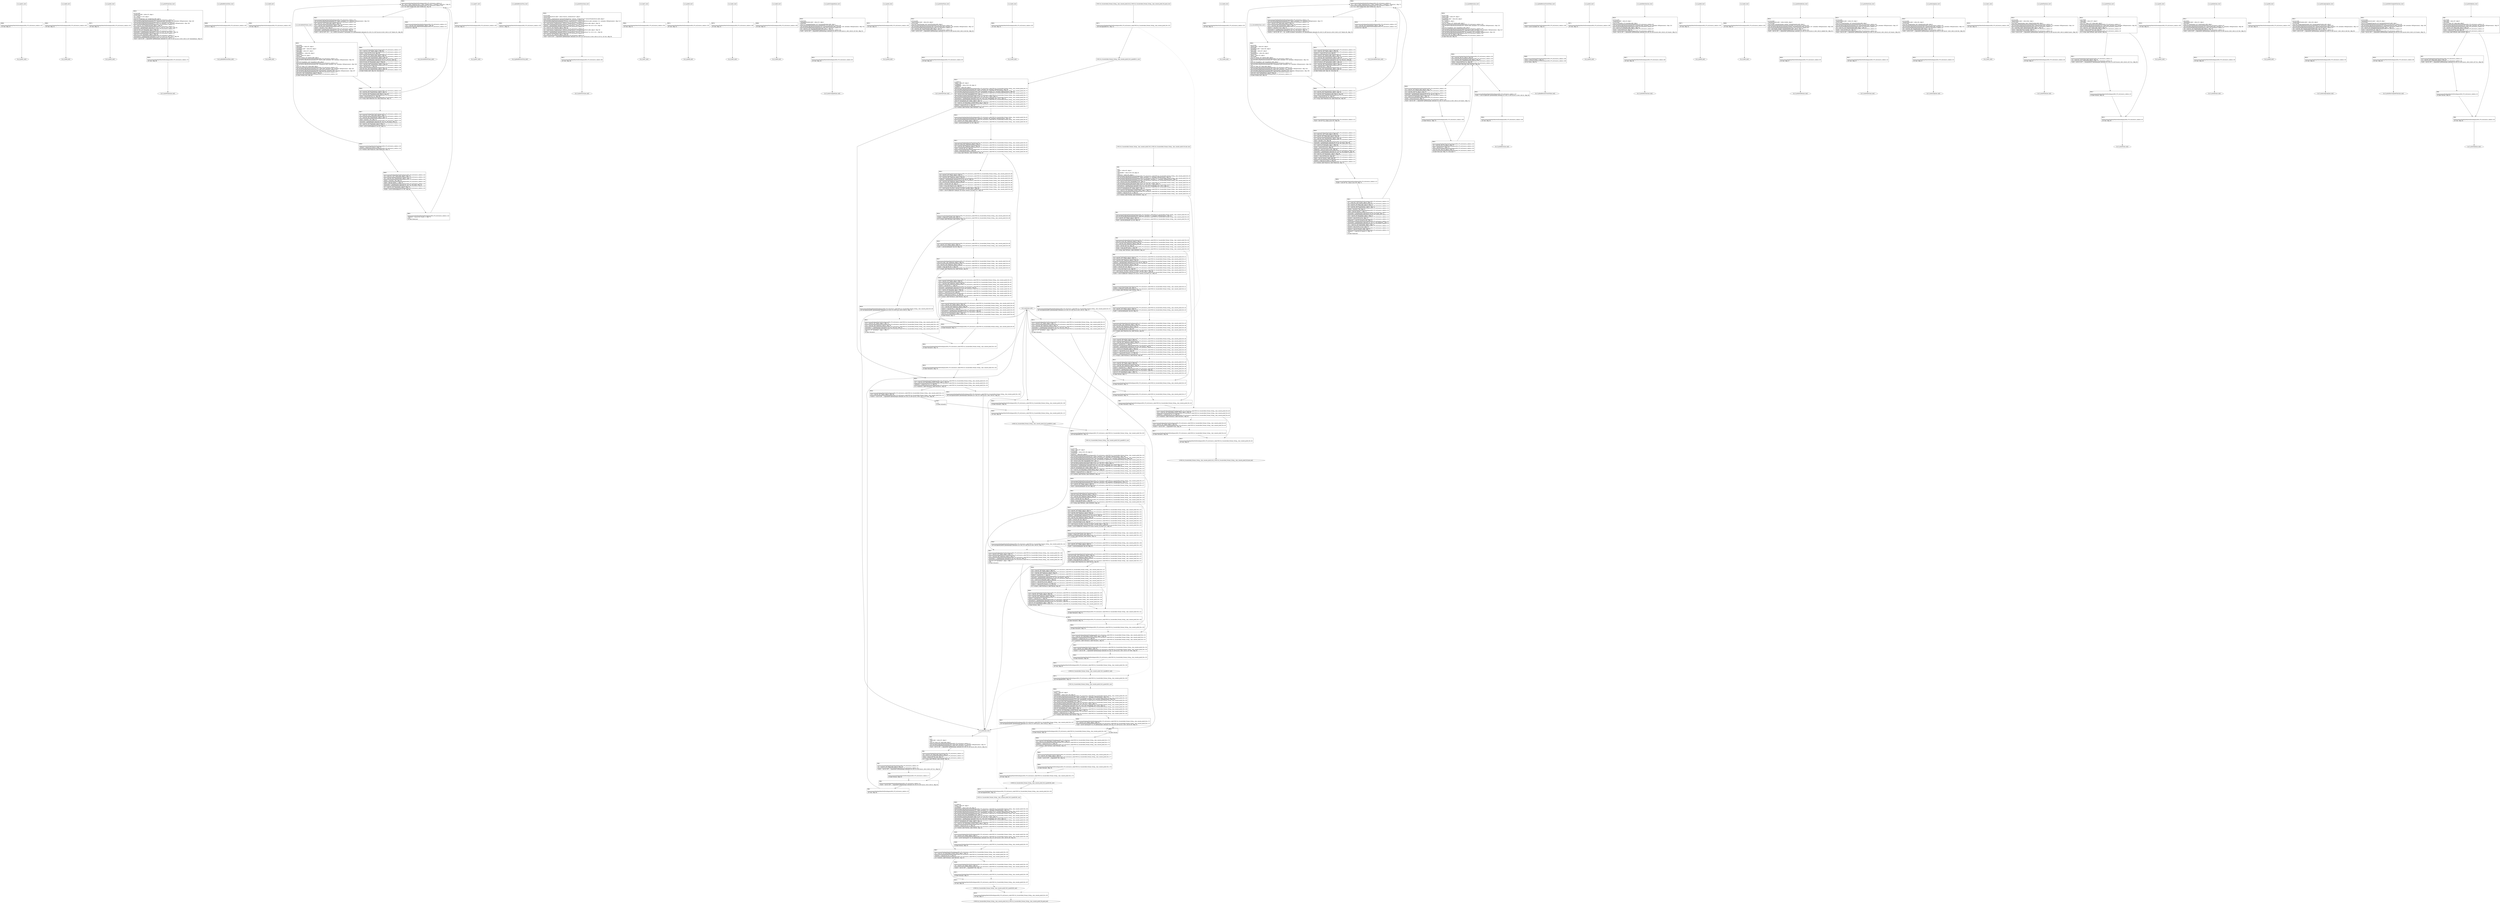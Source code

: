 digraph "icfg graph" {
BBio_ll_good1_end [label="{io_ll_good1_end}"];
BBio_ll_bad6_end [label="{io_ll_bad6_end}"];
BBio_ll_good5_end [label="{io_ll_good5_end}"];
BBio_ll_printWcharLine_end [label="{io_ll_printWcharLine_end}"];
BBio_ll_globalReturnsFalse_end [label="{io_ll_globalReturnsFalse_end}"];
BBio_ll_bad8_end [label="{io_ll_bad8_end}"];
BBio_ll_decodeHexWChars_end [label="{io_ll_decodeHexWChars_end}"];
BBio_ll_good7_end [label="{io_ll_good7_end}"];
BBio_ll_globalReturnsTrue_end [label="{io_ll_globalReturnsTrue_end}"];
BBio_ll_printStructLine_end [label="{io_ll_printStructLine_end}"];
BBio_ll_bad7_end [label="{io_ll_bad7_end}"];
BBio_ll_good6_end [label="{io_ll_good6_end}"];
BBio_ll_bad2_end [label="{io_ll_bad2_end}"];
BBio_ll_bad9_end [label="{io_ll_bad9_end}"];
BBio_ll_printUnsignedLine_end [label="{io_ll_printUnsignedLine_end}"];
BBio_ll_good4_end [label="{io_ll_good4_end}"];
BBio_ll_printSizeTLine_end [label="{io_ll_printSizeTLine_end}"];
BBio_ll_bad5_end [label="{io_ll_bad5_end}"];
BBio_ll_printLine_end [label="{io_ll_printLine_end}"];
BBCWE134_Uncontrolled_Format_String__char_console_printf_09_ll_goodB2G2_end [label="{CWE134_Uncontrolled_Format_String__char_console_printf_09_ll_goodB2G2_end}"];
BBio_ll_bad4_end [label="{io_ll_bad4_end}"];
BBio_ll_decodeHexChars_end [label="{io_ll_decodeHexChars_end}"];
BBCWE134_Uncontrolled_Format_String__char_console_printf_09_ll_goodB2G1_end [label="{CWE134_Uncontrolled_Format_String__char_console_printf_09_ll_goodB2G1_end}"];
BBio_ll_printBytesLine_end [label="{io_ll_printBytesLine_end}"];
BBCWE134_Uncontrolled_Format_String__char_console_printf_09_ll_goodG2B1_end [label="{CWE134_Uncontrolled_Format_String__char_console_printf_09_ll_goodG2B1_end}"];
BBio_ll_globalReturnsTrueOrFalse_end [label="{io_ll_globalReturnsTrueOrFalse_end}"];
BBCWE134_Uncontrolled_Format_String__char_console_printf_09_ll_goodG2B2_end [label="{CWE134_Uncontrolled_Format_String__char_console_printf_09_ll_goodG2B2_end}"];
BBio_ll_good3_end [label="{io_ll_good3_end}"];
BBio_ll_printHexCharLine_end [label="{io_ll_printHexCharLine_end}"];
BBio_ll_good9_end [label="{io_ll_good9_end}"];
BBio_ll_bad3_end [label="{io_ll_bad3_end}"];
BBio_ll_printDoubleLine_end [label="{io_ll_printDoubleLine_end}"];
BBio_ll_printShortLine_end [label="{io_ll_printShortLine_end}"];
BBio_ll_printLongLine_end [label="{io_ll_printLongLine_end}"];
BBio_ll_bad1_end [label="{io_ll_bad1_end}"];
BBCWE134_Uncontrolled_Format_String__char_console_printf_09_ll_CWE134_Uncontrolled_Format_String__char_console_printf_09_good_end [label="{CWE134_Uncontrolled_Format_String__char_console_printf_09_ll_CWE134_Uncontrolled_Format_String__char_console_printf_09_good_end}"];
BBio_ll_printFloatLine_end [label="{io_ll_printFloatLine_end}"];
BBio_ll_printWLine_end [label="{io_ll_printWLine_end}"];
BBio_ll_good2_end [label="{io_ll_good2_end}"];
BBio_ll_printIntLine_end [label="{io_ll_printIntLine_end}"];
BBio_ll_good8_end [label="{io_ll_good8_end}"];
BBio_ll_printLongLongLine_end [label="{io_ll_printLongLongLine_end}"];
BBCWE134_Uncontrolled_Format_String__char_console_printf_09_ll_CWE134_Uncontrolled_Format_String__char_console_printf_09_bad_end [label="{CWE134_Uncontrolled_Format_String__char_console_printf_09_ll_CWE134_Uncontrolled_Format_String__char_console_printf_09_bad_end}"];
BBio_ll_printHexUnsignedCharLine_end [label="{io_ll_printHexUnsignedCharLine_end}"];
BBio_ll_printSinkLine_end [label="{io_ll_printSinkLine_end}"];
BBio_ll_good1_start [label="{io_ll_good1_start}", shape=record];
io_ll_good1BB69 [label="{BB69:\l\l/home/raoxue/Desktop/MemVerif/workspace/000_079_442/source_code/io.c:187\l
  ret void, !dbg !52\l
}", shape=record];
BBio_ll_bad6_start [label="{io_ll_bad6_start}", shape=record];
io_ll_bad6BB83 [label="{BB83:\l\l/home/raoxue/Desktop/MemVerif/workspace/000_079_442/source_code/io.c:203\l
  ret void, !dbg !52\l
}", shape=record];
BBio_ll_good5_start [label="{io_ll_good5_start}", shape=record];
io_ll_good5BB73 [label="{BB73:\l\l/home/raoxue/Desktop/MemVerif/workspace/000_079_442/source_code/io.c:191\l
  ret void, !dbg !52\l
}", shape=record];
BBio_ll_printWcharLine_start [label="{io_ll_printWcharLine_start}", shape=record];
io_ll_printWcharLineBB28 [label="{BB28:\l\l/:673512448\l
  %wideChar.addr = alloca i32, align 4\l
/:673512448\l
  %s = alloca [2 x i32], align 4\l
/:673512448\l
  store i32 %wideChar, i32* %wideChar.addr, align 4\l
/home/raoxue/Desktop/MemVerif/workspace/000_079_442/source_code/io.c:70\l
  call void @llvm.dbg.declare(metadata i32* %wideChar.addr, metadata !162, metadata !DIExpression()), !dbg !163\l
/home/raoxue/Desktop/MemVerif/workspace/000_079_442/source_code/io.c:74\l
  call void @llvm.dbg.declare(metadata [2 x i32]* %s, metadata !164, metadata !DIExpression()), !dbg !168\l
/home/raoxue/Desktop/MemVerif/workspace/000_079_442/source_code/io.c:75\l
  %0 = load i32, i32* %wideChar.addr, align 4, !dbg !61\l
/home/raoxue/Desktop/MemVerif/workspace/000_079_442/source_code/io.c:75\l
  %arrayidx = getelementptr inbounds [2 x i32], [2 x i32]* %s, i64 0, i64 0, !dbg !62\l
/home/raoxue/Desktop/MemVerif/workspace/000_079_442/source_code/io.c:75\l
  store i32 %0, i32* %arrayidx, align 4, !dbg !63\l
/home/raoxue/Desktop/MemVerif/workspace/000_079_442/source_code/io.c:76\l
  %arrayidx1 = getelementptr inbounds [2 x i32], [2 x i32]* %s, i64 0, i64 1, !dbg !64\l
/home/raoxue/Desktop/MemVerif/workspace/000_079_442/source_code/io.c:76\l
  store i32 0, i32* %arrayidx1, align 4, !dbg !65\l
/home/raoxue/Desktop/MemVerif/workspace/000_079_442/source_code/io.c:77\l
  %arraydecay = getelementptr inbounds [2 x i32], [2 x i32]* %s, i64 0, i64 0, !dbg !66\l
/home/raoxue/Desktop/MemVerif/workspace/000_079_442/source_code/io.c:77\l
  %call = call i32 (i8*, ...) @printf(i8* getelementptr inbounds ([5 x i8], [5 x i8]* @.str.10, i64 0, i64 0), i32* %arraydecay), !dbg !67\l
}", shape=record];
io_ll_printWcharLineBB28 [label="{BB28:\l\l/:673512448\l
  %wideChar.addr = alloca i32, align 4\l
/:673512448\l
  %s = alloca [2 x i32], align 4\l
/:673512448\l
  store i32 %wideChar, i32* %wideChar.addr, align 4\l
/home/raoxue/Desktop/MemVerif/workspace/000_079_442/source_code/io.c:70\l
  call void @llvm.dbg.declare(metadata i32* %wideChar.addr, metadata !162, metadata !DIExpression()), !dbg !163\l
/home/raoxue/Desktop/MemVerif/workspace/000_079_442/source_code/io.c:74\l
  call void @llvm.dbg.declare(metadata [2 x i32]* %s, metadata !164, metadata !DIExpression()), !dbg !168\l
/home/raoxue/Desktop/MemVerif/workspace/000_079_442/source_code/io.c:75\l
  %0 = load i32, i32* %wideChar.addr, align 4, !dbg !61\l
/home/raoxue/Desktop/MemVerif/workspace/000_079_442/source_code/io.c:75\l
  %arrayidx = getelementptr inbounds [2 x i32], [2 x i32]* %s, i64 0, i64 0, !dbg !62\l
/home/raoxue/Desktop/MemVerif/workspace/000_079_442/source_code/io.c:75\l
  store i32 %0, i32* %arrayidx, align 4, !dbg !63\l
/home/raoxue/Desktop/MemVerif/workspace/000_079_442/source_code/io.c:76\l
  %arrayidx1 = getelementptr inbounds [2 x i32], [2 x i32]* %s, i64 0, i64 1, !dbg !64\l
/home/raoxue/Desktop/MemVerif/workspace/000_079_442/source_code/io.c:76\l
  store i32 0, i32* %arrayidx1, align 4, !dbg !65\l
/home/raoxue/Desktop/MemVerif/workspace/000_079_442/source_code/io.c:77\l
  %arraydecay = getelementptr inbounds [2 x i32], [2 x i32]* %s, i64 0, i64 0, !dbg !66\l
/home/raoxue/Desktop/MemVerif/workspace/000_079_442/source_code/io.c:77\l
  %call = call i32 (i8*, ...) @printf(i8* getelementptr inbounds ([5 x i8], [5 x i8]* @.str.10, i64 0, i64 0), i32* %arraydecay), !dbg !67\l
}", shape=record];
io_ll_printWcharLineBB29 [label="{BB29:\l\l/home/raoxue/Desktop/MemVerif/workspace/000_079_442/source_code/io.c:78\l
  ret void, !dbg !68\l
}", shape=record];
BBio_ll_globalReturnsFalse_start [label="{io_ll_globalReturnsFalse_start}", shape=record];
io_ll_globalReturnsFalseBB66 [label="{BB66:\l\l/home/raoxue/Desktop/MemVerif/workspace/000_079_442/source_code/io.c:163\l
  ret i32 0, !dbg !52\l
}", shape=record];
BBio_ll_bad8_start [label="{io_ll_bad8_start}", shape=record];
io_ll_bad8BB85 [label="{BB85:\l\l/home/raoxue/Desktop/MemVerif/workspace/000_079_442/source_code/io.c:205\l
  ret void, !dbg !52\l
}", shape=record];
BBio_ll_decodeHexWChars_start [label="{io_ll_decodeHexWChars_start}", shape=record];
io_ll_decodeHexWCharsBB55 [label="{BB55:\l\l/:95205960\l
  %bytes.addr = alloca i8*, align 8\l
/:95205960\l
  %numBytes.addr = alloca i64, align 8\l
/:95205960\l
  %hex.addr = alloca i32*, align 8\l
/:95205960\l
  %numWritten = alloca i64, align 8\l
/:95205960\l
  %byte = alloca i32, align 4\l
/:95205960\l
  store i8* %bytes, i8** %bytes.addr, align 8\l
/home/raoxue/Desktop/MemVerif/workspace/000_079_442/source_code/io.c:135\l
  call void @llvm.dbg.declare(metadata i8** %bytes.addr, metadata !290, metadata !DIExpression()), !dbg !291\l
/:135\l
  store i64 %numBytes, i64* %numBytes.addr, align 8\l
/home/raoxue/Desktop/MemVerif/workspace/000_079_442/source_code/io.c:135\l
  call void @llvm.dbg.declare(metadata i64* %numBytes.addr, metadata !292, metadata !DIExpression()), !dbg !293\l
/:135\l
  store i32* %hex, i32** %hex.addr, align 8\l
/home/raoxue/Desktop/MemVerif/workspace/000_079_442/source_code/io.c:135\l
  call void @llvm.dbg.declare(metadata i32** %hex.addr, metadata !294, metadata !DIExpression()), !dbg !295\l
/home/raoxue/Desktop/MemVerif/workspace/000_079_442/source_code/io.c:137\l
  call void @llvm.dbg.declare(metadata i64* %numWritten, metadata !296, metadata !DIExpression()), !dbg !297\l
/home/raoxue/Desktop/MemVerif/workspace/000_079_442/source_code/io.c:137\l
  store i64 0, i64* %numWritten, align 8, !dbg !65\l
/home/raoxue/Desktop/MemVerif/workspace/000_079_442/source_code/io.c:143\l
  br label %while.cond, !dbg !66\l
}", shape=record];
io_ll_decodeHexWCharsBB56 [label="{BB56:\l\l/home/raoxue/Desktop/MemVerif/workspace/000_079_442/source_code/io.c:143\l
  %0 = load i64, i64* %numWritten, align 8, !dbg !67\l
/home/raoxue/Desktop/MemVerif/workspace/000_079_442/source_code/io.c:143\l
  %1 = load i64, i64* %numBytes.addr, align 8, !dbg !68\l
/home/raoxue/Desktop/MemVerif/workspace/000_079_442/source_code/io.c:143\l
  %cmp = icmp ult i64 %0, %1, !dbg !69\l
/home/raoxue/Desktop/MemVerif/workspace/000_079_442/source_code/io.c:143\l
  br i1 %cmp, label %land.lhs.true, label %land.end, !dbg !70\l
}", shape=record];
io_ll_decodeHexWCharsBB57 [label="{BB57:\l\l/home/raoxue/Desktop/MemVerif/workspace/000_079_442/source_code/io.c:143\l
  %2 = load i32*, i32** %hex.addr, align 8, !dbg !71\l
/home/raoxue/Desktop/MemVerif/workspace/000_079_442/source_code/io.c:143\l
  %3 = load i64, i64* %numWritten, align 8, !dbg !72\l
/home/raoxue/Desktop/MemVerif/workspace/000_079_442/source_code/io.c:143\l
  %mul = mul i64 2, %3, !dbg !73\l
/home/raoxue/Desktop/MemVerif/workspace/000_079_442/source_code/io.c:143\l
  %arrayidx = getelementptr inbounds i32, i32* %2, i64 %mul, !dbg !71\l
/home/raoxue/Desktop/MemVerif/workspace/000_079_442/source_code/io.c:143\l
  %4 = load i32, i32* %arrayidx, align 4, !dbg !71\l
/home/raoxue/Desktop/MemVerif/workspace/000_079_442/source_code/io.c:143\l
  %call = call i32 @iswxdigit(i32 %4) #5, !dbg !74\l
}", shape=record];
io_ll_decodeHexWCharsBB57 [label="{BB57:\l\l/home/raoxue/Desktop/MemVerif/workspace/000_079_442/source_code/io.c:143\l
  %2 = load i32*, i32** %hex.addr, align 8, !dbg !71\l
/home/raoxue/Desktop/MemVerif/workspace/000_079_442/source_code/io.c:143\l
  %3 = load i64, i64* %numWritten, align 8, !dbg !72\l
/home/raoxue/Desktop/MemVerif/workspace/000_079_442/source_code/io.c:143\l
  %mul = mul i64 2, %3, !dbg !73\l
/home/raoxue/Desktop/MemVerif/workspace/000_079_442/source_code/io.c:143\l
  %arrayidx = getelementptr inbounds i32, i32* %2, i64 %mul, !dbg !71\l
/home/raoxue/Desktop/MemVerif/workspace/000_079_442/source_code/io.c:143\l
  %4 = load i32, i32* %arrayidx, align 4, !dbg !71\l
/home/raoxue/Desktop/MemVerif/workspace/000_079_442/source_code/io.c:143\l
  %call = call i32 @iswxdigit(i32 %4) #5, !dbg !74\l
}", shape=record];
io_ll_decodeHexWCharsBB59 [label="{BB59:\l\l/home/raoxue/Desktop/MemVerif/workspace/000_079_442/source_code/io.c:143\l
  %tobool = icmp ne i32 %call, 0, !dbg !74\l
/home/raoxue/Desktop/MemVerif/workspace/000_079_442/source_code/io.c:143\l
  br i1 %tobool, label %land.rhs, label %land.end, !dbg !75\l
}", shape=record];
io_ll_decodeHexWCharsBB60 [label="{BB60:\l\l/home/raoxue/Desktop/MemVerif/workspace/000_079_442/source_code/io.c:143\l
  %5 = load i32*, i32** %hex.addr, align 8, !dbg !76\l
/home/raoxue/Desktop/MemVerif/workspace/000_079_442/source_code/io.c:143\l
  %6 = load i64, i64* %numWritten, align 8, !dbg !77\l
/home/raoxue/Desktop/MemVerif/workspace/000_079_442/source_code/io.c:143\l
  %mul1 = mul i64 2, %6, !dbg !78\l
/home/raoxue/Desktop/MemVerif/workspace/000_079_442/source_code/io.c:143\l
  %add = add i64 %mul1, 1, !dbg !79\l
/home/raoxue/Desktop/MemVerif/workspace/000_079_442/source_code/io.c:143\l
  %arrayidx2 = getelementptr inbounds i32, i32* %5, i64 %add, !dbg !76\l
/home/raoxue/Desktop/MemVerif/workspace/000_079_442/source_code/io.c:143\l
  %7 = load i32, i32* %arrayidx2, align 4, !dbg !76\l
/home/raoxue/Desktop/MemVerif/workspace/000_079_442/source_code/io.c:143\l
  %call3 = call i32 @iswxdigit(i32 %7) #5, !dbg !80\l
}", shape=record];
io_ll_decodeHexWCharsBB60 [label="{BB60:\l\l/home/raoxue/Desktop/MemVerif/workspace/000_079_442/source_code/io.c:143\l
  %5 = load i32*, i32** %hex.addr, align 8, !dbg !76\l
/home/raoxue/Desktop/MemVerif/workspace/000_079_442/source_code/io.c:143\l
  %6 = load i64, i64* %numWritten, align 8, !dbg !77\l
/home/raoxue/Desktop/MemVerif/workspace/000_079_442/source_code/io.c:143\l
  %mul1 = mul i64 2, %6, !dbg !78\l
/home/raoxue/Desktop/MemVerif/workspace/000_079_442/source_code/io.c:143\l
  %add = add i64 %mul1, 1, !dbg !79\l
/home/raoxue/Desktop/MemVerif/workspace/000_079_442/source_code/io.c:143\l
  %arrayidx2 = getelementptr inbounds i32, i32* %5, i64 %add, !dbg !76\l
/home/raoxue/Desktop/MemVerif/workspace/000_079_442/source_code/io.c:143\l
  %7 = load i32, i32* %arrayidx2, align 4, !dbg !76\l
/home/raoxue/Desktop/MemVerif/workspace/000_079_442/source_code/io.c:143\l
  %call3 = call i32 @iswxdigit(i32 %7) #5, !dbg !80\l
}", shape=record];
io_ll_decodeHexWCharsBB61 [label="{BB61:\l\l/home/raoxue/Desktop/MemVerif/workspace/000_079_442/source_code/io.c:143\l
  %tobool4 = icmp ne i32 %call3, 0, !dbg !75\l
/:143\l
  br label %land.end\l
}", shape=record];
io_ll_decodeHexWCharsBB58 [label="{BB58:\l\l/home/raoxue/Desktop/MemVerif/workspace/000_079_442/source_code/io.c:0\l
  %8 = phi i1 [ false, %land.lhs.true ], [ false, %while.cond ], [ %tobool4, %land.rhs ], !dbg !81\l
/home/raoxue/Desktop/MemVerif/workspace/000_079_442/source_code/io.c:143\l
  br i1 %8, label %while.body, label %while.end, !dbg !66\l
}", shape=record];
io_ll_decodeHexWCharsBB62 [label="{BB62:\l\l/home/raoxue/Desktop/MemVerif/workspace/000_079_442/source_code/io.c:145\l
  call void @llvm.dbg.declare(metadata i32* %byte, metadata !314, metadata !DIExpression()), !dbg !316\l
/home/raoxue/Desktop/MemVerif/workspace/000_079_442/source_code/io.c:146\l
  %9 = load i32*, i32** %hex.addr, align 8, !dbg !85\l
/home/raoxue/Desktop/MemVerif/workspace/000_079_442/source_code/io.c:146\l
  %10 = load i64, i64* %numWritten, align 8, !dbg !86\l
/home/raoxue/Desktop/MemVerif/workspace/000_079_442/source_code/io.c:146\l
  %mul5 = mul i64 2, %10, !dbg !87\l
/home/raoxue/Desktop/MemVerif/workspace/000_079_442/source_code/io.c:146\l
  %arrayidx6 = getelementptr inbounds i32, i32* %9, i64 %mul5, !dbg !85\l
/home/raoxue/Desktop/MemVerif/workspace/000_079_442/source_code/io.c:146\l
  %call7 = call i32 (i32*, i32*, ...) @__isoc99_swscanf(i32* %arrayidx6, i32* getelementptr inbounds ([5 x i32], [5 x i32]* @.str.16, i64 0, i64 0), i32* %byte) #5, !dbg !88\l
}", shape=record];
io_ll_decodeHexWCharsBB62 [label="{BB62:\l\l/home/raoxue/Desktop/MemVerif/workspace/000_079_442/source_code/io.c:145\l
  call void @llvm.dbg.declare(metadata i32* %byte, metadata !314, metadata !DIExpression()), !dbg !316\l
/home/raoxue/Desktop/MemVerif/workspace/000_079_442/source_code/io.c:146\l
  %9 = load i32*, i32** %hex.addr, align 8, !dbg !85\l
/home/raoxue/Desktop/MemVerif/workspace/000_079_442/source_code/io.c:146\l
  %10 = load i64, i64* %numWritten, align 8, !dbg !86\l
/home/raoxue/Desktop/MemVerif/workspace/000_079_442/source_code/io.c:146\l
  %mul5 = mul i64 2, %10, !dbg !87\l
/home/raoxue/Desktop/MemVerif/workspace/000_079_442/source_code/io.c:146\l
  %arrayidx6 = getelementptr inbounds i32, i32* %9, i64 %mul5, !dbg !85\l
/home/raoxue/Desktop/MemVerif/workspace/000_079_442/source_code/io.c:146\l
  %call7 = call i32 (i32*, i32*, ...) @__isoc99_swscanf(i32* %arrayidx6, i32* getelementptr inbounds ([5 x i32], [5 x i32]* @.str.16, i64 0, i64 0), i32* %byte) #5, !dbg !88\l
}", shape=record];
io_ll_decodeHexWCharsBB64 [label="{BB64:\l\l/home/raoxue/Desktop/MemVerif/workspace/000_079_442/source_code/io.c:147\l
  %11 = load i32, i32* %byte, align 4, !dbg !89\l
/home/raoxue/Desktop/MemVerif/workspace/000_079_442/source_code/io.c:147\l
  %conv = trunc i32 %11 to i8, !dbg !90\l
/home/raoxue/Desktop/MemVerif/workspace/000_079_442/source_code/io.c:147\l
  %12 = load i8*, i8** %bytes.addr, align 8, !dbg !91\l
/home/raoxue/Desktop/MemVerif/workspace/000_079_442/source_code/io.c:147\l
  %13 = load i64, i64* %numWritten, align 8, !dbg !92\l
/home/raoxue/Desktop/MemVerif/workspace/000_079_442/source_code/io.c:147\l
  %arrayidx8 = getelementptr inbounds i8, i8* %12, i64 %13, !dbg !91\l
/home/raoxue/Desktop/MemVerif/workspace/000_079_442/source_code/io.c:147\l
  store i8 %conv, i8* %arrayidx8, align 1, !dbg !93\l
/home/raoxue/Desktop/MemVerif/workspace/000_079_442/source_code/io.c:148\l
  %14 = load i64, i64* %numWritten, align 8, !dbg !94\l
/home/raoxue/Desktop/MemVerif/workspace/000_079_442/source_code/io.c:148\l
  %inc = add i64 %14, 1, !dbg !94\l
/home/raoxue/Desktop/MemVerif/workspace/000_079_442/source_code/io.c:148\l
  store i64 %inc, i64* %numWritten, align 8, !dbg !94\l
/home/raoxue/Desktop/MemVerif/workspace/000_079_442/source_code/io.c:143\l
  br label %while.cond, !dbg !66, !llvm.loop !95\l
}", shape=record];
io_ll_decodeHexWCharsBB63 [label="{BB63:\l\l/home/raoxue/Desktop/MemVerif/workspace/000_079_442/source_code/io.c:151\l
  %15 = load i64, i64* %numWritten, align 8, !dbg !98\l
/home/raoxue/Desktop/MemVerif/workspace/000_079_442/source_code/io.c:151\l
  ret i64 %15, !dbg !99\l
}", shape=record];
BBio_ll_good7_start [label="{io_ll_good7_start}", shape=record];
io_ll_good7BB75 [label="{BB75:\l\l/home/raoxue/Desktop/MemVerif/workspace/000_079_442/source_code/io.c:193\l
  ret void, !dbg !52\l
}", shape=record];
BBio_ll_globalReturnsTrue_start [label="{io_ll_globalReturnsTrue_start}", shape=record];
io_ll_globalReturnsTrueBB65 [label="{BB65:\l\l/home/raoxue/Desktop/MemVerif/workspace/000_079_442/source_code/io.c:158\l
  ret i32 1, !dbg !52\l
}", shape=record];
BBio_ll_printStructLine_start [label="{io_ll_printStructLine_start}", shape=record];
io_ll_printStructLineBB36 [label="{BB36:\l\l/:673512448\l
  %structTwoIntsStruct.addr = alloca %struct._twoIntsStruct*, align 8\l
/:673512448\l
  store %struct._twoIntsStruct* %structTwoIntsStruct, %struct._twoIntsStruct** %structTwoIntsStruct.addr, align 8\l
/home/raoxue/Desktop/MemVerif/workspace/000_079_442/source_code/io.c:95\l
  call void @llvm.dbg.declare(metadata %struct._twoIntsStruct** %structTwoIntsStruct.addr, metadata !212, metadata !DIExpression()), !dbg !213\l
/home/raoxue/Desktop/MemVerif/workspace/000_079_442/source_code/io.c:97\l
  %0 = load %struct._twoIntsStruct*, %struct._twoIntsStruct** %structTwoIntsStruct.addr, align 8, !dbg !61\l
/home/raoxue/Desktop/MemVerif/workspace/000_079_442/source_code/io.c:97\l
  %intOne = getelementptr inbounds %struct._twoIntsStruct, %struct._twoIntsStruct* %0, i32 0, i32 0, !dbg !62\l
/home/raoxue/Desktop/MemVerif/workspace/000_079_442/source_code/io.c:97\l
  %1 = load i32, i32* %intOne, align 4, !dbg !62\l
/home/raoxue/Desktop/MemVerif/workspace/000_079_442/source_code/io.c:97\l
  %2 = load %struct._twoIntsStruct*, %struct._twoIntsStruct** %structTwoIntsStruct.addr, align 8, !dbg !63\l
/home/raoxue/Desktop/MemVerif/workspace/000_079_442/source_code/io.c:97\l
  %intTwo = getelementptr inbounds %struct._twoIntsStruct, %struct._twoIntsStruct* %2, i32 0, i32 1, !dbg !64\l
/home/raoxue/Desktop/MemVerif/workspace/000_079_442/source_code/io.c:97\l
  %3 = load i32, i32* %intTwo, align 4, !dbg !64\l
/home/raoxue/Desktop/MemVerif/workspace/000_079_442/source_code/io.c:97\l
  %call = call i32 (i8*, ...) @printf(i8* getelementptr inbounds ([10 x i8], [10 x i8]* @.str.13, i64 0, i64 0), i32 %1, i32 %3), !dbg !65\l
}", shape=record];
io_ll_printStructLineBB36 [label="{BB36:\l\l/:673512448\l
  %structTwoIntsStruct.addr = alloca %struct._twoIntsStruct*, align 8\l
/:673512448\l
  store %struct._twoIntsStruct* %structTwoIntsStruct, %struct._twoIntsStruct** %structTwoIntsStruct.addr, align 8\l
/home/raoxue/Desktop/MemVerif/workspace/000_079_442/source_code/io.c:95\l
  call void @llvm.dbg.declare(metadata %struct._twoIntsStruct** %structTwoIntsStruct.addr, metadata !212, metadata !DIExpression()), !dbg !213\l
/home/raoxue/Desktop/MemVerif/workspace/000_079_442/source_code/io.c:97\l
  %0 = load %struct._twoIntsStruct*, %struct._twoIntsStruct** %structTwoIntsStruct.addr, align 8, !dbg !61\l
/home/raoxue/Desktop/MemVerif/workspace/000_079_442/source_code/io.c:97\l
  %intOne = getelementptr inbounds %struct._twoIntsStruct, %struct._twoIntsStruct* %0, i32 0, i32 0, !dbg !62\l
/home/raoxue/Desktop/MemVerif/workspace/000_079_442/source_code/io.c:97\l
  %1 = load i32, i32* %intOne, align 4, !dbg !62\l
/home/raoxue/Desktop/MemVerif/workspace/000_079_442/source_code/io.c:97\l
  %2 = load %struct._twoIntsStruct*, %struct._twoIntsStruct** %structTwoIntsStruct.addr, align 8, !dbg !63\l
/home/raoxue/Desktop/MemVerif/workspace/000_079_442/source_code/io.c:97\l
  %intTwo = getelementptr inbounds %struct._twoIntsStruct, %struct._twoIntsStruct* %2, i32 0, i32 1, !dbg !64\l
/home/raoxue/Desktop/MemVerif/workspace/000_079_442/source_code/io.c:97\l
  %3 = load i32, i32* %intTwo, align 4, !dbg !64\l
/home/raoxue/Desktop/MemVerif/workspace/000_079_442/source_code/io.c:97\l
  %call = call i32 (i8*, ...) @printf(i8* getelementptr inbounds ([10 x i8], [10 x i8]* @.str.13, i64 0, i64 0), i32 %1, i32 %3), !dbg !65\l
}", shape=record];
io_ll_printStructLineBB37 [label="{BB37:\l\l/home/raoxue/Desktop/MemVerif/workspace/000_079_442/source_code/io.c:98\l
  ret void, !dbg !66\l
}", shape=record];
BBio_ll_bad7_start [label="{io_ll_bad7_start}", shape=record];
io_ll_bad7BB84 [label="{BB84:\l\l/home/raoxue/Desktop/MemVerif/workspace/000_079_442/source_code/io.c:204\l
  ret void, !dbg !52\l
}", shape=record];
BBio_ll_good6_start [label="{io_ll_good6_start}", shape=record];
io_ll_good6BB74 [label="{BB74:\l\l/home/raoxue/Desktop/MemVerif/workspace/000_079_442/source_code/io.c:192\l
  ret void, !dbg !52\l
}", shape=record];
BBio_ll_bad2_start [label="{io_ll_bad2_start}", shape=record];
io_ll_bad2BB79 [label="{BB79:\l\l/home/raoxue/Desktop/MemVerif/workspace/000_079_442/source_code/io.c:199\l
  ret void, !dbg !52\l
}", shape=record];
BBio_ll_bad9_start [label="{io_ll_bad9_start}", shape=record];
io_ll_bad9BB86 [label="{BB86:\l\l/home/raoxue/Desktop/MemVerif/workspace/000_079_442/source_code/io.c:206\l
  ret void, !dbg !52\l
}", shape=record];
BBio_ll_printUnsignedLine_start [label="{io_ll_printUnsignedLine_start}", shape=record];
io_ll_printUnsignedLineBB30 [label="{BB30:\l\l/:95367000\l
  %unsignedNumber.addr = alloca i32, align 4\l
/:95367000\l
  store i32 %unsignedNumber, i32* %unsignedNumber.addr, align 4\l
/home/raoxue/Desktop/MemVerif/workspace/000_079_442/source_code/io.c:80\l
  call void @llvm.dbg.declare(metadata i32* %unsignedNumber.addr, metadata !180, metadata !DIExpression()), !dbg !181\l
/home/raoxue/Desktop/MemVerif/workspace/000_079_442/source_code/io.c:82\l
  %0 = load i32, i32* %unsignedNumber.addr, align 4, !dbg !54\l
/home/raoxue/Desktop/MemVerif/workspace/000_079_442/source_code/io.c:82\l
  %call = call i32 (i8*, ...) @printf(i8* getelementptr inbounds ([4 x i8], [4 x i8]* @.str.11, i64 0, i64 0), i32 %0), !dbg !55\l
}", shape=record];
io_ll_printUnsignedLineBB30 [label="{BB30:\l\l/:95367000\l
  %unsignedNumber.addr = alloca i32, align 4\l
/:95367000\l
  store i32 %unsignedNumber, i32* %unsignedNumber.addr, align 4\l
/home/raoxue/Desktop/MemVerif/workspace/000_079_442/source_code/io.c:80\l
  call void @llvm.dbg.declare(metadata i32* %unsignedNumber.addr, metadata !180, metadata !DIExpression()), !dbg !181\l
/home/raoxue/Desktop/MemVerif/workspace/000_079_442/source_code/io.c:82\l
  %0 = load i32, i32* %unsignedNumber.addr, align 4, !dbg !54\l
/home/raoxue/Desktop/MemVerif/workspace/000_079_442/source_code/io.c:82\l
  %call = call i32 (i8*, ...) @printf(i8* getelementptr inbounds ([4 x i8], [4 x i8]* @.str.11, i64 0, i64 0), i32 %0), !dbg !55\l
}", shape=record];
io_ll_printUnsignedLineBB31 [label="{BB31:\l\l/home/raoxue/Desktop/MemVerif/workspace/000_079_442/source_code/io.c:83\l
  ret void, !dbg !56\l
}", shape=record];
BBio_ll_good4_start [label="{io_ll_good4_start}", shape=record];
io_ll_good4BB72 [label="{BB72:\l\l/home/raoxue/Desktop/MemVerif/workspace/000_079_442/source_code/io.c:190\l
  ret void, !dbg !52\l
}", shape=record];
BBio_ll_printSizeTLine_start [label="{io_ll_printSizeTLine_start}", shape=record];
io_ll_printSizeTLineBB24 [label="{BB24:\l\l/:673512448\l
  %sizeTNumber.addr = alloca i64, align 8\l
/:673512448\l
  store i64 %sizeTNumber, i64* %sizeTNumber.addr, align 8\l
/home/raoxue/Desktop/MemVerif/workspace/000_079_442/source_code/io.c:60\l
  call void @llvm.dbg.declare(metadata i64* %sizeTNumber.addr, metadata !146, metadata !DIExpression()), !dbg !147\l
/home/raoxue/Desktop/MemVerif/workspace/000_079_442/source_code/io.c:62\l
  %0 = load i64, i64* %sizeTNumber.addr, align 8, !dbg !57\l
/home/raoxue/Desktop/MemVerif/workspace/000_079_442/source_code/io.c:62\l
  %call = call i32 (i8*, ...) @printf(i8* getelementptr inbounds ([5 x i8], [5 x i8]* @.str.8, i64 0, i64 0), i64 %0), !dbg !58\l
}", shape=record];
io_ll_printSizeTLineBB24 [label="{BB24:\l\l/:673512448\l
  %sizeTNumber.addr = alloca i64, align 8\l
/:673512448\l
  store i64 %sizeTNumber, i64* %sizeTNumber.addr, align 8\l
/home/raoxue/Desktop/MemVerif/workspace/000_079_442/source_code/io.c:60\l
  call void @llvm.dbg.declare(metadata i64* %sizeTNumber.addr, metadata !146, metadata !DIExpression()), !dbg !147\l
/home/raoxue/Desktop/MemVerif/workspace/000_079_442/source_code/io.c:62\l
  %0 = load i64, i64* %sizeTNumber.addr, align 8, !dbg !57\l
/home/raoxue/Desktop/MemVerif/workspace/000_079_442/source_code/io.c:62\l
  %call = call i32 (i8*, ...) @printf(i8* getelementptr inbounds ([5 x i8], [5 x i8]* @.str.8, i64 0, i64 0), i64 %0), !dbg !58\l
}", shape=record];
io_ll_printSizeTLineBB25 [label="{BB25:\l\l/home/raoxue/Desktop/MemVerif/workspace/000_079_442/source_code/io.c:63\l
  ret void, !dbg !59\l
}", shape=record];
BBio_ll_bad5_start [label="{io_ll_bad5_start}", shape=record];
io_ll_bad5BB82 [label="{BB82:\l\l/home/raoxue/Desktop/MemVerif/workspace/000_079_442/source_code/io.c:202\l
  ret void, !dbg !52\l
}", shape=record];
BBio_ll_printLine_start [label="{io_ll_printLine_start}", shape=record];
io_ll_printLineBB0 [label="{BB0:\l\l/:415\l
  %line.addr = alloca i8*, align 8\l
/:415\l
  store i8* %line, i8** %line.addr, align 8\l
/home/raoxue/Desktop/MemVerif/workspace/000_079_442/source_code/io.c:11\l
  call void @llvm.dbg.declare(metadata i8** %line.addr, metadata !52, metadata !DIExpression()), !dbg !53\l
/home/raoxue/Desktop/MemVerif/workspace/000_079_442/source_code/io.c:13\l
  %call = call i32 (i8*, ...) @printf(i8* getelementptr inbounds ([9 x i8], [9 x i8]* @.str, i64 0, i64 0)), !dbg !54\l
}", shape=record];
io_ll_printLineBB0 [label="{BB0:\l\l/:415\l
  %line.addr = alloca i8*, align 8\l
/:415\l
  store i8* %line, i8** %line.addr, align 8\l
/home/raoxue/Desktop/MemVerif/workspace/000_079_442/source_code/io.c:11\l
  call void @llvm.dbg.declare(metadata i8** %line.addr, metadata !52, metadata !DIExpression()), !dbg !53\l
/home/raoxue/Desktop/MemVerif/workspace/000_079_442/source_code/io.c:13\l
  %call = call i32 (i8*, ...) @printf(i8* getelementptr inbounds ([9 x i8], [9 x i8]* @.str, i64 0, i64 0)), !dbg !54\l
}", shape=record];
io_ll_printLineBB1 [label="{BB1:\l\l/home/raoxue/Desktop/MemVerif/workspace/000_079_442/source_code/io.c:14\l
  %0 = load i8*, i8** %line.addr, align 8, !dbg !55\l
/home/raoxue/Desktop/MemVerif/workspace/000_079_442/source_code/io.c:14\l
  %cmp = icmp ne i8* %0, null, !dbg !57\l
/home/raoxue/Desktop/MemVerif/workspace/000_079_442/source_code/io.c:14\l
  br i1 %cmp, label %if.then, label %if.end, !dbg !58\l
}", shape=record];
io_ll_printLineBB2 [label="{BB2:\l\l/home/raoxue/Desktop/MemVerif/workspace/000_079_442/source_code/io.c:16\l
  %1 = load i8*, i8** %line.addr, align 8, !dbg !59\l
/home/raoxue/Desktop/MemVerif/workspace/000_079_442/source_code/io.c:16\l
  %call1 = call i32 (i8*, ...) @printf(i8* getelementptr inbounds ([4 x i8], [4 x i8]* @.str.1, i64 0, i64 0), i8* %1), !dbg !61\l
}", shape=record];
io_ll_printLineBB2 [label="{BB2:\l\l/home/raoxue/Desktop/MemVerif/workspace/000_079_442/source_code/io.c:16\l
  %1 = load i8*, i8** %line.addr, align 8, !dbg !59\l
/home/raoxue/Desktop/MemVerif/workspace/000_079_442/source_code/io.c:16\l
  %call1 = call i32 (i8*, ...) @printf(i8* getelementptr inbounds ([4 x i8], [4 x i8]* @.str.1, i64 0, i64 0), i8* %1), !dbg !61\l
}", shape=record];
io_ll_printLineBB4 [label="{BB4:\l\l/home/raoxue/Desktop/MemVerif/workspace/000_079_442/source_code/io.c:17\l
  br label %if.end, !dbg !62\l
}", shape=record];
io_ll_printLineBB3 [label="{BB3:\l\l/home/raoxue/Desktop/MemVerif/workspace/000_079_442/source_code/io.c:18\l
  %call2 = call i32 (i8*, ...) @printf(i8* getelementptr inbounds ([9 x i8], [9 x i8]* @.str.2, i64 0, i64 0)), !dbg !63\l
}", shape=record];
io_ll_printLineBB3 [label="{BB3:\l\l/home/raoxue/Desktop/MemVerif/workspace/000_079_442/source_code/io.c:18\l
  %call2 = call i32 (i8*, ...) @printf(i8* getelementptr inbounds ([9 x i8], [9 x i8]* @.str.2, i64 0, i64 0)), !dbg !63\l
}", shape=record];
io_ll_printLineBB5 [label="{BB5:\l\l/home/raoxue/Desktop/MemVerif/workspace/000_079_442/source_code/io.c:19\l
  ret void, !dbg !64\l
}", shape=record];
BBCWE134_Uncontrolled_Format_String__char_console_printf_09_ll_goodB2G2_start [label="{CWE134_Uncontrolled_Format_String__char_console_printf_09_ll_goodB2G2_start}", shape=record];
CWE134_Uncontrolled_Format_String__char_console_printf_09_ll_goodB2G2BB38 [label="{BB38:\l\l/:111012200\l
  %data = alloca i8*, align 8\l
/:111012200\l
  %dataBuffer = alloca [100 x i8], align 16\l
/:111012200\l
  %dataLen = alloca i64, align 8\l
/home/raoxue/Desktop/MemVerif/workspace/000_079_442/source_code/CWE134_Uncontrolled_Format_String__char_console_printf_09.c:120\l
  call void @llvm.dbg.declare(metadata i8** %data, metadata !159, metadata !DIExpression()), !dbg !160\l
/home/raoxue/Desktop/MemVerif/workspace/000_079_442/source_code/CWE134_Uncontrolled_Format_String__char_console_printf_09.c:121\l
  call void @llvm.dbg.declare(metadata [100 x i8]* %dataBuffer, metadata !161, metadata !DIExpression()), !dbg !162\l
/home/raoxue/Desktop/MemVerif/workspace/000_079_442/source_code/CWE134_Uncontrolled_Format_String__char_console_printf_09.c:121\l
  %0 = bitcast [100 x i8]* %dataBuffer to i8*, !dbg !21\l
/home/raoxue/Desktop/MemVerif/workspace/000_079_442/source_code/CWE134_Uncontrolled_Format_String__char_console_printf_09.c:121\l
  call void @llvm.memset.p0i8.i64(i8* align 16 %0, i8 0, i64 100, i1 false), !dbg !21\l
/home/raoxue/Desktop/MemVerif/workspace/000_079_442/source_code/CWE134_Uncontrolled_Format_String__char_console_printf_09.c:122\l
  %arraydecay = getelementptr inbounds [100 x i8], [100 x i8]* %dataBuffer, i64 0, i64 0, !dbg !22\l
/home/raoxue/Desktop/MemVerif/workspace/000_079_442/source_code/CWE134_Uncontrolled_Format_String__char_console_printf_09.c:122\l
  store i8* %arraydecay, i8** %data, align 8, !dbg !23\l
/home/raoxue/Desktop/MemVerif/workspace/000_079_442/source_code/CWE134_Uncontrolled_Format_String__char_console_printf_09.c:123\l
  %1 = load i32, i32* @GLOBAL_CONST_TRUE, align 4, !dbg !24\l
/home/raoxue/Desktop/MemVerif/workspace/000_079_442/source_code/CWE134_Uncontrolled_Format_String__char_console_printf_09.c:123\l
  %tobool = icmp ne i32 %1, 0, !dbg !24\l
/home/raoxue/Desktop/MemVerif/workspace/000_079_442/source_code/CWE134_Uncontrolled_Format_String__char_console_printf_09.c:123\l
  br i1 %tobool, label %if.then, label %if.end20, !dbg !26\l
}", shape=record];
CWE134_Uncontrolled_Format_String__char_console_printf_09_ll_goodB2G2BB39 [label="{BB39:\l\l/home/raoxue/Desktop/MemVerif/workspace/000_079_442/source_code/CWE134_Uncontrolled_Format_String__char_console_printf_09.c:127\l
  call void @llvm.dbg.declare(metadata i64* %dataLen, metadata !168, metadata !DIExpression()), !dbg !171\l
/home/raoxue/Desktop/MemVerif/workspace/000_079_442/source_code/CWE134_Uncontrolled_Format_String__char_console_printf_09.c:127\l
  %2 = load i8*, i8** %data, align 8, !dbg !34\l
/home/raoxue/Desktop/MemVerif/workspace/000_079_442/source_code/CWE134_Uncontrolled_Format_String__char_console_printf_09.c:127\l
  %call = call i64 @strlen(i8* %2) #6, !dbg !35\l
}", shape=record];
CWE134_Uncontrolled_Format_String__char_console_printf_09_ll_goodB2G2BB39 [label="{BB39:\l\l/home/raoxue/Desktop/MemVerif/workspace/000_079_442/source_code/CWE134_Uncontrolled_Format_String__char_console_printf_09.c:127\l
  call void @llvm.dbg.declare(metadata i64* %dataLen, metadata !168, metadata !DIExpression()), !dbg !171\l
/home/raoxue/Desktop/MemVerif/workspace/000_079_442/source_code/CWE134_Uncontrolled_Format_String__char_console_printf_09.c:127\l
  %2 = load i8*, i8** %data, align 8, !dbg !34\l
/home/raoxue/Desktop/MemVerif/workspace/000_079_442/source_code/CWE134_Uncontrolled_Format_String__char_console_printf_09.c:127\l
  %call = call i64 @strlen(i8* %2) #6, !dbg !35\l
}", shape=record];
CWE134_Uncontrolled_Format_String__char_console_printf_09_ll_goodB2G2BB41 [label="{BB41:\l\l/home/raoxue/Desktop/MemVerif/workspace/000_079_442/source_code/CWE134_Uncontrolled_Format_String__char_console_printf_09.c:127\l
  store i64 %call, i64* %dataLen, align 8, !dbg !33\l
/home/raoxue/Desktop/MemVerif/workspace/000_079_442/source_code/CWE134_Uncontrolled_Format_String__char_console_printf_09.c:129\l
  %3 = load i64, i64* %dataLen, align 8, !dbg !36\l
/home/raoxue/Desktop/MemVerif/workspace/000_079_442/source_code/CWE134_Uncontrolled_Format_String__char_console_printf_09.c:129\l
  %sub = sub i64 100, %3, !dbg !38\l
/home/raoxue/Desktop/MemVerif/workspace/000_079_442/source_code/CWE134_Uncontrolled_Format_String__char_console_printf_09.c:129\l
  %cmp = icmp ugt i64 %sub, 1, !dbg !39\l
/home/raoxue/Desktop/MemVerif/workspace/000_079_442/source_code/CWE134_Uncontrolled_Format_String__char_console_printf_09.c:129\l
  br i1 %cmp, label %if.then1, label %if.end19, !dbg !40\l
}", shape=record];
CWE134_Uncontrolled_Format_String__char_console_printf_09_ll_goodB2G2BB42 [label="{BB42:\l\l/home/raoxue/Desktop/MemVerif/workspace/000_079_442/source_code/CWE134_Uncontrolled_Format_String__char_console_printf_09.c:132\l
  %4 = load i8*, i8** %data, align 8, !dbg !41\l
/home/raoxue/Desktop/MemVerif/workspace/000_079_442/source_code/CWE134_Uncontrolled_Format_String__char_console_printf_09.c:132\l
  %5 = load i64, i64* %dataLen, align 8, !dbg !44\l
/home/raoxue/Desktop/MemVerif/workspace/000_079_442/source_code/CWE134_Uncontrolled_Format_String__char_console_printf_09.c:132\l
  %add.ptr = getelementptr inbounds i8, i8* %4, i64 %5, !dbg !45\l
/home/raoxue/Desktop/MemVerif/workspace/000_079_442/source_code/CWE134_Uncontrolled_Format_String__char_console_printf_09.c:132\l
  %6 = load i64, i64* %dataLen, align 8, !dbg !46\l
/home/raoxue/Desktop/MemVerif/workspace/000_079_442/source_code/CWE134_Uncontrolled_Format_String__char_console_printf_09.c:132\l
  %sub2 = sub i64 100, %6, !dbg !47\l
/home/raoxue/Desktop/MemVerif/workspace/000_079_442/source_code/CWE134_Uncontrolled_Format_String__char_console_printf_09.c:132\l
  %conv = trunc i64 %sub2 to i32, !dbg !48\l
/home/raoxue/Desktop/MemVerif/workspace/000_079_442/source_code/CWE134_Uncontrolled_Format_String__char_console_printf_09.c:132\l
  %7 = load %struct._IO_FILE*, %struct._IO_FILE** @stdin, align 8, !dbg !49\l
/home/raoxue/Desktop/MemVerif/workspace/000_079_442/source_code/CWE134_Uncontrolled_Format_String__char_console_printf_09.c:132\l
  %call3 = call i8* @fgets(i8* %add.ptr, i32 %conv, %struct._IO_FILE* %7), !dbg !50\l
}", shape=record];
CWE134_Uncontrolled_Format_String__char_console_printf_09_ll_goodB2G2BB42 [label="{BB42:\l\l/home/raoxue/Desktop/MemVerif/workspace/000_079_442/source_code/CWE134_Uncontrolled_Format_String__char_console_printf_09.c:132\l
  %4 = load i8*, i8** %data, align 8, !dbg !41\l
/home/raoxue/Desktop/MemVerif/workspace/000_079_442/source_code/CWE134_Uncontrolled_Format_String__char_console_printf_09.c:132\l
  %5 = load i64, i64* %dataLen, align 8, !dbg !44\l
/home/raoxue/Desktop/MemVerif/workspace/000_079_442/source_code/CWE134_Uncontrolled_Format_String__char_console_printf_09.c:132\l
  %add.ptr = getelementptr inbounds i8, i8* %4, i64 %5, !dbg !45\l
/home/raoxue/Desktop/MemVerif/workspace/000_079_442/source_code/CWE134_Uncontrolled_Format_String__char_console_printf_09.c:132\l
  %6 = load i64, i64* %dataLen, align 8, !dbg !46\l
/home/raoxue/Desktop/MemVerif/workspace/000_079_442/source_code/CWE134_Uncontrolled_Format_String__char_console_printf_09.c:132\l
  %sub2 = sub i64 100, %6, !dbg !47\l
/home/raoxue/Desktop/MemVerif/workspace/000_079_442/source_code/CWE134_Uncontrolled_Format_String__char_console_printf_09.c:132\l
  %conv = trunc i64 %sub2 to i32, !dbg !48\l
/home/raoxue/Desktop/MemVerif/workspace/000_079_442/source_code/CWE134_Uncontrolled_Format_String__char_console_printf_09.c:132\l
  %7 = load %struct._IO_FILE*, %struct._IO_FILE** @stdin, align 8, !dbg !49\l
/home/raoxue/Desktop/MemVerif/workspace/000_079_442/source_code/CWE134_Uncontrolled_Format_String__char_console_printf_09.c:132\l
  %call3 = call i8* @fgets(i8* %add.ptr, i32 %conv, %struct._IO_FILE* %7), !dbg !50\l
}", shape=record];
CWE134_Uncontrolled_Format_String__char_console_printf_09_ll_goodB2G2BB44 [label="{BB44:\l\l/home/raoxue/Desktop/MemVerif/workspace/000_079_442/source_code/CWE134_Uncontrolled_Format_String__char_console_printf_09.c:132\l
  %cmp4 = icmp ne i8* %call3, null, !dbg !51\l
/home/raoxue/Desktop/MemVerif/workspace/000_079_442/source_code/CWE134_Uncontrolled_Format_String__char_console_printf_09.c:132\l
  br i1 %cmp4, label %if.then6, label %if.else, !dbg !52\l
}", shape=record];
CWE134_Uncontrolled_Format_String__char_console_printf_09_ll_goodB2G2BB45 [label="{BB45:\l\l/home/raoxue/Desktop/MemVerif/workspace/000_079_442/source_code/CWE134_Uncontrolled_Format_String__char_console_printf_09.c:136\l
  %8 = load i8*, i8** %data, align 8, !dbg !53\l
/home/raoxue/Desktop/MemVerif/workspace/000_079_442/source_code/CWE134_Uncontrolled_Format_String__char_console_printf_09.c:136\l
  %call7 = call i64 @strlen(i8* %8) #6, !dbg !55\l
}", shape=record];
CWE134_Uncontrolled_Format_String__char_console_printf_09_ll_goodB2G2BB45 [label="{BB45:\l\l/home/raoxue/Desktop/MemVerif/workspace/000_079_442/source_code/CWE134_Uncontrolled_Format_String__char_console_printf_09.c:136\l
  %8 = load i8*, i8** %data, align 8, !dbg !53\l
/home/raoxue/Desktop/MemVerif/workspace/000_079_442/source_code/CWE134_Uncontrolled_Format_String__char_console_printf_09.c:136\l
  %call7 = call i64 @strlen(i8* %8) #6, !dbg !55\l
}", shape=record];
CWE134_Uncontrolled_Format_String__char_console_printf_09_ll_goodB2G2BB47 [label="{BB47:\l\l/home/raoxue/Desktop/MemVerif/workspace/000_079_442/source_code/CWE134_Uncontrolled_Format_String__char_console_printf_09.c:136\l
  store i64 %call7, i64* %dataLen, align 8, !dbg !56\l
/home/raoxue/Desktop/MemVerif/workspace/000_079_442/source_code/CWE134_Uncontrolled_Format_String__char_console_printf_09.c:137\l
  %9 = load i64, i64* %dataLen, align 8, !dbg !57\l
/home/raoxue/Desktop/MemVerif/workspace/000_079_442/source_code/CWE134_Uncontrolled_Format_String__char_console_printf_09.c:137\l
  %cmp8 = icmp ugt i64 %9, 0, !dbg !59\l
/home/raoxue/Desktop/MemVerif/workspace/000_079_442/source_code/CWE134_Uncontrolled_Format_String__char_console_printf_09.c:137\l
  br i1 %cmp8, label %land.lhs.true, label %if.end, !dbg !60\l
}", shape=record];
CWE134_Uncontrolled_Format_String__char_console_printf_09_ll_goodB2G2BB48 [label="{BB48:\l\l/home/raoxue/Desktop/MemVerif/workspace/000_079_442/source_code/CWE134_Uncontrolled_Format_String__char_console_printf_09.c:137\l
  %10 = load i8*, i8** %data, align 8, !dbg !61\l
/home/raoxue/Desktop/MemVerif/workspace/000_079_442/source_code/CWE134_Uncontrolled_Format_String__char_console_printf_09.c:137\l
  %11 = load i64, i64* %dataLen, align 8, !dbg !62\l
/home/raoxue/Desktop/MemVerif/workspace/000_079_442/source_code/CWE134_Uncontrolled_Format_String__char_console_printf_09.c:137\l
  %sub10 = sub i64 %11, 1, !dbg !63\l
/home/raoxue/Desktop/MemVerif/workspace/000_079_442/source_code/CWE134_Uncontrolled_Format_String__char_console_printf_09.c:137\l
  %arrayidx = getelementptr inbounds i8, i8* %10, i64 %sub10, !dbg !61\l
/home/raoxue/Desktop/MemVerif/workspace/000_079_442/source_code/CWE134_Uncontrolled_Format_String__char_console_printf_09.c:137\l
  %12 = load i8, i8* %arrayidx, align 1, !dbg !61\l
/home/raoxue/Desktop/MemVerif/workspace/000_079_442/source_code/CWE134_Uncontrolled_Format_String__char_console_printf_09.c:137\l
  %conv11 = sext i8 %12 to i32, !dbg !61\l
/home/raoxue/Desktop/MemVerif/workspace/000_079_442/source_code/CWE134_Uncontrolled_Format_String__char_console_printf_09.c:137\l
  %cmp12 = icmp eq i32 %conv11, 10, !dbg !64\l
/home/raoxue/Desktop/MemVerif/workspace/000_079_442/source_code/CWE134_Uncontrolled_Format_String__char_console_printf_09.c:137\l
  br i1 %cmp12, label %if.then14, label %if.end, !dbg !65\l
}", shape=record];
CWE134_Uncontrolled_Format_String__char_console_printf_09_ll_goodB2G2BB50 [label="{BB50:\l\l/home/raoxue/Desktop/MemVerif/workspace/000_079_442/source_code/CWE134_Uncontrolled_Format_String__char_console_printf_09.c:139\l
  %13 = load i8*, i8** %data, align 8, !dbg !66\l
/home/raoxue/Desktop/MemVerif/workspace/000_079_442/source_code/CWE134_Uncontrolled_Format_String__char_console_printf_09.c:139\l
  %14 = load i64, i64* %dataLen, align 8, !dbg !68\l
/home/raoxue/Desktop/MemVerif/workspace/000_079_442/source_code/CWE134_Uncontrolled_Format_String__char_console_printf_09.c:139\l
  %sub15 = sub i64 %14, 1, !dbg !69\l
/home/raoxue/Desktop/MemVerif/workspace/000_079_442/source_code/CWE134_Uncontrolled_Format_String__char_console_printf_09.c:139\l
  %arrayidx16 = getelementptr inbounds i8, i8* %13, i64 %sub15, !dbg !66\l
/home/raoxue/Desktop/MemVerif/workspace/000_079_442/source_code/CWE134_Uncontrolled_Format_String__char_console_printf_09.c:139\l
  store i8 0, i8* %arrayidx16, align 1, !dbg !70\l
/home/raoxue/Desktop/MemVerif/workspace/000_079_442/source_code/CWE134_Uncontrolled_Format_String__char_console_printf_09.c:140\l
  br label %if.end, !dbg !71\l
}", shape=record];
CWE134_Uncontrolled_Format_String__char_console_printf_09_ll_goodB2G2BB49 [label="{BB49:\l\l/home/raoxue/Desktop/MemVerif/workspace/000_079_442/source_code/CWE134_Uncontrolled_Format_String__char_console_printf_09.c:141\l
  br label %if.end18, !dbg !72\l
}", shape=record];
CWE134_Uncontrolled_Format_String__char_console_printf_09_ll_goodB2G2BB46 [label="{BB46:\l\l/home/raoxue/Desktop/MemVerif/workspace/000_079_442/source_code/CWE134_Uncontrolled_Format_String__char_console_printf_09.c:144\l
  call void @printLine(i8* getelementptr inbounds ([15 x i8], [15 x i8]* @.str, i64 0, i64 0)), !dbg !73\l
}", shape=record];
CWE134_Uncontrolled_Format_String__char_console_printf_09_ll_goodB2G2BB46 [label="{BB46:\l\l/home/raoxue/Desktop/MemVerif/workspace/000_079_442/source_code/CWE134_Uncontrolled_Format_String__char_console_printf_09.c:144\l
  call void @printLine(i8* getelementptr inbounds ([15 x i8], [15 x i8]* @.str, i64 0, i64 0)), !dbg !73\l
}", shape=record];
CWE134_Uncontrolled_Format_String__char_console_printf_09_ll_goodB2G2BB52 [label="{BB52:\l\l/home/raoxue/Desktop/MemVerif/workspace/000_079_442/source_code/CWE134_Uncontrolled_Format_String__char_console_printf_09.c:146\l
  %15 = load i8*, i8** %data, align 8, !dbg !75\l
/home/raoxue/Desktop/MemVerif/workspace/000_079_442/source_code/CWE134_Uncontrolled_Format_String__char_console_printf_09.c:146\l
  %16 = load i64, i64* %dataLen, align 8, !dbg !76\l
/home/raoxue/Desktop/MemVerif/workspace/000_079_442/source_code/CWE134_Uncontrolled_Format_String__char_console_printf_09.c:146\l
  %arrayidx17 = getelementptr inbounds i8, i8* %15, i64 %16, !dbg !75\l
/home/raoxue/Desktop/MemVerif/workspace/000_079_442/source_code/CWE134_Uncontrolled_Format_String__char_console_printf_09.c:146\l
  store i8 0, i8* %arrayidx17, align 1, !dbg !77\l
/:146\l
  br label %if.end18\l
}", shape=record];
CWE134_Uncontrolled_Format_String__char_console_printf_09_ll_goodB2G2BB51 [label="{BB51:\l\l/home/raoxue/Desktop/MemVerif/workspace/000_079_442/source_code/CWE134_Uncontrolled_Format_String__char_console_printf_09.c:148\l
  br label %if.end19, !dbg !78\l
}", shape=record];
CWE134_Uncontrolled_Format_String__char_console_printf_09_ll_goodB2G2BB43 [label="{BB43:\l\l/home/raoxue/Desktop/MemVerif/workspace/000_079_442/source_code/CWE134_Uncontrolled_Format_String__char_console_printf_09.c:150\l
  br label %if.end20, !dbg !79\l
}", shape=record];
CWE134_Uncontrolled_Format_String__char_console_printf_09_ll_goodB2G2BB40 [label="{BB40:\l\l/home/raoxue/Desktop/MemVerif/workspace/000_079_442/source_code/CWE134_Uncontrolled_Format_String__char_console_printf_09.c:151\l
  %17 = load i32, i32* @GLOBAL_CONST_TRUE, align 4, !dbg !80\l
/home/raoxue/Desktop/MemVerif/workspace/000_079_442/source_code/CWE134_Uncontrolled_Format_String__char_console_printf_09.c:151\l
  %tobool21 = icmp ne i32 %17, 0, !dbg !80\l
/home/raoxue/Desktop/MemVerif/workspace/000_079_442/source_code/CWE134_Uncontrolled_Format_String__char_console_printf_09.c:151\l
  br i1 %tobool21, label %if.then22, label %if.end24, !dbg !82\l
}", shape=record];
CWE134_Uncontrolled_Format_String__char_console_printf_09_ll_goodB2G2BB53 [label="{BB53:\l\l/home/raoxue/Desktop/MemVerif/workspace/000_079_442/source_code/CWE134_Uncontrolled_Format_String__char_console_printf_09.c:154\l
  %18 = load i8*, i8** %data, align 8, !dbg !83\l
/home/raoxue/Desktop/MemVerif/workspace/000_079_442/source_code/CWE134_Uncontrolled_Format_String__char_console_printf_09.c:154\l
  %call23 = call i32 (i8*, ...) @printf(i8* getelementptr inbounds ([4 x i8], [4 x i8]* @.str.2, i64 0, i64 0), i8* %18), !dbg !85\l
}", shape=record];
CWE134_Uncontrolled_Format_String__char_console_printf_09_ll_goodB2G2BB53 [label="{BB53:\l\l/home/raoxue/Desktop/MemVerif/workspace/000_079_442/source_code/CWE134_Uncontrolled_Format_String__char_console_printf_09.c:154\l
  %18 = load i8*, i8** %data, align 8, !dbg !83\l
/home/raoxue/Desktop/MemVerif/workspace/000_079_442/source_code/CWE134_Uncontrolled_Format_String__char_console_printf_09.c:154\l
  %call23 = call i32 (i8*, ...) @printf(i8* getelementptr inbounds ([4 x i8], [4 x i8]* @.str.2, i64 0, i64 0), i8* %18), !dbg !85\l
}", shape=record];
CWE134_Uncontrolled_Format_String__char_console_printf_09_ll_goodB2G2BB55 [label="{BB55:\l\l/home/raoxue/Desktop/MemVerif/workspace/000_079_442/source_code/CWE134_Uncontrolled_Format_String__char_console_printf_09.c:155\l
  br label %if.end24, !dbg !86\l
}", shape=record];
CWE134_Uncontrolled_Format_String__char_console_printf_09_ll_goodB2G2BB54 [label="{BB54:\l\l/home/raoxue/Desktop/MemVerif/workspace/000_079_442/source_code/CWE134_Uncontrolled_Format_String__char_console_printf_09.c:156\l
  ret void, !dbg !87\l
}", shape=record];
BBio_ll_bad4_start [label="{io_ll_bad4_start}", shape=record];
io_ll_bad4BB81 [label="{BB81:\l\l/home/raoxue/Desktop/MemVerif/workspace/000_079_442/source_code/io.c:201\l
  ret void, !dbg !52\l
}", shape=record];
BBio_ll_decodeHexChars_start [label="{io_ll_decodeHexChars_start}", shape=record];
io_ll_decodeHexCharsBB45 [label="{BB45:\l\l/:95220288\l
  %bytes.addr = alloca i8*, align 8\l
/:95220288\l
  %numBytes.addr = alloca i64, align 8\l
/:95220288\l
  %hex.addr = alloca i8*, align 8\l
/:95220288\l
  %numWritten = alloca i64, align 8\l
/:95220288\l
  %byte = alloca i32, align 4\l
/:95220288\l
  store i8* %bytes, i8** %bytes.addr, align 8\l
/home/raoxue/Desktop/MemVerif/workspace/000_079_442/source_code/io.c:113\l
  call void @llvm.dbg.declare(metadata i8** %bytes.addr, metadata !253, metadata !DIExpression()), !dbg !254\l
/:113\l
  store i64 %numBytes, i64* %numBytes.addr, align 8\l
/home/raoxue/Desktop/MemVerif/workspace/000_079_442/source_code/io.c:113\l
  call void @llvm.dbg.declare(metadata i64* %numBytes.addr, metadata !255, metadata !DIExpression()), !dbg !256\l
/:113\l
  store i8* %hex, i8** %hex.addr, align 8\l
/home/raoxue/Desktop/MemVerif/workspace/000_079_442/source_code/io.c:113\l
  call void @llvm.dbg.declare(metadata i8** %hex.addr, metadata !257, metadata !DIExpression()), !dbg !258\l
/home/raoxue/Desktop/MemVerif/workspace/000_079_442/source_code/io.c:115\l
  call void @llvm.dbg.declare(metadata i64* %numWritten, metadata !259, metadata !DIExpression()), !dbg !260\l
/home/raoxue/Desktop/MemVerif/workspace/000_079_442/source_code/io.c:115\l
  store i64 0, i64* %numWritten, align 8, !dbg !63\l
/home/raoxue/Desktop/MemVerif/workspace/000_079_442/source_code/io.c:121\l
  br label %while.cond, !dbg !64\l
}", shape=record];
io_ll_decodeHexCharsBB46 [label="{BB46:\l\l/home/raoxue/Desktop/MemVerif/workspace/000_079_442/source_code/io.c:121\l
  %0 = load i64, i64* %numWritten, align 8, !dbg !65\l
/home/raoxue/Desktop/MemVerif/workspace/000_079_442/source_code/io.c:121\l
  %1 = load i64, i64* %numBytes.addr, align 8, !dbg !66\l
/home/raoxue/Desktop/MemVerif/workspace/000_079_442/source_code/io.c:121\l
  %cmp = icmp ult i64 %0, %1, !dbg !67\l
/home/raoxue/Desktop/MemVerif/workspace/000_079_442/source_code/io.c:121\l
  br i1 %cmp, label %land.lhs.true, label %land.end, !dbg !68\l
}", shape=record];
io_ll_decodeHexCharsBB47 [label="{BB47:\l\l/home/raoxue/Desktop/MemVerif/workspace/000_079_442/source_code/io.c:121\l
  %call = call i16** @__ctype_b_loc() #5, !dbg !69\l
}", shape=record];
io_ll_decodeHexCharsBB47 [label="{BB47:\l\l/home/raoxue/Desktop/MemVerif/workspace/000_079_442/source_code/io.c:121\l
  %call = call i16** @__ctype_b_loc() #5, !dbg !69\l
}", shape=record];
io_ll_decodeHexCharsBB49 [label="{BB49:\l\l/home/raoxue/Desktop/MemVerif/workspace/000_079_442/source_code/io.c:121\l
  %2 = load i16*, i16** %call, align 8, !dbg !69\l
/home/raoxue/Desktop/MemVerif/workspace/000_079_442/source_code/io.c:121\l
  %3 = load i8*, i8** %hex.addr, align 8, !dbg !69\l
/home/raoxue/Desktop/MemVerif/workspace/000_079_442/source_code/io.c:121\l
  %4 = load i64, i64* %numWritten, align 8, !dbg !69\l
/home/raoxue/Desktop/MemVerif/workspace/000_079_442/source_code/io.c:121\l
  %mul = mul i64 2, %4, !dbg !69\l
/home/raoxue/Desktop/MemVerif/workspace/000_079_442/source_code/io.c:121\l
  %arrayidx = getelementptr inbounds i8, i8* %3, i64 %mul, !dbg !69\l
/home/raoxue/Desktop/MemVerif/workspace/000_079_442/source_code/io.c:121\l
  %5 = load i8, i8* %arrayidx, align 1, !dbg !69\l
/home/raoxue/Desktop/MemVerif/workspace/000_079_442/source_code/io.c:121\l
  %conv = sext i8 %5 to i32, !dbg !69\l
/home/raoxue/Desktop/MemVerif/workspace/000_079_442/source_code/io.c:121\l
  %idxprom = sext i32 %conv to i64, !dbg !69\l
/home/raoxue/Desktop/MemVerif/workspace/000_079_442/source_code/io.c:121\l
  %arrayidx1 = getelementptr inbounds i16, i16* %2, i64 %idxprom, !dbg !69\l
/home/raoxue/Desktop/MemVerif/workspace/000_079_442/source_code/io.c:121\l
  %6 = load i16, i16* %arrayidx1, align 2, !dbg !69\l
/home/raoxue/Desktop/MemVerif/workspace/000_079_442/source_code/io.c:121\l
  %conv2 = zext i16 %6 to i32, !dbg !69\l
/home/raoxue/Desktop/MemVerif/workspace/000_079_442/source_code/io.c:121\l
  %and = and i32 %conv2, 4096, !dbg !69\l
/home/raoxue/Desktop/MemVerif/workspace/000_079_442/source_code/io.c:121\l
  %tobool = icmp ne i32 %and, 0, !dbg !69\l
/home/raoxue/Desktop/MemVerif/workspace/000_079_442/source_code/io.c:121\l
  br i1 %tobool, label %land.rhs, label %land.end, !dbg !70\l
}", shape=record];
io_ll_decodeHexCharsBB50 [label="{BB50:\l\l/home/raoxue/Desktop/MemVerif/workspace/000_079_442/source_code/io.c:121\l
  %call3 = call i16** @__ctype_b_loc() #5, !dbg !71\l
}", shape=record];
io_ll_decodeHexCharsBB50 [label="{BB50:\l\l/home/raoxue/Desktop/MemVerif/workspace/000_079_442/source_code/io.c:121\l
  %call3 = call i16** @__ctype_b_loc() #5, !dbg !71\l
}", shape=record];
io_ll_decodeHexCharsBB51 [label="{BB51:\l\l/home/raoxue/Desktop/MemVerif/workspace/000_079_442/source_code/io.c:121\l
  %7 = load i16*, i16** %call3, align 8, !dbg !71\l
/home/raoxue/Desktop/MemVerif/workspace/000_079_442/source_code/io.c:121\l
  %8 = load i8*, i8** %hex.addr, align 8, !dbg !71\l
/home/raoxue/Desktop/MemVerif/workspace/000_079_442/source_code/io.c:121\l
  %9 = load i64, i64* %numWritten, align 8, !dbg !71\l
/home/raoxue/Desktop/MemVerif/workspace/000_079_442/source_code/io.c:121\l
  %mul4 = mul i64 2, %9, !dbg !71\l
/home/raoxue/Desktop/MemVerif/workspace/000_079_442/source_code/io.c:121\l
  %add = add i64 %mul4, 1, !dbg !71\l
/home/raoxue/Desktop/MemVerif/workspace/000_079_442/source_code/io.c:121\l
  %arrayidx5 = getelementptr inbounds i8, i8* %8, i64 %add, !dbg !71\l
/home/raoxue/Desktop/MemVerif/workspace/000_079_442/source_code/io.c:121\l
  %10 = load i8, i8* %arrayidx5, align 1, !dbg !71\l
/home/raoxue/Desktop/MemVerif/workspace/000_079_442/source_code/io.c:121\l
  %conv6 = sext i8 %10 to i32, !dbg !71\l
/home/raoxue/Desktop/MemVerif/workspace/000_079_442/source_code/io.c:121\l
  %idxprom7 = sext i32 %conv6 to i64, !dbg !71\l
/home/raoxue/Desktop/MemVerif/workspace/000_079_442/source_code/io.c:121\l
  %arrayidx8 = getelementptr inbounds i16, i16* %7, i64 %idxprom7, !dbg !71\l
/home/raoxue/Desktop/MemVerif/workspace/000_079_442/source_code/io.c:121\l
  %11 = load i16, i16* %arrayidx8, align 2, !dbg !71\l
/home/raoxue/Desktop/MemVerif/workspace/000_079_442/source_code/io.c:121\l
  %conv9 = zext i16 %11 to i32, !dbg !71\l
/home/raoxue/Desktop/MemVerif/workspace/000_079_442/source_code/io.c:121\l
  %and10 = and i32 %conv9, 4096, !dbg !71\l
/home/raoxue/Desktop/MemVerif/workspace/000_079_442/source_code/io.c:121\l
  %tobool11 = icmp ne i32 %and10, 0, !dbg !70\l
/:121\l
  br label %land.end\l
}", shape=record];
io_ll_decodeHexCharsBB48 [label="{BB48:\l\l/home/raoxue/Desktop/MemVerif/workspace/000_079_442/source_code/io.c:0\l
  %12 = phi i1 [ false, %land.lhs.true ], [ false, %while.cond ], [ %tobool11, %land.rhs ], !dbg !72\l
/home/raoxue/Desktop/MemVerif/workspace/000_079_442/source_code/io.c:121\l
  br i1 %12, label %while.body, label %while.end, !dbg !64\l
}", shape=record];
io_ll_decodeHexCharsBB52 [label="{BB52:\l\l/home/raoxue/Desktop/MemVerif/workspace/000_079_442/source_code/io.c:123\l
  call void @llvm.dbg.declare(metadata i32* %byte, metadata !270, metadata !DIExpression()), !dbg !272\l
/home/raoxue/Desktop/MemVerif/workspace/000_079_442/source_code/io.c:124\l
  %13 = load i8*, i8** %hex.addr, align 8, !dbg !76\l
/home/raoxue/Desktop/MemVerif/workspace/000_079_442/source_code/io.c:124\l
  %14 = load i64, i64* %numWritten, align 8, !dbg !77\l
/home/raoxue/Desktop/MemVerif/workspace/000_079_442/source_code/io.c:124\l
  %mul12 = mul i64 2, %14, !dbg !78\l
/home/raoxue/Desktop/MemVerif/workspace/000_079_442/source_code/io.c:124\l
  %arrayidx13 = getelementptr inbounds i8, i8* %13, i64 %mul12, !dbg !76\l
/home/raoxue/Desktop/MemVerif/workspace/000_079_442/source_code/io.c:124\l
  %call14 = call i32 (i8*, i8*, ...) @__isoc99_sscanf(i8* %arrayidx13, i8* getelementptr inbounds ([5 x i8], [5 x i8]* @.str.14, i64 0, i64 0), i32* %byte) #6, !dbg !79\l
}", shape=record];
io_ll_decodeHexCharsBB52 [label="{BB52:\l\l/home/raoxue/Desktop/MemVerif/workspace/000_079_442/source_code/io.c:123\l
  call void @llvm.dbg.declare(metadata i32* %byte, metadata !270, metadata !DIExpression()), !dbg !272\l
/home/raoxue/Desktop/MemVerif/workspace/000_079_442/source_code/io.c:124\l
  %13 = load i8*, i8** %hex.addr, align 8, !dbg !76\l
/home/raoxue/Desktop/MemVerif/workspace/000_079_442/source_code/io.c:124\l
  %14 = load i64, i64* %numWritten, align 8, !dbg !77\l
/home/raoxue/Desktop/MemVerif/workspace/000_079_442/source_code/io.c:124\l
  %mul12 = mul i64 2, %14, !dbg !78\l
/home/raoxue/Desktop/MemVerif/workspace/000_079_442/source_code/io.c:124\l
  %arrayidx13 = getelementptr inbounds i8, i8* %13, i64 %mul12, !dbg !76\l
/home/raoxue/Desktop/MemVerif/workspace/000_079_442/source_code/io.c:124\l
  %call14 = call i32 (i8*, i8*, ...) @__isoc99_sscanf(i8* %arrayidx13, i8* getelementptr inbounds ([5 x i8], [5 x i8]* @.str.14, i64 0, i64 0), i32* %byte) #6, !dbg !79\l
}", shape=record];
io_ll_decodeHexCharsBB54 [label="{BB54:\l\l/home/raoxue/Desktop/MemVerif/workspace/000_079_442/source_code/io.c:125\l
  %15 = load i32, i32* %byte, align 4, !dbg !80\l
/home/raoxue/Desktop/MemVerif/workspace/000_079_442/source_code/io.c:125\l
  %conv15 = trunc i32 %15 to i8, !dbg !81\l
/home/raoxue/Desktop/MemVerif/workspace/000_079_442/source_code/io.c:125\l
  %16 = load i8*, i8** %bytes.addr, align 8, !dbg !82\l
/home/raoxue/Desktop/MemVerif/workspace/000_079_442/source_code/io.c:125\l
  %17 = load i64, i64* %numWritten, align 8, !dbg !83\l
/home/raoxue/Desktop/MemVerif/workspace/000_079_442/source_code/io.c:125\l
  %arrayidx16 = getelementptr inbounds i8, i8* %16, i64 %17, !dbg !82\l
/home/raoxue/Desktop/MemVerif/workspace/000_079_442/source_code/io.c:125\l
  store i8 %conv15, i8* %arrayidx16, align 1, !dbg !84\l
/home/raoxue/Desktop/MemVerif/workspace/000_079_442/source_code/io.c:126\l
  %18 = load i64, i64* %numWritten, align 8, !dbg !85\l
/home/raoxue/Desktop/MemVerif/workspace/000_079_442/source_code/io.c:126\l
  %inc = add i64 %18, 1, !dbg !85\l
/home/raoxue/Desktop/MemVerif/workspace/000_079_442/source_code/io.c:126\l
  store i64 %inc, i64* %numWritten, align 8, !dbg !85\l
/home/raoxue/Desktop/MemVerif/workspace/000_079_442/source_code/io.c:121\l
  br label %while.cond, !dbg !64, !llvm.loop !86\l
}", shape=record];
io_ll_decodeHexCharsBB53 [label="{BB53:\l\l/home/raoxue/Desktop/MemVerif/workspace/000_079_442/source_code/io.c:129\l
  %19 = load i64, i64* %numWritten, align 8, !dbg !89\l
/home/raoxue/Desktop/MemVerif/workspace/000_079_442/source_code/io.c:129\l
  ret i64 %19, !dbg !90\l
}", shape=record];
BBCWE134_Uncontrolled_Format_String__char_console_printf_09_ll_goodB2G1_start [label="{CWE134_Uncontrolled_Format_String__char_console_printf_09_ll_goodB2G1_start}", shape=record];
CWE134_Uncontrolled_Format_String__char_console_printf_09_ll_goodB2G1BB18 [label="{BB18:\l\l/:110968152\l
  %data = alloca i8*, align 8\l
/:110968152\l
  %dataBuffer = alloca [100 x i8], align 16\l
/:110968152\l
  %dataLen = alloca i64, align 8\l
/home/raoxue/Desktop/MemVerif/workspace/000_079_442/source_code/CWE134_Uncontrolled_Format_String__char_console_printf_09.c:74\l
  call void @llvm.dbg.declare(metadata i8** %data, metadata !89, metadata !DIExpression()), !dbg !90\l
/home/raoxue/Desktop/MemVerif/workspace/000_079_442/source_code/CWE134_Uncontrolled_Format_String__char_console_printf_09.c:75\l
  call void @llvm.dbg.declare(metadata [100 x i8]* %dataBuffer, metadata !91, metadata !DIExpression()), !dbg !92\l
/home/raoxue/Desktop/MemVerif/workspace/000_079_442/source_code/CWE134_Uncontrolled_Format_String__char_console_printf_09.c:75\l
  %0 = bitcast [100 x i8]* %dataBuffer to i8*, !dbg !21\l
/home/raoxue/Desktop/MemVerif/workspace/000_079_442/source_code/CWE134_Uncontrolled_Format_String__char_console_printf_09.c:75\l
  call void @llvm.memset.p0i8.i64(i8* align 16 %0, i8 0, i64 100, i1 false), !dbg !21\l
/home/raoxue/Desktop/MemVerif/workspace/000_079_442/source_code/CWE134_Uncontrolled_Format_String__char_console_printf_09.c:76\l
  %arraydecay = getelementptr inbounds [100 x i8], [100 x i8]* %dataBuffer, i64 0, i64 0, !dbg !22\l
/home/raoxue/Desktop/MemVerif/workspace/000_079_442/source_code/CWE134_Uncontrolled_Format_String__char_console_printf_09.c:76\l
  store i8* %arraydecay, i8** %data, align 8, !dbg !23\l
/home/raoxue/Desktop/MemVerif/workspace/000_079_442/source_code/CWE134_Uncontrolled_Format_String__char_console_printf_09.c:77\l
  %1 = load i32, i32* @GLOBAL_CONST_TRUE, align 4, !dbg !24\l
/home/raoxue/Desktop/MemVerif/workspace/000_079_442/source_code/CWE134_Uncontrolled_Format_String__char_console_printf_09.c:77\l
  %tobool = icmp ne i32 %1, 0, !dbg !24\l
/home/raoxue/Desktop/MemVerif/workspace/000_079_442/source_code/CWE134_Uncontrolled_Format_String__char_console_printf_09.c:77\l
  br i1 %tobool, label %if.then, label %if.end20, !dbg !26\l
}", shape=record];
CWE134_Uncontrolled_Format_String__char_console_printf_09_ll_goodB2G1BB19 [label="{BB19:\l\l/home/raoxue/Desktop/MemVerif/workspace/000_079_442/source_code/CWE134_Uncontrolled_Format_String__char_console_printf_09.c:81\l
  call void @llvm.dbg.declare(metadata i64* %dataLen, metadata !98, metadata !DIExpression()), !dbg !101\l
/home/raoxue/Desktop/MemVerif/workspace/000_079_442/source_code/CWE134_Uncontrolled_Format_String__char_console_printf_09.c:81\l
  %2 = load i8*, i8** %data, align 8, !dbg !34\l
/home/raoxue/Desktop/MemVerif/workspace/000_079_442/source_code/CWE134_Uncontrolled_Format_String__char_console_printf_09.c:81\l
  %call = call i64 @strlen(i8* %2) #6, !dbg !35\l
}", shape=record];
CWE134_Uncontrolled_Format_String__char_console_printf_09_ll_goodB2G1BB19 [label="{BB19:\l\l/home/raoxue/Desktop/MemVerif/workspace/000_079_442/source_code/CWE134_Uncontrolled_Format_String__char_console_printf_09.c:81\l
  call void @llvm.dbg.declare(metadata i64* %dataLen, metadata !98, metadata !DIExpression()), !dbg !101\l
/home/raoxue/Desktop/MemVerif/workspace/000_079_442/source_code/CWE134_Uncontrolled_Format_String__char_console_printf_09.c:81\l
  %2 = load i8*, i8** %data, align 8, !dbg !34\l
/home/raoxue/Desktop/MemVerif/workspace/000_079_442/source_code/CWE134_Uncontrolled_Format_String__char_console_printf_09.c:81\l
  %call = call i64 @strlen(i8* %2) #6, !dbg !35\l
}", shape=record];
CWE134_Uncontrolled_Format_String__char_console_printf_09_ll_goodB2G1BB21 [label="{BB21:\l\l/home/raoxue/Desktop/MemVerif/workspace/000_079_442/source_code/CWE134_Uncontrolled_Format_String__char_console_printf_09.c:81\l
  store i64 %call, i64* %dataLen, align 8, !dbg !33\l
/home/raoxue/Desktop/MemVerif/workspace/000_079_442/source_code/CWE134_Uncontrolled_Format_String__char_console_printf_09.c:83\l
  %3 = load i64, i64* %dataLen, align 8, !dbg !36\l
/home/raoxue/Desktop/MemVerif/workspace/000_079_442/source_code/CWE134_Uncontrolled_Format_String__char_console_printf_09.c:83\l
  %sub = sub i64 100, %3, !dbg !38\l
/home/raoxue/Desktop/MemVerif/workspace/000_079_442/source_code/CWE134_Uncontrolled_Format_String__char_console_printf_09.c:83\l
  %cmp = icmp ugt i64 %sub, 1, !dbg !39\l
/home/raoxue/Desktop/MemVerif/workspace/000_079_442/source_code/CWE134_Uncontrolled_Format_String__char_console_printf_09.c:83\l
  br i1 %cmp, label %if.then1, label %if.end19, !dbg !40\l
}", shape=record];
CWE134_Uncontrolled_Format_String__char_console_printf_09_ll_goodB2G1BB22 [label="{BB22:\l\l/home/raoxue/Desktop/MemVerif/workspace/000_079_442/source_code/CWE134_Uncontrolled_Format_String__char_console_printf_09.c:86\l
  %4 = load i8*, i8** %data, align 8, !dbg !41\l
/home/raoxue/Desktop/MemVerif/workspace/000_079_442/source_code/CWE134_Uncontrolled_Format_String__char_console_printf_09.c:86\l
  %5 = load i64, i64* %dataLen, align 8, !dbg !44\l
/home/raoxue/Desktop/MemVerif/workspace/000_079_442/source_code/CWE134_Uncontrolled_Format_String__char_console_printf_09.c:86\l
  %add.ptr = getelementptr inbounds i8, i8* %4, i64 %5, !dbg !45\l
/home/raoxue/Desktop/MemVerif/workspace/000_079_442/source_code/CWE134_Uncontrolled_Format_String__char_console_printf_09.c:86\l
  %6 = load i64, i64* %dataLen, align 8, !dbg !46\l
/home/raoxue/Desktop/MemVerif/workspace/000_079_442/source_code/CWE134_Uncontrolled_Format_String__char_console_printf_09.c:86\l
  %sub2 = sub i64 100, %6, !dbg !47\l
/home/raoxue/Desktop/MemVerif/workspace/000_079_442/source_code/CWE134_Uncontrolled_Format_String__char_console_printf_09.c:86\l
  %conv = trunc i64 %sub2 to i32, !dbg !48\l
/home/raoxue/Desktop/MemVerif/workspace/000_079_442/source_code/CWE134_Uncontrolled_Format_String__char_console_printf_09.c:86\l
  %7 = load %struct._IO_FILE*, %struct._IO_FILE** @stdin, align 8, !dbg !49\l
/home/raoxue/Desktop/MemVerif/workspace/000_079_442/source_code/CWE134_Uncontrolled_Format_String__char_console_printf_09.c:86\l
  %call3 = call i8* @fgets(i8* %add.ptr, i32 %conv, %struct._IO_FILE* %7), !dbg !50\l
}", shape=record];
CWE134_Uncontrolled_Format_String__char_console_printf_09_ll_goodB2G1BB22 [label="{BB22:\l\l/home/raoxue/Desktop/MemVerif/workspace/000_079_442/source_code/CWE134_Uncontrolled_Format_String__char_console_printf_09.c:86\l
  %4 = load i8*, i8** %data, align 8, !dbg !41\l
/home/raoxue/Desktop/MemVerif/workspace/000_079_442/source_code/CWE134_Uncontrolled_Format_String__char_console_printf_09.c:86\l
  %5 = load i64, i64* %dataLen, align 8, !dbg !44\l
/home/raoxue/Desktop/MemVerif/workspace/000_079_442/source_code/CWE134_Uncontrolled_Format_String__char_console_printf_09.c:86\l
  %add.ptr = getelementptr inbounds i8, i8* %4, i64 %5, !dbg !45\l
/home/raoxue/Desktop/MemVerif/workspace/000_079_442/source_code/CWE134_Uncontrolled_Format_String__char_console_printf_09.c:86\l
  %6 = load i64, i64* %dataLen, align 8, !dbg !46\l
/home/raoxue/Desktop/MemVerif/workspace/000_079_442/source_code/CWE134_Uncontrolled_Format_String__char_console_printf_09.c:86\l
  %sub2 = sub i64 100, %6, !dbg !47\l
/home/raoxue/Desktop/MemVerif/workspace/000_079_442/source_code/CWE134_Uncontrolled_Format_String__char_console_printf_09.c:86\l
  %conv = trunc i64 %sub2 to i32, !dbg !48\l
/home/raoxue/Desktop/MemVerif/workspace/000_079_442/source_code/CWE134_Uncontrolled_Format_String__char_console_printf_09.c:86\l
  %7 = load %struct._IO_FILE*, %struct._IO_FILE** @stdin, align 8, !dbg !49\l
/home/raoxue/Desktop/MemVerif/workspace/000_079_442/source_code/CWE134_Uncontrolled_Format_String__char_console_printf_09.c:86\l
  %call3 = call i8* @fgets(i8* %add.ptr, i32 %conv, %struct._IO_FILE* %7), !dbg !50\l
}", shape=record];
CWE134_Uncontrolled_Format_String__char_console_printf_09_ll_goodB2G1BB24 [label="{BB24:\l\l/home/raoxue/Desktop/MemVerif/workspace/000_079_442/source_code/CWE134_Uncontrolled_Format_String__char_console_printf_09.c:86\l
  %cmp4 = icmp ne i8* %call3, null, !dbg !51\l
/home/raoxue/Desktop/MemVerif/workspace/000_079_442/source_code/CWE134_Uncontrolled_Format_String__char_console_printf_09.c:86\l
  br i1 %cmp4, label %if.then6, label %if.else, !dbg !52\l
}", shape=record];
CWE134_Uncontrolled_Format_String__char_console_printf_09_ll_goodB2G1BB25 [label="{BB25:\l\l/home/raoxue/Desktop/MemVerif/workspace/000_079_442/source_code/CWE134_Uncontrolled_Format_String__char_console_printf_09.c:90\l
  %8 = load i8*, i8** %data, align 8, !dbg !53\l
/home/raoxue/Desktop/MemVerif/workspace/000_079_442/source_code/CWE134_Uncontrolled_Format_String__char_console_printf_09.c:90\l
  %call7 = call i64 @strlen(i8* %8) #6, !dbg !55\l
}", shape=record];
CWE134_Uncontrolled_Format_String__char_console_printf_09_ll_goodB2G1BB25 [label="{BB25:\l\l/home/raoxue/Desktop/MemVerif/workspace/000_079_442/source_code/CWE134_Uncontrolled_Format_String__char_console_printf_09.c:90\l
  %8 = load i8*, i8** %data, align 8, !dbg !53\l
/home/raoxue/Desktop/MemVerif/workspace/000_079_442/source_code/CWE134_Uncontrolled_Format_String__char_console_printf_09.c:90\l
  %call7 = call i64 @strlen(i8* %8) #6, !dbg !55\l
}", shape=record];
CWE134_Uncontrolled_Format_String__char_console_printf_09_ll_goodB2G1BB27 [label="{BB27:\l\l/home/raoxue/Desktop/MemVerif/workspace/000_079_442/source_code/CWE134_Uncontrolled_Format_String__char_console_printf_09.c:90\l
  store i64 %call7, i64* %dataLen, align 8, !dbg !56\l
/home/raoxue/Desktop/MemVerif/workspace/000_079_442/source_code/CWE134_Uncontrolled_Format_String__char_console_printf_09.c:91\l
  %9 = load i64, i64* %dataLen, align 8, !dbg !57\l
/home/raoxue/Desktop/MemVerif/workspace/000_079_442/source_code/CWE134_Uncontrolled_Format_String__char_console_printf_09.c:91\l
  %cmp8 = icmp ugt i64 %9, 0, !dbg !59\l
/home/raoxue/Desktop/MemVerif/workspace/000_079_442/source_code/CWE134_Uncontrolled_Format_String__char_console_printf_09.c:91\l
  br i1 %cmp8, label %land.lhs.true, label %if.end, !dbg !60\l
}", shape=record];
CWE134_Uncontrolled_Format_String__char_console_printf_09_ll_goodB2G1BB28 [label="{BB28:\l\l/home/raoxue/Desktop/MemVerif/workspace/000_079_442/source_code/CWE134_Uncontrolled_Format_String__char_console_printf_09.c:91\l
  %10 = load i8*, i8** %data, align 8, !dbg !61\l
/home/raoxue/Desktop/MemVerif/workspace/000_079_442/source_code/CWE134_Uncontrolled_Format_String__char_console_printf_09.c:91\l
  %11 = load i64, i64* %dataLen, align 8, !dbg !62\l
/home/raoxue/Desktop/MemVerif/workspace/000_079_442/source_code/CWE134_Uncontrolled_Format_String__char_console_printf_09.c:91\l
  %sub10 = sub i64 %11, 1, !dbg !63\l
/home/raoxue/Desktop/MemVerif/workspace/000_079_442/source_code/CWE134_Uncontrolled_Format_String__char_console_printf_09.c:91\l
  %arrayidx = getelementptr inbounds i8, i8* %10, i64 %sub10, !dbg !61\l
/home/raoxue/Desktop/MemVerif/workspace/000_079_442/source_code/CWE134_Uncontrolled_Format_String__char_console_printf_09.c:91\l
  %12 = load i8, i8* %arrayidx, align 1, !dbg !61\l
/home/raoxue/Desktop/MemVerif/workspace/000_079_442/source_code/CWE134_Uncontrolled_Format_String__char_console_printf_09.c:91\l
  %conv11 = sext i8 %12 to i32, !dbg !61\l
/home/raoxue/Desktop/MemVerif/workspace/000_079_442/source_code/CWE134_Uncontrolled_Format_String__char_console_printf_09.c:91\l
  %cmp12 = icmp eq i32 %conv11, 10, !dbg !64\l
/home/raoxue/Desktop/MemVerif/workspace/000_079_442/source_code/CWE134_Uncontrolled_Format_String__char_console_printf_09.c:91\l
  br i1 %cmp12, label %if.then14, label %if.end, !dbg !65\l
}", shape=record];
CWE134_Uncontrolled_Format_String__char_console_printf_09_ll_goodB2G1BB30 [label="{BB30:\l\l/home/raoxue/Desktop/MemVerif/workspace/000_079_442/source_code/CWE134_Uncontrolled_Format_String__char_console_printf_09.c:93\l
  %13 = load i8*, i8** %data, align 8, !dbg !66\l
/home/raoxue/Desktop/MemVerif/workspace/000_079_442/source_code/CWE134_Uncontrolled_Format_String__char_console_printf_09.c:93\l
  %14 = load i64, i64* %dataLen, align 8, !dbg !68\l
/home/raoxue/Desktop/MemVerif/workspace/000_079_442/source_code/CWE134_Uncontrolled_Format_String__char_console_printf_09.c:93\l
  %sub15 = sub i64 %14, 1, !dbg !69\l
/home/raoxue/Desktop/MemVerif/workspace/000_079_442/source_code/CWE134_Uncontrolled_Format_String__char_console_printf_09.c:93\l
  %arrayidx16 = getelementptr inbounds i8, i8* %13, i64 %sub15, !dbg !66\l
/home/raoxue/Desktop/MemVerif/workspace/000_079_442/source_code/CWE134_Uncontrolled_Format_String__char_console_printf_09.c:93\l
  store i8 0, i8* %arrayidx16, align 1, !dbg !70\l
/home/raoxue/Desktop/MemVerif/workspace/000_079_442/source_code/CWE134_Uncontrolled_Format_String__char_console_printf_09.c:94\l
  br label %if.end, !dbg !71\l
}", shape=record];
CWE134_Uncontrolled_Format_String__char_console_printf_09_ll_goodB2G1BB29 [label="{BB29:\l\l/home/raoxue/Desktop/MemVerif/workspace/000_079_442/source_code/CWE134_Uncontrolled_Format_String__char_console_printf_09.c:95\l
  br label %if.end18, !dbg !72\l
}", shape=record];
CWE134_Uncontrolled_Format_String__char_console_printf_09_ll_goodB2G1BB26 [label="{BB26:\l\l/home/raoxue/Desktop/MemVerif/workspace/000_079_442/source_code/CWE134_Uncontrolled_Format_String__char_console_printf_09.c:98\l
  call void @printLine(i8* getelementptr inbounds ([15 x i8], [15 x i8]* @.str, i64 0, i64 0)), !dbg !73\l
}", shape=record];
CWE134_Uncontrolled_Format_String__char_console_printf_09_ll_goodB2G1BB26 [label="{BB26:\l\l/home/raoxue/Desktop/MemVerif/workspace/000_079_442/source_code/CWE134_Uncontrolled_Format_String__char_console_printf_09.c:98\l
  call void @printLine(i8* getelementptr inbounds ([15 x i8], [15 x i8]* @.str, i64 0, i64 0)), !dbg !73\l
}", shape=record];
CWE134_Uncontrolled_Format_String__char_console_printf_09_ll_goodB2G1BB32 [label="{BB32:\l\l/home/raoxue/Desktop/MemVerif/workspace/000_079_442/source_code/CWE134_Uncontrolled_Format_String__char_console_printf_09.c:100\l
  %15 = load i8*, i8** %data, align 8, !dbg !75\l
/home/raoxue/Desktop/MemVerif/workspace/000_079_442/source_code/CWE134_Uncontrolled_Format_String__char_console_printf_09.c:100\l
  %16 = load i64, i64* %dataLen, align 8, !dbg !76\l
/home/raoxue/Desktop/MemVerif/workspace/000_079_442/source_code/CWE134_Uncontrolled_Format_String__char_console_printf_09.c:100\l
  %arrayidx17 = getelementptr inbounds i8, i8* %15, i64 %16, !dbg !75\l
/home/raoxue/Desktop/MemVerif/workspace/000_079_442/source_code/CWE134_Uncontrolled_Format_String__char_console_printf_09.c:100\l
  store i8 0, i8* %arrayidx17, align 1, !dbg !77\l
/:100\l
  br label %if.end18\l
}", shape=record];
CWE134_Uncontrolled_Format_String__char_console_printf_09_ll_goodB2G1BB31 [label="{BB31:\l\l/home/raoxue/Desktop/MemVerif/workspace/000_079_442/source_code/CWE134_Uncontrolled_Format_String__char_console_printf_09.c:102\l
  br label %if.end19, !dbg !78\l
}", shape=record];
CWE134_Uncontrolled_Format_String__char_console_printf_09_ll_goodB2G1BB23 [label="{BB23:\l\l/home/raoxue/Desktop/MemVerif/workspace/000_079_442/source_code/CWE134_Uncontrolled_Format_String__char_console_printf_09.c:104\l
  br label %if.end20, !dbg !79\l
}", shape=record];
CWE134_Uncontrolled_Format_String__char_console_printf_09_ll_goodB2G1BB20 [label="{BB20:\l\l/home/raoxue/Desktop/MemVerif/workspace/000_079_442/source_code/CWE134_Uncontrolled_Format_String__char_console_printf_09.c:105\l
  %17 = load i32, i32* @GLOBAL_CONST_FALSE, align 4, !dbg !80\l
/home/raoxue/Desktop/MemVerif/workspace/000_079_442/source_code/CWE134_Uncontrolled_Format_String__char_console_printf_09.c:105\l
  %tobool21 = icmp ne i32 %17, 0, !dbg !80\l
/home/raoxue/Desktop/MemVerif/workspace/000_079_442/source_code/CWE134_Uncontrolled_Format_String__char_console_printf_09.c:105\l
  br i1 %tobool21, label %if.then22, label %if.else23, !dbg !82\l
}", shape=record];
CWE134_Uncontrolled_Format_String__char_console_printf_09_ll_goodB2G1BB33 [label="{BB33:\l\l/home/raoxue/Desktop/MemVerif/workspace/000_079_442/source_code/CWE134_Uncontrolled_Format_String__char_console_printf_09.c:108\l
  call void @printLine(i8* getelementptr inbounds ([21 x i8], [21 x i8]* @.str.1, i64 0, i64 0)), !dbg !83\l
}", shape=record];
CWE134_Uncontrolled_Format_String__char_console_printf_09_ll_goodB2G1BB33 [label="{BB33:\l\l/home/raoxue/Desktop/MemVerif/workspace/000_079_442/source_code/CWE134_Uncontrolled_Format_String__char_console_printf_09.c:108\l
  call void @printLine(i8* getelementptr inbounds ([21 x i8], [21 x i8]* @.str.1, i64 0, i64 0)), !dbg !83\l
}", shape=record];
CWE134_Uncontrolled_Format_String__char_console_printf_09_ll_goodB2G1BB35 [label="{BB35:\l\l/home/raoxue/Desktop/MemVerif/workspace/000_079_442/source_code/CWE134_Uncontrolled_Format_String__char_console_printf_09.c:109\l
  br label %if.end25, !dbg !85\l
}", shape=record];
CWE134_Uncontrolled_Format_String__char_console_printf_09_ll_goodB2G1BB34 [label="{BB34:\l\l/home/raoxue/Desktop/MemVerif/workspace/000_079_442/source_code/CWE134_Uncontrolled_Format_String__char_console_printf_09.c:113\l
  %18 = load i8*, i8** %data, align 8, !dbg !86\l
/home/raoxue/Desktop/MemVerif/workspace/000_079_442/source_code/CWE134_Uncontrolled_Format_String__char_console_printf_09.c:113\l
  %call24 = call i32 (i8*, ...) @printf(i8* getelementptr inbounds ([4 x i8], [4 x i8]* @.str.2, i64 0, i64 0), i8* %18), !dbg !88\l
}", shape=record];
CWE134_Uncontrolled_Format_String__char_console_printf_09_ll_goodB2G1BB34 [label="{BB34:\l\l/home/raoxue/Desktop/MemVerif/workspace/000_079_442/source_code/CWE134_Uncontrolled_Format_String__char_console_printf_09.c:113\l
  %18 = load i8*, i8** %data, align 8, !dbg !86\l
/home/raoxue/Desktop/MemVerif/workspace/000_079_442/source_code/CWE134_Uncontrolled_Format_String__char_console_printf_09.c:113\l
  %call24 = call i32 (i8*, ...) @printf(i8* getelementptr inbounds ([4 x i8], [4 x i8]* @.str.2, i64 0, i64 0), i8* %18), !dbg !88\l
}", shape=record];
CWE134_Uncontrolled_Format_String__char_console_printf_09_ll_goodB2G1BB37 [label="{BB37:\l\l/:113\l
  br label %if.end25\l
}", shape=record];
CWE134_Uncontrolled_Format_String__char_console_printf_09_ll_goodB2G1BB36 [label="{BB36:\l\l/home/raoxue/Desktop/MemVerif/workspace/000_079_442/source_code/CWE134_Uncontrolled_Format_String__char_console_printf_09.c:115\l
  ret void, !dbg !89\l
}", shape=record];
BBio_ll_printBytesLine_start [label="{io_ll_printBytesLine_start}", shape=record];
io_ll_printBytesLineBB38 [label="{BB38:\l\l/:673512448\l
  %bytes.addr = alloca i8*, align 8\l
/:673512448\l
  %numBytes.addr = alloca i64, align 8\l
/:673512448\l
  %i = alloca i64, align 8\l
/:673512448\l
  store i8* %bytes, i8** %bytes.addr, align 8\l
/home/raoxue/Desktop/MemVerif/workspace/000_079_442/source_code/io.c:100\l
  call void @llvm.dbg.declare(metadata i8** %bytes.addr, metadata !224, metadata !DIExpression()), !dbg !225\l
/:100\l
  store i64 %numBytes, i64* %numBytes.addr, align 8\l
/home/raoxue/Desktop/MemVerif/workspace/000_079_442/source_code/io.c:100\l
  call void @llvm.dbg.declare(metadata i64* %numBytes.addr, metadata !226, metadata !DIExpression()), !dbg !227\l
/home/raoxue/Desktop/MemVerif/workspace/000_079_442/source_code/io.c:102\l
  call void @llvm.dbg.declare(metadata i64* %i, metadata !228, metadata !DIExpression()), !dbg !229\l
/home/raoxue/Desktop/MemVerif/workspace/000_079_442/source_code/io.c:103\l
  store i64 0, i64* %i, align 8, !dbg !62\l
/home/raoxue/Desktop/MemVerif/workspace/000_079_442/source_code/io.c:103\l
  br label %for.cond, !dbg !64\l
}", shape=record];
io_ll_printBytesLineBB39 [label="{BB39:\l\l/home/raoxue/Desktop/MemVerif/workspace/000_079_442/source_code/io.c:103\l
  %0 = load i64, i64* %i, align 8, !dbg !65\l
/home/raoxue/Desktop/MemVerif/workspace/000_079_442/source_code/io.c:103\l
  %1 = load i64, i64* %numBytes.addr, align 8, !dbg !67\l
/home/raoxue/Desktop/MemVerif/workspace/000_079_442/source_code/io.c:103\l
  %cmp = icmp ult i64 %0, %1, !dbg !68\l
/home/raoxue/Desktop/MemVerif/workspace/000_079_442/source_code/io.c:103\l
  br i1 %cmp, label %for.body, label %for.end, !dbg !69\l
}", shape=record];
io_ll_printBytesLineBB40 [label="{BB40:\l\l/home/raoxue/Desktop/MemVerif/workspace/000_079_442/source_code/io.c:105\l
  %2 = load i8*, i8** %bytes.addr, align 8, !dbg !70\l
/home/raoxue/Desktop/MemVerif/workspace/000_079_442/source_code/io.c:105\l
  %3 = load i64, i64* %i, align 8, !dbg !72\l
/home/raoxue/Desktop/MemVerif/workspace/000_079_442/source_code/io.c:105\l
  %arrayidx = getelementptr inbounds i8, i8* %2, i64 %3, !dbg !70\l
/home/raoxue/Desktop/MemVerif/workspace/000_079_442/source_code/io.c:105\l
  %4 = load i8, i8* %arrayidx, align 1, !dbg !70\l
/home/raoxue/Desktop/MemVerif/workspace/000_079_442/source_code/io.c:105\l
  %conv = zext i8 %4 to i32, !dbg !70\l
/home/raoxue/Desktop/MemVerif/workspace/000_079_442/source_code/io.c:105\l
  %call = call i32 (i8*, ...) @printf(i8* getelementptr inbounds ([5 x i8], [5 x i8]* @.str.14, i64 0, i64 0), i32 %conv), !dbg !73\l
}", shape=record];
io_ll_printBytesLineBB40 [label="{BB40:\l\l/home/raoxue/Desktop/MemVerif/workspace/000_079_442/source_code/io.c:105\l
  %2 = load i8*, i8** %bytes.addr, align 8, !dbg !70\l
/home/raoxue/Desktop/MemVerif/workspace/000_079_442/source_code/io.c:105\l
  %3 = load i64, i64* %i, align 8, !dbg !72\l
/home/raoxue/Desktop/MemVerif/workspace/000_079_442/source_code/io.c:105\l
  %arrayidx = getelementptr inbounds i8, i8* %2, i64 %3, !dbg !70\l
/home/raoxue/Desktop/MemVerif/workspace/000_079_442/source_code/io.c:105\l
  %4 = load i8, i8* %arrayidx, align 1, !dbg !70\l
/home/raoxue/Desktop/MemVerif/workspace/000_079_442/source_code/io.c:105\l
  %conv = zext i8 %4 to i32, !dbg !70\l
/home/raoxue/Desktop/MemVerif/workspace/000_079_442/source_code/io.c:105\l
  %call = call i32 (i8*, ...) @printf(i8* getelementptr inbounds ([5 x i8], [5 x i8]* @.str.14, i64 0, i64 0), i32 %conv), !dbg !73\l
}", shape=record];
io_ll_printBytesLineBB42 [label="{BB42:\l\l/home/raoxue/Desktop/MemVerif/workspace/000_079_442/source_code/io.c:106\l
  br label %for.inc, !dbg !74\l
}", shape=record];
io_ll_printBytesLineBB43 [label="{BB43:\l\l/home/raoxue/Desktop/MemVerif/workspace/000_079_442/source_code/io.c:103\l
  %5 = load i64, i64* %i, align 8, !dbg !75\l
/home/raoxue/Desktop/MemVerif/workspace/000_079_442/source_code/io.c:103\l
  %inc = add i64 %5, 1, !dbg !75\l
/home/raoxue/Desktop/MemVerif/workspace/000_079_442/source_code/io.c:103\l
  store i64 %inc, i64* %i, align 8, !dbg !75\l
/home/raoxue/Desktop/MemVerif/workspace/000_079_442/source_code/io.c:103\l
  br label %for.cond, !dbg !76, !llvm.loop !77\l
}", shape=record];
io_ll_printBytesLineBB41 [label="{BB41:\l\l/home/raoxue/Desktop/MemVerif/workspace/000_079_442/source_code/io.c:107\l
  %call1 = call i32 @puts(i8* getelementptr inbounds ([1 x i8], [1 x i8]* @.str.15, i64 0, i64 0)), !dbg !80\l
}", shape=record];
io_ll_printBytesLineBB41 [label="{BB41:\l\l/home/raoxue/Desktop/MemVerif/workspace/000_079_442/source_code/io.c:107\l
  %call1 = call i32 @puts(i8* getelementptr inbounds ([1 x i8], [1 x i8]* @.str.15, i64 0, i64 0)), !dbg !80\l
}", shape=record];
io_ll_printBytesLineBB44 [label="{BB44:\l\l/home/raoxue/Desktop/MemVerif/workspace/000_079_442/source_code/io.c:108\l
  ret void, !dbg !81\l
}", shape=record];
BBCWE134_Uncontrolled_Format_String__char_console_printf_09_ll_goodG2B1_start [label="{CWE134_Uncontrolled_Format_String__char_console_printf_09_ll_goodG2B1_start}", shape=record];
CWE134_Uncontrolled_Format_String__char_console_printf_09_ll_goodG2B1BB56 [label="{BB56:\l\l/:111054472\l
  %data = alloca i8*, align 8\l
/:111054472\l
  %dataBuffer = alloca [100 x i8], align 16\l
/home/raoxue/Desktop/MemVerif/workspace/000_079_442/source_code/CWE134_Uncontrolled_Format_String__char_console_printf_09.c:161\l
  call void @llvm.dbg.declare(metadata i8** %data, metadata !227, metadata !DIExpression()), !dbg !228\l
/home/raoxue/Desktop/MemVerif/workspace/000_079_442/source_code/CWE134_Uncontrolled_Format_String__char_console_printf_09.c:162\l
  call void @llvm.dbg.declare(metadata [100 x i8]* %dataBuffer, metadata !229, metadata !DIExpression()), !dbg !230\l
/home/raoxue/Desktop/MemVerif/workspace/000_079_442/source_code/CWE134_Uncontrolled_Format_String__char_console_printf_09.c:162\l
  %0 = bitcast [100 x i8]* %dataBuffer to i8*, !dbg !21\l
/home/raoxue/Desktop/MemVerif/workspace/000_079_442/source_code/CWE134_Uncontrolled_Format_String__char_console_printf_09.c:162\l
  call void @llvm.memset.p0i8.i64(i8* align 16 %0, i8 0, i64 100, i1 false), !dbg !21\l
/home/raoxue/Desktop/MemVerif/workspace/000_079_442/source_code/CWE134_Uncontrolled_Format_String__char_console_printf_09.c:163\l
  %arraydecay = getelementptr inbounds [100 x i8], [100 x i8]* %dataBuffer, i64 0, i64 0, !dbg !22\l
/home/raoxue/Desktop/MemVerif/workspace/000_079_442/source_code/CWE134_Uncontrolled_Format_String__char_console_printf_09.c:163\l
  store i8* %arraydecay, i8** %data, align 8, !dbg !23\l
/home/raoxue/Desktop/MemVerif/workspace/000_079_442/source_code/CWE134_Uncontrolled_Format_String__char_console_printf_09.c:164\l
  %1 = load i32, i32* @GLOBAL_CONST_FALSE, align 4, !dbg !24\l
/home/raoxue/Desktop/MemVerif/workspace/000_079_442/source_code/CWE134_Uncontrolled_Format_String__char_console_printf_09.c:164\l
  %tobool = icmp ne i32 %1, 0, !dbg !24\l
/home/raoxue/Desktop/MemVerif/workspace/000_079_442/source_code/CWE134_Uncontrolled_Format_String__char_console_printf_09.c:164\l
  br i1 %tobool, label %if.then, label %if.else, !dbg !26\l
}", shape=record];
CWE134_Uncontrolled_Format_String__char_console_printf_09_ll_goodG2B1BB57 [label="{BB57:\l\l/home/raoxue/Desktop/MemVerif/workspace/000_079_442/source_code/CWE134_Uncontrolled_Format_String__char_console_printf_09.c:167\l
  call void @printLine(i8* getelementptr inbounds ([21 x i8], [21 x i8]* @.str.1, i64 0, i64 0)), !dbg !27\l
}", shape=record];
CWE134_Uncontrolled_Format_String__char_console_printf_09_ll_goodG2B1BB57 [label="{BB57:\l\l/home/raoxue/Desktop/MemVerif/workspace/000_079_442/source_code/CWE134_Uncontrolled_Format_String__char_console_printf_09.c:167\l
  call void @printLine(i8* getelementptr inbounds ([21 x i8], [21 x i8]* @.str.1, i64 0, i64 0)), !dbg !27\l
}", shape=record];
CWE134_Uncontrolled_Format_String__char_console_printf_09_ll_goodG2B1BB59 [label="{BB59:\l\l/home/raoxue/Desktop/MemVerif/workspace/000_079_442/source_code/CWE134_Uncontrolled_Format_String__char_console_printf_09.c:168\l
  br label %if.end, !dbg !29\l
}", shape=record];
CWE134_Uncontrolled_Format_String__char_console_printf_09_ll_goodG2B1BB58 [label="{BB58:\l\l/home/raoxue/Desktop/MemVerif/workspace/000_079_442/source_code/CWE134_Uncontrolled_Format_String__char_console_printf_09.c:172\l
  %2 = load i8*, i8** %data, align 8, !dbg !30\l
/home/raoxue/Desktop/MemVerif/workspace/000_079_442/source_code/CWE134_Uncontrolled_Format_String__char_console_printf_09.c:172\l
  %call = call i8* @strcpy(i8* %2, i8* getelementptr inbounds ([16 x i8], [16 x i8]* @.str.3, i64 0, i64 0)) #6, !dbg !32\l
}", shape=record];
CWE134_Uncontrolled_Format_String__char_console_printf_09_ll_goodG2B1BB58 [label="{BB58:\l\l/home/raoxue/Desktop/MemVerif/workspace/000_079_442/source_code/CWE134_Uncontrolled_Format_String__char_console_printf_09.c:172\l
  %2 = load i8*, i8** %data, align 8, !dbg !30\l
/home/raoxue/Desktop/MemVerif/workspace/000_079_442/source_code/CWE134_Uncontrolled_Format_String__char_console_printf_09.c:172\l
  %call = call i8* @strcpy(i8* %2, i8* getelementptr inbounds ([16 x i8], [16 x i8]* @.str.3, i64 0, i64 0)) #6, !dbg !32\l
}", shape=record];
CWE134_Uncontrolled_Format_String__char_console_printf_09_ll_goodG2B1BB61 [label="{BB61:\l\l/:172\l
  br label %if.end\l
}", shape=record];
CWE134_Uncontrolled_Format_String__char_console_printf_09_ll_goodG2B1BB60 [label="{BB60:\l\l/home/raoxue/Desktop/MemVerif/workspace/000_079_442/source_code/CWE134_Uncontrolled_Format_String__char_console_printf_09.c:174\l
  %3 = load i32, i32* @GLOBAL_CONST_TRUE, align 4, !dbg !33\l
/home/raoxue/Desktop/MemVerif/workspace/000_079_442/source_code/CWE134_Uncontrolled_Format_String__char_console_printf_09.c:174\l
  %tobool1 = icmp ne i32 %3, 0, !dbg !33\l
/home/raoxue/Desktop/MemVerif/workspace/000_079_442/source_code/CWE134_Uncontrolled_Format_String__char_console_printf_09.c:174\l
  br i1 %tobool1, label %if.then2, label %if.end4, !dbg !35\l
}", shape=record];
CWE134_Uncontrolled_Format_String__char_console_printf_09_ll_goodG2B1BB62 [label="{BB62:\l\l/home/raoxue/Desktop/MemVerif/workspace/000_079_442/source_code/CWE134_Uncontrolled_Format_String__char_console_printf_09.c:177\l
  %4 = load i8*, i8** %data, align 8, !dbg !36\l
/home/raoxue/Desktop/MemVerif/workspace/000_079_442/source_code/CWE134_Uncontrolled_Format_String__char_console_printf_09.c:177\l
  %call3 = call i32 (i8*, ...) @printf(i8* %4), !dbg !38\l
}", shape=record];
CWE134_Uncontrolled_Format_String__char_console_printf_09_ll_goodG2B1BB62 [label="{BB62:\l\l/home/raoxue/Desktop/MemVerif/workspace/000_079_442/source_code/CWE134_Uncontrolled_Format_String__char_console_printf_09.c:177\l
  %4 = load i8*, i8** %data, align 8, !dbg !36\l
/home/raoxue/Desktop/MemVerif/workspace/000_079_442/source_code/CWE134_Uncontrolled_Format_String__char_console_printf_09.c:177\l
  %call3 = call i32 (i8*, ...) @printf(i8* %4), !dbg !38\l
}", shape=record];
CWE134_Uncontrolled_Format_String__char_console_printf_09_ll_goodG2B1BB64 [label="{BB64:\l\l/home/raoxue/Desktop/MemVerif/workspace/000_079_442/source_code/CWE134_Uncontrolled_Format_String__char_console_printf_09.c:178\l
  br label %if.end4, !dbg !39\l
}", shape=record];
CWE134_Uncontrolled_Format_String__char_console_printf_09_ll_goodG2B1BB63 [label="{BB63:\l\l/home/raoxue/Desktop/MemVerif/workspace/000_079_442/source_code/CWE134_Uncontrolled_Format_String__char_console_printf_09.c:179\l
  ret void, !dbg !40\l
}", shape=record];
BBio_ll_globalReturnsTrueOrFalse_start [label="{io_ll_globalReturnsTrueOrFalse_start}", shape=record];
io_ll_globalReturnsTrueOrFalseBB67 [label="{BB67:\l\l/home/raoxue/Desktop/MemVerif/workspace/000_079_442/source_code/io.c:168\l
  %call = call i32 @rand() #5, !dbg !52\l
}", shape=record];
io_ll_globalReturnsTrueOrFalseBB67 [label="{BB67:\l\l/home/raoxue/Desktop/MemVerif/workspace/000_079_442/source_code/io.c:168\l
  %call = call i32 @rand() #5, !dbg !52\l
}", shape=record];
io_ll_globalReturnsTrueOrFalseBB68 [label="{BB68:\l\l/home/raoxue/Desktop/MemVerif/workspace/000_079_442/source_code/io.c:168\l
  %rem = srem i32 %call, 2, !dbg !53\l
/home/raoxue/Desktop/MemVerif/workspace/000_079_442/source_code/io.c:168\l
  ret i32 %rem, !dbg !54\l
}", shape=record];
BBCWE134_Uncontrolled_Format_String__char_console_printf_09_ll_goodG2B2_start [label="{CWE134_Uncontrolled_Format_String__char_console_printf_09_ll_goodG2B2_start}", shape=record];
CWE134_Uncontrolled_Format_String__char_console_printf_09_ll_goodG2B2BB65 [label="{BB65:\l\l/:111098216\l
  %data = alloca i8*, align 8\l
/:111098216\l
  %dataBuffer = alloca [100 x i8], align 16\l
/home/raoxue/Desktop/MemVerif/workspace/000_079_442/source_code/CWE134_Uncontrolled_Format_String__char_console_printf_09.c:184\l
  call void @llvm.dbg.declare(metadata i8** %data, metadata !251, metadata !DIExpression()), !dbg !252\l
/home/raoxue/Desktop/MemVerif/workspace/000_079_442/source_code/CWE134_Uncontrolled_Format_String__char_console_printf_09.c:185\l
  call void @llvm.dbg.declare(metadata [100 x i8]* %dataBuffer, metadata !253, metadata !DIExpression()), !dbg !254\l
/home/raoxue/Desktop/MemVerif/workspace/000_079_442/source_code/CWE134_Uncontrolled_Format_String__char_console_printf_09.c:185\l
  %0 = bitcast [100 x i8]* %dataBuffer to i8*, !dbg !21\l
/home/raoxue/Desktop/MemVerif/workspace/000_079_442/source_code/CWE134_Uncontrolled_Format_String__char_console_printf_09.c:185\l
  call void @llvm.memset.p0i8.i64(i8* align 16 %0, i8 0, i64 100, i1 false), !dbg !21\l
/home/raoxue/Desktop/MemVerif/workspace/000_079_442/source_code/CWE134_Uncontrolled_Format_String__char_console_printf_09.c:186\l
  %arraydecay = getelementptr inbounds [100 x i8], [100 x i8]* %dataBuffer, i64 0, i64 0, !dbg !22\l
/home/raoxue/Desktop/MemVerif/workspace/000_079_442/source_code/CWE134_Uncontrolled_Format_String__char_console_printf_09.c:186\l
  store i8* %arraydecay, i8** %data, align 8, !dbg !23\l
/home/raoxue/Desktop/MemVerif/workspace/000_079_442/source_code/CWE134_Uncontrolled_Format_String__char_console_printf_09.c:187\l
  %1 = load i32, i32* @GLOBAL_CONST_TRUE, align 4, !dbg !24\l
/home/raoxue/Desktop/MemVerif/workspace/000_079_442/source_code/CWE134_Uncontrolled_Format_String__char_console_printf_09.c:187\l
  %tobool = icmp ne i32 %1, 0, !dbg !24\l
/home/raoxue/Desktop/MemVerif/workspace/000_079_442/source_code/CWE134_Uncontrolled_Format_String__char_console_printf_09.c:187\l
  br i1 %tobool, label %if.then, label %if.end, !dbg !26\l
}", shape=record];
CWE134_Uncontrolled_Format_String__char_console_printf_09_ll_goodG2B2BB66 [label="{BB66:\l\l/home/raoxue/Desktop/MemVerif/workspace/000_079_442/source_code/CWE134_Uncontrolled_Format_String__char_console_printf_09.c:190\l
  %2 = load i8*, i8** %data, align 8, !dbg !27\l
/home/raoxue/Desktop/MemVerif/workspace/000_079_442/source_code/CWE134_Uncontrolled_Format_String__char_console_printf_09.c:190\l
  %call = call i8* @strcpy(i8* %2, i8* getelementptr inbounds ([16 x i8], [16 x i8]* @.str.3, i64 0, i64 0)) #6, !dbg !29\l
}", shape=record];
CWE134_Uncontrolled_Format_String__char_console_printf_09_ll_goodG2B2BB66 [label="{BB66:\l\l/home/raoxue/Desktop/MemVerif/workspace/000_079_442/source_code/CWE134_Uncontrolled_Format_String__char_console_printf_09.c:190\l
  %2 = load i8*, i8** %data, align 8, !dbg !27\l
/home/raoxue/Desktop/MemVerif/workspace/000_079_442/source_code/CWE134_Uncontrolled_Format_String__char_console_printf_09.c:190\l
  %call = call i8* @strcpy(i8* %2, i8* getelementptr inbounds ([16 x i8], [16 x i8]* @.str.3, i64 0, i64 0)) #6, !dbg !29\l
}", shape=record];
CWE134_Uncontrolled_Format_String__char_console_printf_09_ll_goodG2B2BB68 [label="{BB68:\l\l/home/raoxue/Desktop/MemVerif/workspace/000_079_442/source_code/CWE134_Uncontrolled_Format_String__char_console_printf_09.c:191\l
  br label %if.end, !dbg !30\l
}", shape=record];
CWE134_Uncontrolled_Format_String__char_console_printf_09_ll_goodG2B2BB67 [label="{BB67:\l\l/home/raoxue/Desktop/MemVerif/workspace/000_079_442/source_code/CWE134_Uncontrolled_Format_String__char_console_printf_09.c:192\l
  %3 = load i32, i32* @GLOBAL_CONST_TRUE, align 4, !dbg !31\l
/home/raoxue/Desktop/MemVerif/workspace/000_079_442/source_code/CWE134_Uncontrolled_Format_String__char_console_printf_09.c:192\l
  %tobool1 = icmp ne i32 %3, 0, !dbg !31\l
/home/raoxue/Desktop/MemVerif/workspace/000_079_442/source_code/CWE134_Uncontrolled_Format_String__char_console_printf_09.c:192\l
  br i1 %tobool1, label %if.then2, label %if.end4, !dbg !33\l
}", shape=record];
CWE134_Uncontrolled_Format_String__char_console_printf_09_ll_goodG2B2BB69 [label="{BB69:\l\l/home/raoxue/Desktop/MemVerif/workspace/000_079_442/source_code/CWE134_Uncontrolled_Format_String__char_console_printf_09.c:195\l
  %4 = load i8*, i8** %data, align 8, !dbg !34\l
/home/raoxue/Desktop/MemVerif/workspace/000_079_442/source_code/CWE134_Uncontrolled_Format_String__char_console_printf_09.c:195\l
  %call3 = call i32 (i8*, ...) @printf(i8* %4), !dbg !36\l
}", shape=record];
CWE134_Uncontrolled_Format_String__char_console_printf_09_ll_goodG2B2BB69 [label="{BB69:\l\l/home/raoxue/Desktop/MemVerif/workspace/000_079_442/source_code/CWE134_Uncontrolled_Format_String__char_console_printf_09.c:195\l
  %4 = load i8*, i8** %data, align 8, !dbg !34\l
/home/raoxue/Desktop/MemVerif/workspace/000_079_442/source_code/CWE134_Uncontrolled_Format_String__char_console_printf_09.c:195\l
  %call3 = call i32 (i8*, ...) @printf(i8* %4), !dbg !36\l
}", shape=record];
CWE134_Uncontrolled_Format_String__char_console_printf_09_ll_goodG2B2BB71 [label="{BB71:\l\l/home/raoxue/Desktop/MemVerif/workspace/000_079_442/source_code/CWE134_Uncontrolled_Format_String__char_console_printf_09.c:196\l
  br label %if.end4, !dbg !37\l
}", shape=record];
CWE134_Uncontrolled_Format_String__char_console_printf_09_ll_goodG2B2BB70 [label="{BB70:\l\l/home/raoxue/Desktop/MemVerif/workspace/000_079_442/source_code/CWE134_Uncontrolled_Format_String__char_console_printf_09.c:197\l
  ret void, !dbg !38\l
}", shape=record];
BBio_ll_good3_start [label="{io_ll_good3_start}", shape=record];
io_ll_good3BB71 [label="{BB71:\l\l/home/raoxue/Desktop/MemVerif/workspace/000_079_442/source_code/io.c:189\l
  ret void, !dbg !52\l
}", shape=record];
BBio_ll_printHexCharLine_start [label="{io_ll_printHexCharLine_start}", shape=record];
io_ll_printHexCharLineBB26 [label="{BB26:\l\l/:673512448\l
  %charHex.addr = alloca i8, align 1\l
/:673512448\l
  store i8 %charHex, i8* %charHex.addr, align 1\l
/home/raoxue/Desktop/MemVerif/workspace/000_079_442/source_code/io.c:65\l
  call void @llvm.dbg.declare(metadata i8* %charHex.addr, metadata !154, metadata !DIExpression()), !dbg !155\l
/home/raoxue/Desktop/MemVerif/workspace/000_079_442/source_code/io.c:67\l
  %0 = load i8, i8* %charHex.addr, align 1, !dbg !54\l
/home/raoxue/Desktop/MemVerif/workspace/000_079_442/source_code/io.c:67\l
  %conv = sext i8 %0 to i32, !dbg !54\l
/home/raoxue/Desktop/MemVerif/workspace/000_079_442/source_code/io.c:67\l
  %call = call i32 (i8*, ...) @printf(i8* getelementptr inbounds ([6 x i8], [6 x i8]* @.str.9, i64 0, i64 0), i32 %conv), !dbg !55\l
}", shape=record];
io_ll_printHexCharLineBB26 [label="{BB26:\l\l/:673512448\l
  %charHex.addr = alloca i8, align 1\l
/:673512448\l
  store i8 %charHex, i8* %charHex.addr, align 1\l
/home/raoxue/Desktop/MemVerif/workspace/000_079_442/source_code/io.c:65\l
  call void @llvm.dbg.declare(metadata i8* %charHex.addr, metadata !154, metadata !DIExpression()), !dbg !155\l
/home/raoxue/Desktop/MemVerif/workspace/000_079_442/source_code/io.c:67\l
  %0 = load i8, i8* %charHex.addr, align 1, !dbg !54\l
/home/raoxue/Desktop/MemVerif/workspace/000_079_442/source_code/io.c:67\l
  %conv = sext i8 %0 to i32, !dbg !54\l
/home/raoxue/Desktop/MemVerif/workspace/000_079_442/source_code/io.c:67\l
  %call = call i32 (i8*, ...) @printf(i8* getelementptr inbounds ([6 x i8], [6 x i8]* @.str.9, i64 0, i64 0), i32 %conv), !dbg !55\l
}", shape=record];
io_ll_printHexCharLineBB27 [label="{BB27:\l\l/home/raoxue/Desktop/MemVerif/workspace/000_079_442/source_code/io.c:68\l
  ret void, !dbg !56\l
}", shape=record];
BBio_ll_good9_start [label="{io_ll_good9_start}", shape=record];
io_ll_good9BB77 [label="{BB77:\l\l/home/raoxue/Desktop/MemVerif/workspace/000_079_442/source_code/io.c:195\l
  ret void, !dbg !52\l
}", shape=record];
BBio_ll_bad3_start [label="{io_ll_bad3_start}", shape=record];
io_ll_bad3BB80 [label="{BB80:\l\l/home/raoxue/Desktop/MemVerif/workspace/000_079_442/source_code/io.c:200\l
  ret void, !dbg !52\l
}", shape=record];
BBio_ll_printDoubleLine_start [label="{io_ll_printDoubleLine_start}", shape=record];
io_ll_printDoubleLineBB34 [label="{BB34:\l\l/:673512448\l
  %doubleNumber.addr = alloca double, align 8\l
/:673512448\l
  store double %doubleNumber, double* %doubleNumber.addr, align 8\l
/home/raoxue/Desktop/MemVerif/workspace/000_079_442/source_code/io.c:90\l
  call void @llvm.dbg.declare(metadata double* %doubleNumber.addr, metadata !197, metadata !DIExpression()), !dbg !198\l
/home/raoxue/Desktop/MemVerif/workspace/000_079_442/source_code/io.c:92\l
  %0 = load double, double* %doubleNumber.addr, align 8, !dbg !55\l
/home/raoxue/Desktop/MemVerif/workspace/000_079_442/source_code/io.c:92\l
  %call = call i32 (i8*, ...) @printf(i8* getelementptr inbounds ([4 x i8], [4 x i8]* @.str.12, i64 0, i64 0), double %0), !dbg !56\l
}", shape=record];
io_ll_printDoubleLineBB34 [label="{BB34:\l\l/:673512448\l
  %doubleNumber.addr = alloca double, align 8\l
/:673512448\l
  store double %doubleNumber, double* %doubleNumber.addr, align 8\l
/home/raoxue/Desktop/MemVerif/workspace/000_079_442/source_code/io.c:90\l
  call void @llvm.dbg.declare(metadata double* %doubleNumber.addr, metadata !197, metadata !DIExpression()), !dbg !198\l
/home/raoxue/Desktop/MemVerif/workspace/000_079_442/source_code/io.c:92\l
  %0 = load double, double* %doubleNumber.addr, align 8, !dbg !55\l
/home/raoxue/Desktop/MemVerif/workspace/000_079_442/source_code/io.c:92\l
  %call = call i32 (i8*, ...) @printf(i8* getelementptr inbounds ([4 x i8], [4 x i8]* @.str.12, i64 0, i64 0), double %0), !dbg !56\l
}", shape=record];
io_ll_printDoubleLineBB35 [label="{BB35:\l\l/home/raoxue/Desktop/MemVerif/workspace/000_079_442/source_code/io.c:93\l
  ret void, !dbg !57\l
}", shape=record];
BBio_ll_printShortLine_start [label="{io_ll_printShortLine_start}", shape=record];
io_ll_printShortLineBB16 [label="{BB16:\l\l/:673512448\l
  %shortNumber.addr = alloca i16, align 2\l
/:673512448\l
  store i16 %shortNumber, i16* %shortNumber.addr, align 2\l
/home/raoxue/Desktop/MemVerif/workspace/000_079_442/source_code/io.c:40\l
  call void @llvm.dbg.declare(metadata i16* %shortNumber.addr, metadata !106, metadata !DIExpression()), !dbg !107\l
/home/raoxue/Desktop/MemVerif/workspace/000_079_442/source_code/io.c:42\l
  %0 = load i16, i16* %shortNumber.addr, align 2, !dbg !55\l
/home/raoxue/Desktop/MemVerif/workspace/000_079_442/source_code/io.c:42\l
  %conv = sext i16 %0 to i32, !dbg !55\l
/home/raoxue/Desktop/MemVerif/workspace/000_079_442/source_code/io.c:42\l
  %call = call i32 (i8*, ...) @printf(i8* getelementptr inbounds ([5 x i8], [5 x i8]* @.str.5, i64 0, i64 0), i32 %conv), !dbg !56\l
}", shape=record];
io_ll_printShortLineBB16 [label="{BB16:\l\l/:673512448\l
  %shortNumber.addr = alloca i16, align 2\l
/:673512448\l
  store i16 %shortNumber, i16* %shortNumber.addr, align 2\l
/home/raoxue/Desktop/MemVerif/workspace/000_079_442/source_code/io.c:40\l
  call void @llvm.dbg.declare(metadata i16* %shortNumber.addr, metadata !106, metadata !DIExpression()), !dbg !107\l
/home/raoxue/Desktop/MemVerif/workspace/000_079_442/source_code/io.c:42\l
  %0 = load i16, i16* %shortNumber.addr, align 2, !dbg !55\l
/home/raoxue/Desktop/MemVerif/workspace/000_079_442/source_code/io.c:42\l
  %conv = sext i16 %0 to i32, !dbg !55\l
/home/raoxue/Desktop/MemVerif/workspace/000_079_442/source_code/io.c:42\l
  %call = call i32 (i8*, ...) @printf(i8* getelementptr inbounds ([5 x i8], [5 x i8]* @.str.5, i64 0, i64 0), i32 %conv), !dbg !56\l
}", shape=record];
io_ll_printShortLineBB17 [label="{BB17:\l\l/home/raoxue/Desktop/MemVerif/workspace/000_079_442/source_code/io.c:43\l
  ret void, !dbg !57\l
}", shape=record];
BBio_ll_printLongLine_start [label="{io_ll_printLongLine_start}", shape=record];
io_ll_printLongLineBB20 [label="{BB20:\l\l/:673512448\l
  %longNumber.addr = alloca i64, align 8\l
/:673512448\l
  store i64 %longNumber, i64* %longNumber.addr, align 8\l
/home/raoxue/Desktop/MemVerif/workspace/000_079_442/source_code/io.c:50\l
  call void @llvm.dbg.declare(metadata i64* %longNumber.addr, metadata !124, metadata !DIExpression()), !dbg !125\l
/home/raoxue/Desktop/MemVerif/workspace/000_079_442/source_code/io.c:52\l
  %0 = load i64, i64* %longNumber.addr, align 8, !dbg !55\l
/home/raoxue/Desktop/MemVerif/workspace/000_079_442/source_code/io.c:52\l
  %call = call i32 (i8*, ...) @printf(i8* getelementptr inbounds ([5 x i8], [5 x i8]* @.str.7, i64 0, i64 0), i64 %0), !dbg !56\l
}", shape=record];
io_ll_printLongLineBB20 [label="{BB20:\l\l/:673512448\l
  %longNumber.addr = alloca i64, align 8\l
/:673512448\l
  store i64 %longNumber, i64* %longNumber.addr, align 8\l
/home/raoxue/Desktop/MemVerif/workspace/000_079_442/source_code/io.c:50\l
  call void @llvm.dbg.declare(metadata i64* %longNumber.addr, metadata !124, metadata !DIExpression()), !dbg !125\l
/home/raoxue/Desktop/MemVerif/workspace/000_079_442/source_code/io.c:52\l
  %0 = load i64, i64* %longNumber.addr, align 8, !dbg !55\l
/home/raoxue/Desktop/MemVerif/workspace/000_079_442/source_code/io.c:52\l
  %call = call i32 (i8*, ...) @printf(i8* getelementptr inbounds ([5 x i8], [5 x i8]* @.str.7, i64 0, i64 0), i64 %0), !dbg !56\l
}", shape=record];
io_ll_printLongLineBB21 [label="{BB21:\l\l/home/raoxue/Desktop/MemVerif/workspace/000_079_442/source_code/io.c:53\l
  ret void, !dbg !57\l
}", shape=record];
BBio_ll_bad1_start [label="{io_ll_bad1_start}", shape=record];
io_ll_bad1BB78 [label="{BB78:\l\l/home/raoxue/Desktop/MemVerif/workspace/000_079_442/source_code/io.c:198\l
  ret void, !dbg !52\l
}", shape=record];
BBCWE134_Uncontrolled_Format_String__char_console_printf_09_ll_CWE134_Uncontrolled_Format_String__char_console_printf_09_good_start [label="{CWE134_Uncontrolled_Format_String__char_console_printf_09_ll_CWE134_Uncontrolled_Format_String__char_console_printf_09_good_start}", shape=record];
CWE134_Uncontrolled_Format_String__char_console_printf_09_ll_CWE134_Uncontrolled_Format_String__char_console_printf_09_goodBB72 [label="{BB72:\l\l/home/raoxue/Desktop/MemVerif/workspace/000_079_442/source_code/CWE134_Uncontrolled_Format_String__char_console_printf_09.c:201\l
  call void @goodB2G1(), !dbg !13\l
}", shape=record];
CWE134_Uncontrolled_Format_String__char_console_printf_09_ll_CWE134_Uncontrolled_Format_String__char_console_printf_09_goodBB72 [label="{BB72:\l\l/home/raoxue/Desktop/MemVerif/workspace/000_079_442/source_code/CWE134_Uncontrolled_Format_String__char_console_printf_09.c:201\l
  call void @goodB2G1(), !dbg !13\l
}", shape=record];
CWE134_Uncontrolled_Format_String__char_console_printf_09_ll_CWE134_Uncontrolled_Format_String__char_console_printf_09_goodBB73 [label="{BB73:\l\l/home/raoxue/Desktop/MemVerif/workspace/000_079_442/source_code/CWE134_Uncontrolled_Format_String__char_console_printf_09.c:202\l
  call void @goodB2G2(), !dbg !14\l
}", shape=record];
CWE134_Uncontrolled_Format_String__char_console_printf_09_ll_CWE134_Uncontrolled_Format_String__char_console_printf_09_goodBB73 [label="{BB73:\l\l/home/raoxue/Desktop/MemVerif/workspace/000_079_442/source_code/CWE134_Uncontrolled_Format_String__char_console_printf_09.c:202\l
  call void @goodB2G2(), !dbg !14\l
}", shape=record];
CWE134_Uncontrolled_Format_String__char_console_printf_09_ll_CWE134_Uncontrolled_Format_String__char_console_printf_09_goodBB74 [label="{BB74:\l\l/home/raoxue/Desktop/MemVerif/workspace/000_079_442/source_code/CWE134_Uncontrolled_Format_String__char_console_printf_09.c:203\l
  call void @goodG2B1(), !dbg !15\l
}", shape=record];
CWE134_Uncontrolled_Format_String__char_console_printf_09_ll_CWE134_Uncontrolled_Format_String__char_console_printf_09_goodBB74 [label="{BB74:\l\l/home/raoxue/Desktop/MemVerif/workspace/000_079_442/source_code/CWE134_Uncontrolled_Format_String__char_console_printf_09.c:203\l
  call void @goodG2B1(), !dbg !15\l
}", shape=record];
CWE134_Uncontrolled_Format_String__char_console_printf_09_ll_CWE134_Uncontrolled_Format_String__char_console_printf_09_goodBB75 [label="{BB75:\l\l/home/raoxue/Desktop/MemVerif/workspace/000_079_442/source_code/CWE134_Uncontrolled_Format_String__char_console_printf_09.c:204\l
  call void @goodG2B2(), !dbg !16\l
}", shape=record];
CWE134_Uncontrolled_Format_String__char_console_printf_09_ll_CWE134_Uncontrolled_Format_String__char_console_printf_09_goodBB75 [label="{BB75:\l\l/home/raoxue/Desktop/MemVerif/workspace/000_079_442/source_code/CWE134_Uncontrolled_Format_String__char_console_printf_09.c:204\l
  call void @goodG2B2(), !dbg !16\l
}", shape=record];
CWE134_Uncontrolled_Format_String__char_console_printf_09_ll_CWE134_Uncontrolled_Format_String__char_console_printf_09_goodBB76 [label="{BB76:\l\l/home/raoxue/Desktop/MemVerif/workspace/000_079_442/source_code/CWE134_Uncontrolled_Format_String__char_console_printf_09.c:205\l
  ret void, !dbg !17\l
}", shape=record];
BBio_ll_printFloatLine_start [label="{io_ll_printFloatLine_start}", shape=record];
io_ll_printFloatLineBB18 [label="{BB18:\l\l/:673512448\l
  %floatNumber.addr = alloca float, align 4\l
/:673512448\l
  store float %floatNumber, float* %floatNumber.addr, align 4\l
/home/raoxue/Desktop/MemVerif/workspace/000_079_442/source_code/io.c:45\l
  call void @llvm.dbg.declare(metadata float* %floatNumber.addr, metadata !115, metadata !DIExpression()), !dbg !116\l
/home/raoxue/Desktop/MemVerif/workspace/000_079_442/source_code/io.c:47\l
  %0 = load float, float* %floatNumber.addr, align 4, !dbg !55\l
/home/raoxue/Desktop/MemVerif/workspace/000_079_442/source_code/io.c:47\l
  %conv = fpext float %0 to double, !dbg !55\l
/home/raoxue/Desktop/MemVerif/workspace/000_079_442/source_code/io.c:47\l
  %call = call i32 (i8*, ...) @printf(i8* getelementptr inbounds ([4 x i8], [4 x i8]* @.str.6, i64 0, i64 0), double %conv), !dbg !56\l
}", shape=record];
io_ll_printFloatLineBB18 [label="{BB18:\l\l/:673512448\l
  %floatNumber.addr = alloca float, align 4\l
/:673512448\l
  store float %floatNumber, float* %floatNumber.addr, align 4\l
/home/raoxue/Desktop/MemVerif/workspace/000_079_442/source_code/io.c:45\l
  call void @llvm.dbg.declare(metadata float* %floatNumber.addr, metadata !115, metadata !DIExpression()), !dbg !116\l
/home/raoxue/Desktop/MemVerif/workspace/000_079_442/source_code/io.c:47\l
  %0 = load float, float* %floatNumber.addr, align 4, !dbg !55\l
/home/raoxue/Desktop/MemVerif/workspace/000_079_442/source_code/io.c:47\l
  %conv = fpext float %0 to double, !dbg !55\l
/home/raoxue/Desktop/MemVerif/workspace/000_079_442/source_code/io.c:47\l
  %call = call i32 (i8*, ...) @printf(i8* getelementptr inbounds ([4 x i8], [4 x i8]* @.str.6, i64 0, i64 0), double %conv), !dbg !56\l
}", shape=record];
io_ll_printFloatLineBB19 [label="{BB19:\l\l/home/raoxue/Desktop/MemVerif/workspace/000_079_442/source_code/io.c:48\l
  ret void, !dbg !57\l
}", shape=record];
BBio_ll_printWLine_start [label="{io_ll_printWLine_start}", shape=record];
io_ll_printWLineBB10 [label="{BB10:\l\l/:95378088\l
  %line.addr = alloca i32*, align 8\l
/:95378088\l
  store i32* %line, i32** %line.addr, align 8\l
/home/raoxue/Desktop/MemVerif/workspace/000_079_442/source_code/io.c:27\l
  call void @llvm.dbg.declare(metadata i32** %line.addr, metadata !83, metadata !DIExpression()), !dbg !84\l
/home/raoxue/Desktop/MemVerif/workspace/000_079_442/source_code/io.c:29\l
  %0 = load i32*, i32** %line.addr, align 8, !dbg !57\l
/home/raoxue/Desktop/MemVerif/workspace/000_079_442/source_code/io.c:29\l
  %cmp = icmp ne i32* %0, null, !dbg !59\l
/home/raoxue/Desktop/MemVerif/workspace/000_079_442/source_code/io.c:29\l
  br i1 %cmp, label %if.then, label %if.end, !dbg !60\l
}", shape=record];
io_ll_printWLineBB11 [label="{BB11:\l\l/home/raoxue/Desktop/MemVerif/workspace/000_079_442/source_code/io.c:31\l
  %1 = load i32*, i32** %line.addr, align 8, !dbg !61\l
/home/raoxue/Desktop/MemVerif/workspace/000_079_442/source_code/io.c:31\l
  %call = call i32 (i32*, ...) @wprintf(i32* getelementptr inbounds ([5 x i32], [5 x i32]* @.str.3, i64 0, i64 0), i32* %1), !dbg !63\l
}", shape=record];
io_ll_printWLineBB11 [label="{BB11:\l\l/home/raoxue/Desktop/MemVerif/workspace/000_079_442/source_code/io.c:31\l
  %1 = load i32*, i32** %line.addr, align 8, !dbg !61\l
/home/raoxue/Desktop/MemVerif/workspace/000_079_442/source_code/io.c:31\l
  %call = call i32 (i32*, ...) @wprintf(i32* getelementptr inbounds ([5 x i32], [5 x i32]* @.str.3, i64 0, i64 0), i32* %1), !dbg !63\l
}", shape=record];
io_ll_printWLineBB13 [label="{BB13:\l\l/home/raoxue/Desktop/MemVerif/workspace/000_079_442/source_code/io.c:32\l
  br label %if.end, !dbg !64\l
}", shape=record];
io_ll_printWLineBB12 [label="{BB12:\l\l/home/raoxue/Desktop/MemVerif/workspace/000_079_442/source_code/io.c:33\l
  ret void, !dbg !65\l
}", shape=record];
BBio_ll_good2_start [label="{io_ll_good2_start}", shape=record];
io_ll_good2BB70 [label="{BB70:\l\l/home/raoxue/Desktop/MemVerif/workspace/000_079_442/source_code/io.c:188\l
  ret void, !dbg !52\l
}", shape=record];
BBio_ll_printIntLine_start [label="{io_ll_printIntLine_start}", shape=record];
io_ll_printIntLineBB14 [label="{BB14:\l\l/:95379032\l
  %intNumber.addr = alloca i32, align 4\l
/:95379032\l
  store i32 %intNumber, i32* %intNumber.addr, align 4\l
/home/raoxue/Desktop/MemVerif/workspace/000_079_442/source_code/io.c:35\l
  call void @llvm.dbg.declare(metadata i32* %intNumber.addr, metadata !97, metadata !DIExpression()), !dbg !98\l
/home/raoxue/Desktop/MemVerif/workspace/000_079_442/source_code/io.c:37\l
  %0 = load i32, i32* %intNumber.addr, align 4, !dbg !54\l
/home/raoxue/Desktop/MemVerif/workspace/000_079_442/source_code/io.c:37\l
  %call = call i32 (i8*, ...) @printf(i8* getelementptr inbounds ([4 x i8], [4 x i8]* @.str.4, i64 0, i64 0), i32 %0), !dbg !55\l
}", shape=record];
io_ll_printIntLineBB14 [label="{BB14:\l\l/:95379032\l
  %intNumber.addr = alloca i32, align 4\l
/:95379032\l
  store i32 %intNumber, i32* %intNumber.addr, align 4\l
/home/raoxue/Desktop/MemVerif/workspace/000_079_442/source_code/io.c:35\l
  call void @llvm.dbg.declare(metadata i32* %intNumber.addr, metadata !97, metadata !DIExpression()), !dbg !98\l
/home/raoxue/Desktop/MemVerif/workspace/000_079_442/source_code/io.c:37\l
  %0 = load i32, i32* %intNumber.addr, align 4, !dbg !54\l
/home/raoxue/Desktop/MemVerif/workspace/000_079_442/source_code/io.c:37\l
  %call = call i32 (i8*, ...) @printf(i8* getelementptr inbounds ([4 x i8], [4 x i8]* @.str.4, i64 0, i64 0), i32 %0), !dbg !55\l
}", shape=record];
io_ll_printIntLineBB15 [label="{BB15:\l\l/home/raoxue/Desktop/MemVerif/workspace/000_079_442/source_code/io.c:38\l
  ret void, !dbg !56\l
}", shape=record];
BBio_ll_good8_start [label="{io_ll_good8_start}", shape=record];
io_ll_good8BB76 [label="{BB76:\l\l/home/raoxue/Desktop/MemVerif/workspace/000_079_442/source_code/io.c:194\l
  ret void, !dbg !52\l
}", shape=record];
BBio_ll_printLongLongLine_start [label="{io_ll_printLongLongLine_start}", shape=record];
io_ll_printLongLongLineBB22 [label="{BB22:\l\l/:673512448\l
  %longLongIntNumber.addr = alloca i64, align 8\l
/:673512448\l
  store i64 %longLongIntNumber, i64* %longLongIntNumber.addr, align 8\l
/home/raoxue/Desktop/MemVerif/workspace/000_079_442/source_code/io.c:55\l
  call void @llvm.dbg.declare(metadata i64* %longLongIntNumber.addr, metadata !136, metadata !DIExpression()), !dbg !137\l
/home/raoxue/Desktop/MemVerif/workspace/000_079_442/source_code/io.c:57\l
  %0 = load i64, i64* %longLongIntNumber.addr, align 8, !dbg !59\l
/home/raoxue/Desktop/MemVerif/workspace/000_079_442/source_code/io.c:57\l
  %call = call i32 (i8*, ...) @printf(i8* getelementptr inbounds ([5 x i8], [5 x i8]* @.str.7, i64 0, i64 0), i64 %0), !dbg !60\l
}", shape=record];
io_ll_printLongLongLineBB22 [label="{BB22:\l\l/:673512448\l
  %longLongIntNumber.addr = alloca i64, align 8\l
/:673512448\l
  store i64 %longLongIntNumber, i64* %longLongIntNumber.addr, align 8\l
/home/raoxue/Desktop/MemVerif/workspace/000_079_442/source_code/io.c:55\l
  call void @llvm.dbg.declare(metadata i64* %longLongIntNumber.addr, metadata !136, metadata !DIExpression()), !dbg !137\l
/home/raoxue/Desktop/MemVerif/workspace/000_079_442/source_code/io.c:57\l
  %0 = load i64, i64* %longLongIntNumber.addr, align 8, !dbg !59\l
/home/raoxue/Desktop/MemVerif/workspace/000_079_442/source_code/io.c:57\l
  %call = call i32 (i8*, ...) @printf(i8* getelementptr inbounds ([5 x i8], [5 x i8]* @.str.7, i64 0, i64 0), i64 %0), !dbg !60\l
}", shape=record];
io_ll_printLongLongLineBB23 [label="{BB23:\l\l/home/raoxue/Desktop/MemVerif/workspace/000_079_442/source_code/io.c:58\l
  ret void, !dbg !61\l
}", shape=record];
BBCWE134_Uncontrolled_Format_String__char_console_printf_09_ll_CWE134_Uncontrolled_Format_String__char_console_printf_09_bad_start [label="{CWE134_Uncontrolled_Format_String__char_console_printf_09_ll_CWE134_Uncontrolled_Format_String__char_console_printf_09_bad_start}", shape=record];
CWE134_Uncontrolled_Format_String__char_console_printf_09_ll_CWE134_Uncontrolled_Format_String__char_console_printf_09_badBB0 [label="{BB0:\l\l/:415\l
  %data = alloca i8*, align 8\l
/:415\l
  %dataBuffer = alloca [100 x i8], align 16\l
/:415\l
  %dataLen = alloca i64, align 8\l
/home/raoxue/Desktop/MemVerif/workspace/000_079_442/source_code/CWE134_Uncontrolled_Format_String__char_console_printf_09.c:29\l
  call void @llvm.dbg.declare(metadata i8** %data, metadata !13, metadata !DIExpression()), !dbg !16\l
/home/raoxue/Desktop/MemVerif/workspace/000_079_442/source_code/CWE134_Uncontrolled_Format_String__char_console_printf_09.c:30\l
  call void @llvm.dbg.declare(metadata [100 x i8]* %dataBuffer, metadata !17, metadata !DIExpression()), !dbg !21\l
/home/raoxue/Desktop/MemVerif/workspace/000_079_442/source_code/CWE134_Uncontrolled_Format_String__char_console_printf_09.c:30\l
  %0 = bitcast [100 x i8]* %dataBuffer to i8*, !dbg !21\l
/home/raoxue/Desktop/MemVerif/workspace/000_079_442/source_code/CWE134_Uncontrolled_Format_String__char_console_printf_09.c:30\l
  call void @llvm.memset.p0i8.i64(i8* align 16 %0, i8 0, i64 100, i1 false), !dbg !21\l
/home/raoxue/Desktop/MemVerif/workspace/000_079_442/source_code/CWE134_Uncontrolled_Format_String__char_console_printf_09.c:31\l
  %arraydecay = getelementptr inbounds [100 x i8], [100 x i8]* %dataBuffer, i64 0, i64 0, !dbg !22\l
/home/raoxue/Desktop/MemVerif/workspace/000_079_442/source_code/CWE134_Uncontrolled_Format_String__char_console_printf_09.c:31\l
  store i8* %arraydecay, i8** %data, align 8, !dbg !23\l
/home/raoxue/Desktop/MemVerif/workspace/000_079_442/source_code/CWE134_Uncontrolled_Format_String__char_console_printf_09.c:32\l
  %1 = load i32, i32* @GLOBAL_CONST_TRUE, align 4, !dbg !24\l
/home/raoxue/Desktop/MemVerif/workspace/000_079_442/source_code/CWE134_Uncontrolled_Format_String__char_console_printf_09.c:32\l
  %tobool = icmp ne i32 %1, 0, !dbg !24\l
/home/raoxue/Desktop/MemVerif/workspace/000_079_442/source_code/CWE134_Uncontrolled_Format_String__char_console_printf_09.c:32\l
  br i1 %tobool, label %if.then, label %if.end20, !dbg !26\l
}", shape=record];
CWE134_Uncontrolled_Format_String__char_console_printf_09_ll_CWE134_Uncontrolled_Format_String__char_console_printf_09_badBB1 [label="{BB1:\l\l/home/raoxue/Desktop/MemVerif/workspace/000_079_442/source_code/CWE134_Uncontrolled_Format_String__char_console_printf_09.c:36\l
  call void @llvm.dbg.declare(metadata i64* %dataLen, metadata !27, metadata !DIExpression()), !dbg !33\l
/home/raoxue/Desktop/MemVerif/workspace/000_079_442/source_code/CWE134_Uncontrolled_Format_String__char_console_printf_09.c:36\l
  %2 = load i8*, i8** %data, align 8, !dbg !34\l
/home/raoxue/Desktop/MemVerif/workspace/000_079_442/source_code/CWE134_Uncontrolled_Format_String__char_console_printf_09.c:36\l
  %call = call i64 @strlen(i8* %2) #6, !dbg !35\l
}", shape=record];
CWE134_Uncontrolled_Format_String__char_console_printf_09_ll_CWE134_Uncontrolled_Format_String__char_console_printf_09_badBB1 [label="{BB1:\l\l/home/raoxue/Desktop/MemVerif/workspace/000_079_442/source_code/CWE134_Uncontrolled_Format_String__char_console_printf_09.c:36\l
  call void @llvm.dbg.declare(metadata i64* %dataLen, metadata !27, metadata !DIExpression()), !dbg !33\l
/home/raoxue/Desktop/MemVerif/workspace/000_079_442/source_code/CWE134_Uncontrolled_Format_String__char_console_printf_09.c:36\l
  %2 = load i8*, i8** %data, align 8, !dbg !34\l
/home/raoxue/Desktop/MemVerif/workspace/000_079_442/source_code/CWE134_Uncontrolled_Format_String__char_console_printf_09.c:36\l
  %call = call i64 @strlen(i8* %2) #6, !dbg !35\l
}", shape=record];
CWE134_Uncontrolled_Format_String__char_console_printf_09_ll_CWE134_Uncontrolled_Format_String__char_console_printf_09_badBB3 [label="{BB3:\l\l/home/raoxue/Desktop/MemVerif/workspace/000_079_442/source_code/CWE134_Uncontrolled_Format_String__char_console_printf_09.c:36\l
  store i64 %call, i64* %dataLen, align 8, !dbg !33\l
/home/raoxue/Desktop/MemVerif/workspace/000_079_442/source_code/CWE134_Uncontrolled_Format_String__char_console_printf_09.c:38\l
  %3 = load i64, i64* %dataLen, align 8, !dbg !36\l
/home/raoxue/Desktop/MemVerif/workspace/000_079_442/source_code/CWE134_Uncontrolled_Format_String__char_console_printf_09.c:38\l
  %sub = sub i64 100, %3, !dbg !38\l
/home/raoxue/Desktop/MemVerif/workspace/000_079_442/source_code/CWE134_Uncontrolled_Format_String__char_console_printf_09.c:38\l
  %cmp = icmp ugt i64 %sub, 1, !dbg !39\l
/home/raoxue/Desktop/MemVerif/workspace/000_079_442/source_code/CWE134_Uncontrolled_Format_String__char_console_printf_09.c:38\l
  br i1 %cmp, label %if.then1, label %if.end19, !dbg !40\l
}", shape=record];
CWE134_Uncontrolled_Format_String__char_console_printf_09_ll_CWE134_Uncontrolled_Format_String__char_console_printf_09_badBB4 [label="{BB4:\l\l/home/raoxue/Desktop/MemVerif/workspace/000_079_442/source_code/CWE134_Uncontrolled_Format_String__char_console_printf_09.c:41\l
  %4 = load i8*, i8** %data, align 8, !dbg !41\l
/home/raoxue/Desktop/MemVerif/workspace/000_079_442/source_code/CWE134_Uncontrolled_Format_String__char_console_printf_09.c:41\l
  %5 = load i64, i64* %dataLen, align 8, !dbg !44\l
/home/raoxue/Desktop/MemVerif/workspace/000_079_442/source_code/CWE134_Uncontrolled_Format_String__char_console_printf_09.c:41\l
  %add.ptr = getelementptr inbounds i8, i8* %4, i64 %5, !dbg !45\l
/home/raoxue/Desktop/MemVerif/workspace/000_079_442/source_code/CWE134_Uncontrolled_Format_String__char_console_printf_09.c:41\l
  %6 = load i64, i64* %dataLen, align 8, !dbg !46\l
/home/raoxue/Desktop/MemVerif/workspace/000_079_442/source_code/CWE134_Uncontrolled_Format_String__char_console_printf_09.c:41\l
  %sub2 = sub i64 100, %6, !dbg !47\l
/home/raoxue/Desktop/MemVerif/workspace/000_079_442/source_code/CWE134_Uncontrolled_Format_String__char_console_printf_09.c:41\l
  %conv = trunc i64 %sub2 to i32, !dbg !48\l
/home/raoxue/Desktop/MemVerif/workspace/000_079_442/source_code/CWE134_Uncontrolled_Format_String__char_console_printf_09.c:41\l
  %7 = load %struct._IO_FILE*, %struct._IO_FILE** @stdin, align 8, !dbg !49\l
/home/raoxue/Desktop/MemVerif/workspace/000_079_442/source_code/CWE134_Uncontrolled_Format_String__char_console_printf_09.c:41\l
  %call3 = call i8* @fgets(i8* %add.ptr, i32 %conv, %struct._IO_FILE* %7), !dbg !50\l
}", shape=record];
CWE134_Uncontrolled_Format_String__char_console_printf_09_ll_CWE134_Uncontrolled_Format_String__char_console_printf_09_badBB4 [label="{BB4:\l\l/home/raoxue/Desktop/MemVerif/workspace/000_079_442/source_code/CWE134_Uncontrolled_Format_String__char_console_printf_09.c:41\l
  %4 = load i8*, i8** %data, align 8, !dbg !41\l
/home/raoxue/Desktop/MemVerif/workspace/000_079_442/source_code/CWE134_Uncontrolled_Format_String__char_console_printf_09.c:41\l
  %5 = load i64, i64* %dataLen, align 8, !dbg !44\l
/home/raoxue/Desktop/MemVerif/workspace/000_079_442/source_code/CWE134_Uncontrolled_Format_String__char_console_printf_09.c:41\l
  %add.ptr = getelementptr inbounds i8, i8* %4, i64 %5, !dbg !45\l
/home/raoxue/Desktop/MemVerif/workspace/000_079_442/source_code/CWE134_Uncontrolled_Format_String__char_console_printf_09.c:41\l
  %6 = load i64, i64* %dataLen, align 8, !dbg !46\l
/home/raoxue/Desktop/MemVerif/workspace/000_079_442/source_code/CWE134_Uncontrolled_Format_String__char_console_printf_09.c:41\l
  %sub2 = sub i64 100, %6, !dbg !47\l
/home/raoxue/Desktop/MemVerif/workspace/000_079_442/source_code/CWE134_Uncontrolled_Format_String__char_console_printf_09.c:41\l
  %conv = trunc i64 %sub2 to i32, !dbg !48\l
/home/raoxue/Desktop/MemVerif/workspace/000_079_442/source_code/CWE134_Uncontrolled_Format_String__char_console_printf_09.c:41\l
  %7 = load %struct._IO_FILE*, %struct._IO_FILE** @stdin, align 8, !dbg !49\l
/home/raoxue/Desktop/MemVerif/workspace/000_079_442/source_code/CWE134_Uncontrolled_Format_String__char_console_printf_09.c:41\l
  %call3 = call i8* @fgets(i8* %add.ptr, i32 %conv, %struct._IO_FILE* %7), !dbg !50\l
}", shape=record];
CWE134_Uncontrolled_Format_String__char_console_printf_09_ll_CWE134_Uncontrolled_Format_String__char_console_printf_09_badBB6 [label="{BB6:\l\l/home/raoxue/Desktop/MemVerif/workspace/000_079_442/source_code/CWE134_Uncontrolled_Format_String__char_console_printf_09.c:41\l
  %cmp4 = icmp ne i8* %call3, null, !dbg !51\l
/home/raoxue/Desktop/MemVerif/workspace/000_079_442/source_code/CWE134_Uncontrolled_Format_String__char_console_printf_09.c:41\l
  br i1 %cmp4, label %if.then6, label %if.else, !dbg !52\l
}", shape=record];
CWE134_Uncontrolled_Format_String__char_console_printf_09_ll_CWE134_Uncontrolled_Format_String__char_console_printf_09_badBB7 [label="{BB7:\l\l/home/raoxue/Desktop/MemVerif/workspace/000_079_442/source_code/CWE134_Uncontrolled_Format_String__char_console_printf_09.c:45\l
  %8 = load i8*, i8** %data, align 8, !dbg !53\l
/home/raoxue/Desktop/MemVerif/workspace/000_079_442/source_code/CWE134_Uncontrolled_Format_String__char_console_printf_09.c:45\l
  %call7 = call i64 @strlen(i8* %8) #6, !dbg !55\l
}", shape=record];
CWE134_Uncontrolled_Format_String__char_console_printf_09_ll_CWE134_Uncontrolled_Format_String__char_console_printf_09_badBB7 [label="{BB7:\l\l/home/raoxue/Desktop/MemVerif/workspace/000_079_442/source_code/CWE134_Uncontrolled_Format_String__char_console_printf_09.c:45\l
  %8 = load i8*, i8** %data, align 8, !dbg !53\l
/home/raoxue/Desktop/MemVerif/workspace/000_079_442/source_code/CWE134_Uncontrolled_Format_String__char_console_printf_09.c:45\l
  %call7 = call i64 @strlen(i8* %8) #6, !dbg !55\l
}", shape=record];
CWE134_Uncontrolled_Format_String__char_console_printf_09_ll_CWE134_Uncontrolled_Format_String__char_console_printf_09_badBB9 [label="{BB9:\l\l/home/raoxue/Desktop/MemVerif/workspace/000_079_442/source_code/CWE134_Uncontrolled_Format_String__char_console_printf_09.c:45\l
  store i64 %call7, i64* %dataLen, align 8, !dbg !56\l
/home/raoxue/Desktop/MemVerif/workspace/000_079_442/source_code/CWE134_Uncontrolled_Format_String__char_console_printf_09.c:46\l
  %9 = load i64, i64* %dataLen, align 8, !dbg !57\l
/home/raoxue/Desktop/MemVerif/workspace/000_079_442/source_code/CWE134_Uncontrolled_Format_String__char_console_printf_09.c:46\l
  %cmp8 = icmp ugt i64 %9, 0, !dbg !59\l
/home/raoxue/Desktop/MemVerif/workspace/000_079_442/source_code/CWE134_Uncontrolled_Format_String__char_console_printf_09.c:46\l
  br i1 %cmp8, label %land.lhs.true, label %if.end, !dbg !60\l
}", shape=record];
CWE134_Uncontrolled_Format_String__char_console_printf_09_ll_CWE134_Uncontrolled_Format_String__char_console_printf_09_badBB10 [label="{BB10:\l\l/home/raoxue/Desktop/MemVerif/workspace/000_079_442/source_code/CWE134_Uncontrolled_Format_String__char_console_printf_09.c:46\l
  %10 = load i8*, i8** %data, align 8, !dbg !61\l
/home/raoxue/Desktop/MemVerif/workspace/000_079_442/source_code/CWE134_Uncontrolled_Format_String__char_console_printf_09.c:46\l
  %11 = load i64, i64* %dataLen, align 8, !dbg !62\l
/home/raoxue/Desktop/MemVerif/workspace/000_079_442/source_code/CWE134_Uncontrolled_Format_String__char_console_printf_09.c:46\l
  %sub10 = sub i64 %11, 1, !dbg !63\l
/home/raoxue/Desktop/MemVerif/workspace/000_079_442/source_code/CWE134_Uncontrolled_Format_String__char_console_printf_09.c:46\l
  %arrayidx = getelementptr inbounds i8, i8* %10, i64 %sub10, !dbg !61\l
/home/raoxue/Desktop/MemVerif/workspace/000_079_442/source_code/CWE134_Uncontrolled_Format_String__char_console_printf_09.c:46\l
  %12 = load i8, i8* %arrayidx, align 1, !dbg !61\l
/home/raoxue/Desktop/MemVerif/workspace/000_079_442/source_code/CWE134_Uncontrolled_Format_String__char_console_printf_09.c:46\l
  %conv11 = sext i8 %12 to i32, !dbg !61\l
/home/raoxue/Desktop/MemVerif/workspace/000_079_442/source_code/CWE134_Uncontrolled_Format_String__char_console_printf_09.c:46\l
  %cmp12 = icmp eq i32 %conv11, 10, !dbg !64\l
/home/raoxue/Desktop/MemVerif/workspace/000_079_442/source_code/CWE134_Uncontrolled_Format_String__char_console_printf_09.c:46\l
  br i1 %cmp12, label %if.then14, label %if.end, !dbg !65\l
}", shape=record];
CWE134_Uncontrolled_Format_String__char_console_printf_09_ll_CWE134_Uncontrolled_Format_String__char_console_printf_09_badBB12 [label="{BB12:\l\l/home/raoxue/Desktop/MemVerif/workspace/000_079_442/source_code/CWE134_Uncontrolled_Format_String__char_console_printf_09.c:48\l
  %13 = load i8*, i8** %data, align 8, !dbg !66\l
/home/raoxue/Desktop/MemVerif/workspace/000_079_442/source_code/CWE134_Uncontrolled_Format_String__char_console_printf_09.c:48\l
  %14 = load i64, i64* %dataLen, align 8, !dbg !68\l
/home/raoxue/Desktop/MemVerif/workspace/000_079_442/source_code/CWE134_Uncontrolled_Format_String__char_console_printf_09.c:48\l
  %sub15 = sub i64 %14, 1, !dbg !69\l
/home/raoxue/Desktop/MemVerif/workspace/000_079_442/source_code/CWE134_Uncontrolled_Format_String__char_console_printf_09.c:48\l
  %arrayidx16 = getelementptr inbounds i8, i8* %13, i64 %sub15, !dbg !66\l
/home/raoxue/Desktop/MemVerif/workspace/000_079_442/source_code/CWE134_Uncontrolled_Format_String__char_console_printf_09.c:48\l
  store i8 0, i8* %arrayidx16, align 1, !dbg !70\l
/home/raoxue/Desktop/MemVerif/workspace/000_079_442/source_code/CWE134_Uncontrolled_Format_String__char_console_printf_09.c:49\l
  br label %if.end, !dbg !71\l
}", shape=record];
CWE134_Uncontrolled_Format_String__char_console_printf_09_ll_CWE134_Uncontrolled_Format_String__char_console_printf_09_badBB11 [label="{BB11:\l\l/home/raoxue/Desktop/MemVerif/workspace/000_079_442/source_code/CWE134_Uncontrolled_Format_String__char_console_printf_09.c:50\l
  br label %if.end18, !dbg !72\l
}", shape=record];
CWE134_Uncontrolled_Format_String__char_console_printf_09_ll_CWE134_Uncontrolled_Format_String__char_console_printf_09_badBB8 [label="{BB8:\l\l/home/raoxue/Desktop/MemVerif/workspace/000_079_442/source_code/CWE134_Uncontrolled_Format_String__char_console_printf_09.c:53\l
  call void @printLine(i8* getelementptr inbounds ([15 x i8], [15 x i8]* @.str, i64 0, i64 0)), !dbg !73\l
}", shape=record];
CWE134_Uncontrolled_Format_String__char_console_printf_09_ll_CWE134_Uncontrolled_Format_String__char_console_printf_09_badBB8 [label="{BB8:\l\l/home/raoxue/Desktop/MemVerif/workspace/000_079_442/source_code/CWE134_Uncontrolled_Format_String__char_console_printf_09.c:53\l
  call void @printLine(i8* getelementptr inbounds ([15 x i8], [15 x i8]* @.str, i64 0, i64 0)), !dbg !73\l
}", shape=record];
CWE134_Uncontrolled_Format_String__char_console_printf_09_ll_CWE134_Uncontrolled_Format_String__char_console_printf_09_badBB14 [label="{BB14:\l\l/home/raoxue/Desktop/MemVerif/workspace/000_079_442/source_code/CWE134_Uncontrolled_Format_String__char_console_printf_09.c:55\l
  %15 = load i8*, i8** %data, align 8, !dbg !75\l
/home/raoxue/Desktop/MemVerif/workspace/000_079_442/source_code/CWE134_Uncontrolled_Format_String__char_console_printf_09.c:55\l
  %16 = load i64, i64* %dataLen, align 8, !dbg !76\l
/home/raoxue/Desktop/MemVerif/workspace/000_079_442/source_code/CWE134_Uncontrolled_Format_String__char_console_printf_09.c:55\l
  %arrayidx17 = getelementptr inbounds i8, i8* %15, i64 %16, !dbg !75\l
/home/raoxue/Desktop/MemVerif/workspace/000_079_442/source_code/CWE134_Uncontrolled_Format_String__char_console_printf_09.c:55\l
  store i8 0, i8* %arrayidx17, align 1, !dbg !77\l
/:55\l
  br label %if.end18\l
}", shape=record];
CWE134_Uncontrolled_Format_String__char_console_printf_09_ll_CWE134_Uncontrolled_Format_String__char_console_printf_09_badBB13 [label="{BB13:\l\l/home/raoxue/Desktop/MemVerif/workspace/000_079_442/source_code/CWE134_Uncontrolled_Format_String__char_console_printf_09.c:57\l
  br label %if.end19, !dbg !78\l
}", shape=record];
CWE134_Uncontrolled_Format_String__char_console_printf_09_ll_CWE134_Uncontrolled_Format_String__char_console_printf_09_badBB5 [label="{BB5:\l\l/home/raoxue/Desktop/MemVerif/workspace/000_079_442/source_code/CWE134_Uncontrolled_Format_String__char_console_printf_09.c:59\l
  br label %if.end20, !dbg !79\l
}", shape=record];
CWE134_Uncontrolled_Format_String__char_console_printf_09_ll_CWE134_Uncontrolled_Format_String__char_console_printf_09_badBB2 [label="{BB2:\l\l/home/raoxue/Desktop/MemVerif/workspace/000_079_442/source_code/CWE134_Uncontrolled_Format_String__char_console_printf_09.c:60\l
  %17 = load i32, i32* @GLOBAL_CONST_TRUE, align 4, !dbg !80\l
/home/raoxue/Desktop/MemVerif/workspace/000_079_442/source_code/CWE134_Uncontrolled_Format_String__char_console_printf_09.c:60\l
  %tobool21 = icmp ne i32 %17, 0, !dbg !80\l
/home/raoxue/Desktop/MemVerif/workspace/000_079_442/source_code/CWE134_Uncontrolled_Format_String__char_console_printf_09.c:60\l
  br i1 %tobool21, label %if.then22, label %if.end24, !dbg !82\l
}", shape=record];
CWE134_Uncontrolled_Format_String__char_console_printf_09_ll_CWE134_Uncontrolled_Format_String__char_console_printf_09_badBB15 [label="{BB15:\l\l/home/raoxue/Desktop/MemVerif/workspace/000_079_442/source_code/CWE134_Uncontrolled_Format_String__char_console_printf_09.c:63\l
  %18 = load i8*, i8** %data, align 8, !dbg !83\l
/home/raoxue/Desktop/MemVerif/workspace/000_079_442/source_code/CWE134_Uncontrolled_Format_String__char_console_printf_09.c:63\l
  %call23 = call i32 (i8*, ...) @printf(i8* %18), !dbg !85\l
}", shape=record];
CWE134_Uncontrolled_Format_String__char_console_printf_09_ll_CWE134_Uncontrolled_Format_String__char_console_printf_09_badBB15 [label="{BB15:\l\l/home/raoxue/Desktop/MemVerif/workspace/000_079_442/source_code/CWE134_Uncontrolled_Format_String__char_console_printf_09.c:63\l
  %18 = load i8*, i8** %data, align 8, !dbg !83\l
/home/raoxue/Desktop/MemVerif/workspace/000_079_442/source_code/CWE134_Uncontrolled_Format_String__char_console_printf_09.c:63\l
  %call23 = call i32 (i8*, ...) @printf(i8* %18), !dbg !85\l
}", shape=record];
CWE134_Uncontrolled_Format_String__char_console_printf_09_ll_CWE134_Uncontrolled_Format_String__char_console_printf_09_badBB17 [label="{BB17:\l\l/home/raoxue/Desktop/MemVerif/workspace/000_079_442/source_code/CWE134_Uncontrolled_Format_String__char_console_printf_09.c:64\l
  br label %if.end24, !dbg !86\l
}", shape=record];
CWE134_Uncontrolled_Format_String__char_console_printf_09_ll_CWE134_Uncontrolled_Format_String__char_console_printf_09_badBB16 [label="{BB16:\l\l/home/raoxue/Desktop/MemVerif/workspace/000_079_442/source_code/CWE134_Uncontrolled_Format_String__char_console_printf_09.c:65\l
  ret void, !dbg !87\l
}", shape=record];
BBio_ll_printHexUnsignedCharLine_start [label="{io_ll_printHexUnsignedCharLine_start}", shape=record];
io_ll_printHexUnsignedCharLineBB32 [label="{BB32:\l\l/:673512448\l
  %unsignedCharacter.addr = alloca i8, align 1\l
/:673512448\l
  store i8 %unsignedCharacter, i8* %unsignedCharacter.addr, align 1\l
/home/raoxue/Desktop/MemVerif/workspace/000_079_442/source_code/io.c:85\l
  call void @llvm.dbg.declare(metadata i8* %unsignedCharacter.addr, metadata !188, metadata !DIExpression()), !dbg !189\l
/home/raoxue/Desktop/MemVerif/workspace/000_079_442/source_code/io.c:87\l
  %0 = load i8, i8* %unsignedCharacter.addr, align 1, !dbg !54\l
/home/raoxue/Desktop/MemVerif/workspace/000_079_442/source_code/io.c:87\l
  %conv = zext i8 %0 to i32, !dbg !54\l
/home/raoxue/Desktop/MemVerif/workspace/000_079_442/source_code/io.c:87\l
  %call = call i32 (i8*, ...) @printf(i8* getelementptr inbounds ([6 x i8], [6 x i8]* @.str.9, i64 0, i64 0), i32 %conv), !dbg !55\l
}", shape=record];
io_ll_printHexUnsignedCharLineBB32 [label="{BB32:\l\l/:673512448\l
  %unsignedCharacter.addr = alloca i8, align 1\l
/:673512448\l
  store i8 %unsignedCharacter, i8* %unsignedCharacter.addr, align 1\l
/home/raoxue/Desktop/MemVerif/workspace/000_079_442/source_code/io.c:85\l
  call void @llvm.dbg.declare(metadata i8* %unsignedCharacter.addr, metadata !188, metadata !DIExpression()), !dbg !189\l
/home/raoxue/Desktop/MemVerif/workspace/000_079_442/source_code/io.c:87\l
  %0 = load i8, i8* %unsignedCharacter.addr, align 1, !dbg !54\l
/home/raoxue/Desktop/MemVerif/workspace/000_079_442/source_code/io.c:87\l
  %conv = zext i8 %0 to i32, !dbg !54\l
/home/raoxue/Desktop/MemVerif/workspace/000_079_442/source_code/io.c:87\l
  %call = call i32 (i8*, ...) @printf(i8* getelementptr inbounds ([6 x i8], [6 x i8]* @.str.9, i64 0, i64 0), i32 %conv), !dbg !55\l
}", shape=record];
io_ll_printHexUnsignedCharLineBB33 [label="{BB33:\l\l/home/raoxue/Desktop/MemVerif/workspace/000_079_442/source_code/io.c:88\l
  ret void, !dbg !56\l
}", shape=record];
BBio_ll_printSinkLine_start [label="{io_ll_printSinkLine_start}", shape=record];
io_ll_printSinkLineBB6 [label="{BB6:\l\l/:95132848\l
  %line.addr = alloca i8*, align 8\l
/:95132848\l
  store i8* %line, i8** %line.addr, align 8\l
/home/raoxue/Desktop/MemVerif/workspace/000_079_442/source_code/io.c:20\l
  call void @llvm.dbg.declare(metadata i8** %line.addr, metadata !66, metadata !DIExpression()), !dbg !67\l
/home/raoxue/Desktop/MemVerif/workspace/000_079_442/source_code/io.c:22\l
  %0 = load i8*, i8** %line.addr, align 8, !dbg !54\l
/home/raoxue/Desktop/MemVerif/workspace/000_079_442/source_code/io.c:22\l
  %cmp = icmp ne i8* %0, null, !dbg !56\l
/home/raoxue/Desktop/MemVerif/workspace/000_079_442/source_code/io.c:22\l
  br i1 %cmp, label %if.then, label %if.end, !dbg !57\l
}", shape=record];
io_ll_printSinkLineBB7 [label="{BB7:\l\l/home/raoxue/Desktop/MemVerif/workspace/000_079_442/source_code/io.c:24\l
  %1 = load i8*, i8** %line.addr, align 8, !dbg !58\l
/home/raoxue/Desktop/MemVerif/workspace/000_079_442/source_code/io.c:24\l
  %call = call i32 (i8*, ...) @printf(i8* getelementptr inbounds ([4 x i8], [4 x i8]* @.str.1, i64 0, i64 0), i8* %1), !dbg !60\l
}", shape=record];
io_ll_printSinkLineBB7 [label="{BB7:\l\l/home/raoxue/Desktop/MemVerif/workspace/000_079_442/source_code/io.c:24\l
  %1 = load i8*, i8** %line.addr, align 8, !dbg !58\l
/home/raoxue/Desktop/MemVerif/workspace/000_079_442/source_code/io.c:24\l
  %call = call i32 (i8*, ...) @printf(i8* getelementptr inbounds ([4 x i8], [4 x i8]* @.str.1, i64 0, i64 0), i8* %1), !dbg !60\l
}", shape=record];
io_ll_printSinkLineBB9 [label="{BB9:\l\l/home/raoxue/Desktop/MemVerif/workspace/000_079_442/source_code/io.c:25\l
  br label %if.end, !dbg !61\l
}", shape=record];
io_ll_printSinkLineBB8 [label="{BB8:\l\l/home/raoxue/Desktop/MemVerif/workspace/000_079_442/source_code/io.c:26\l
  ret void, !dbg !62\l
}", shape=record];
io_ll_good1BB69 -> BBio_ll_good1_end;
io_ll_bad6BB83 -> BBio_ll_bad6_end;
io_ll_good5BB73 -> BBio_ll_good5_end;
io_ll_printWcharLineBB29 -> BBio_ll_printWcharLine_end;
io_ll_globalReturnsFalseBB66 -> BBio_ll_globalReturnsFalse_end;
io_ll_bad8BB85 -> BBio_ll_bad8_end;
io_ll_decodeHexWCharsBB63 -> BBio_ll_decodeHexWChars_end;
io_ll_good7BB75 -> BBio_ll_good7_end;
io_ll_globalReturnsTrueBB65 -> BBio_ll_globalReturnsTrue_end;
io_ll_printStructLineBB37 -> BBio_ll_printStructLine_end;
io_ll_bad7BB84 -> BBio_ll_bad7_end;
io_ll_good6BB74 -> BBio_ll_good6_end;
io_ll_bad2BB79 -> BBio_ll_bad2_end;
io_ll_bad9BB86 -> BBio_ll_bad9_end;
io_ll_printUnsignedLineBB31 -> BBio_ll_printUnsignedLine_end;
io_ll_good4BB72 -> BBio_ll_good4_end;
io_ll_printSizeTLineBB25 -> BBio_ll_printSizeTLine_end;
io_ll_bad5BB82 -> BBio_ll_bad5_end;
io_ll_printLineBB5 -> BBio_ll_printLine_end;
CWE134_Uncontrolled_Format_String__char_console_printf_09_ll_goodB2G2BB54 -> BBCWE134_Uncontrolled_Format_String__char_console_printf_09_ll_goodB2G2_end;
io_ll_bad4BB81 -> BBio_ll_bad4_end;
io_ll_decodeHexCharsBB53 -> BBio_ll_decodeHexChars_end;
CWE134_Uncontrolled_Format_String__char_console_printf_09_ll_goodB2G1BB36 -> BBCWE134_Uncontrolled_Format_String__char_console_printf_09_ll_goodB2G1_end;
io_ll_printBytesLineBB44 -> BBio_ll_printBytesLine_end;
CWE134_Uncontrolled_Format_String__char_console_printf_09_ll_goodG2B1BB63 -> BBCWE134_Uncontrolled_Format_String__char_console_printf_09_ll_goodG2B1_end;
io_ll_globalReturnsTrueOrFalseBB68 -> BBio_ll_globalReturnsTrueOrFalse_end;
CWE134_Uncontrolled_Format_String__char_console_printf_09_ll_goodG2B2BB70 -> BBCWE134_Uncontrolled_Format_String__char_console_printf_09_ll_goodG2B2_end;
io_ll_good3BB71 -> BBio_ll_good3_end;
io_ll_printHexCharLineBB27 -> BBio_ll_printHexCharLine_end;
io_ll_good9BB77 -> BBio_ll_good9_end;
io_ll_bad3BB80 -> BBio_ll_bad3_end;
io_ll_printDoubleLineBB35 -> BBio_ll_printDoubleLine_end;
io_ll_printShortLineBB17 -> BBio_ll_printShortLine_end;
io_ll_printLongLineBB21 -> BBio_ll_printLongLine_end;
io_ll_bad1BB78 -> BBio_ll_bad1_end;
CWE134_Uncontrolled_Format_String__char_console_printf_09_ll_CWE134_Uncontrolled_Format_String__char_console_printf_09_goodBB76 -> BBCWE134_Uncontrolled_Format_String__char_console_printf_09_ll_CWE134_Uncontrolled_Format_String__char_console_printf_09_good_end;
io_ll_printFloatLineBB19 -> BBio_ll_printFloatLine_end;
io_ll_printWLineBB12 -> BBio_ll_printWLine_end;
io_ll_good2BB70 -> BBio_ll_good2_end;
io_ll_printIntLineBB15 -> BBio_ll_printIntLine_end;
io_ll_good8BB76 -> BBio_ll_good8_end;
io_ll_printLongLongLineBB23 -> BBio_ll_printLongLongLine_end;
CWE134_Uncontrolled_Format_String__char_console_printf_09_ll_CWE134_Uncontrolled_Format_String__char_console_printf_09_badBB16 -> BBCWE134_Uncontrolled_Format_String__char_console_printf_09_ll_CWE134_Uncontrolled_Format_String__char_console_printf_09_bad_end;
io_ll_printHexUnsignedCharLineBB33 -> BBio_ll_printHexUnsignedCharLine_end;
io_ll_printSinkLineBB8 -> BBio_ll_printSinkLine_end;
BBio_ll_good1_start -> io_ll_good1BB69;
BBio_ll_bad6_start -> io_ll_bad6BB83;
BBio_ll_good5_start -> io_ll_good5BB73;
BBio_ll_printWcharLine_start -> io_ll_printWcharLineBB28;
io_ll_printWcharLineBB28 -> io_ll_printWcharLineBB29;
BBio_ll_globalReturnsFalse_start -> io_ll_globalReturnsFalseBB66;
BBio_ll_bad8_start -> io_ll_bad8BB85;
BBio_ll_decodeHexWChars_start -> io_ll_decodeHexWCharsBB55;
io_ll_decodeHexWCharsBB55 -> io_ll_decodeHexWCharsBB56;
io_ll_decodeHexWCharsBB56 -> io_ll_decodeHexWCharsBB57;
io_ll_decodeHexWCharsBB56 -> io_ll_decodeHexWCharsBB58;
io_ll_decodeHexWCharsBB57 -> io_ll_decodeHexWCharsBB59;
io_ll_decodeHexWCharsBB59 -> io_ll_decodeHexWCharsBB60;
io_ll_decodeHexWCharsBB59 -> io_ll_decodeHexWCharsBB58;
io_ll_decodeHexWCharsBB60 -> io_ll_decodeHexWCharsBB61;
io_ll_decodeHexWCharsBB61 -> io_ll_decodeHexWCharsBB58;
io_ll_decodeHexWCharsBB58 -> io_ll_decodeHexWCharsBB62;
io_ll_decodeHexWCharsBB58 -> io_ll_decodeHexWCharsBB63;
io_ll_decodeHexWCharsBB62 -> io_ll_decodeHexWCharsBB64;
io_ll_decodeHexWCharsBB64 -> io_ll_decodeHexWCharsBB56;
BBio_ll_good7_start -> io_ll_good7BB75;
BBio_ll_globalReturnsTrue_start -> io_ll_globalReturnsTrueBB65;
BBio_ll_printStructLine_start -> io_ll_printStructLineBB36;
io_ll_printStructLineBB36 -> io_ll_printStructLineBB37;
BBio_ll_bad7_start -> io_ll_bad7BB84;
BBio_ll_good6_start -> io_ll_good6BB74;
BBio_ll_bad2_start -> io_ll_bad2BB79;
BBio_ll_bad9_start -> io_ll_bad9BB86;
BBio_ll_printUnsignedLine_start -> io_ll_printUnsignedLineBB30;
io_ll_printUnsignedLineBB30 -> io_ll_printUnsignedLineBB31;
BBio_ll_good4_start -> io_ll_good4BB72;
BBio_ll_printSizeTLine_start -> io_ll_printSizeTLineBB24;
io_ll_printSizeTLineBB24 -> io_ll_printSizeTLineBB25;
BBio_ll_bad5_start -> io_ll_bad5BB82;
BBio_ll_printLine_start -> io_ll_printLineBB0;
io_ll_printLineBB0 -> io_ll_printLineBB1;
io_ll_printLineBB1 -> io_ll_printLineBB2;
io_ll_printLineBB1 -> io_ll_printLineBB3;
io_ll_printLineBB2 -> io_ll_printLineBB4;
io_ll_printLineBB4 -> io_ll_printLineBB3;
io_ll_printLineBB3 -> io_ll_printLineBB5;
CWE134_Uncontrolled_Format_String__char_console_printf_09_ll_goodB2G2BB46 -> BBio_ll_printLine_start;
BBio_ll_printLine_end -> CWE134_Uncontrolled_Format_String__char_console_printf_09_ll_goodB2G2BB52;
BBCWE134_Uncontrolled_Format_String__char_console_printf_09_ll_goodB2G2_start -> CWE134_Uncontrolled_Format_String__char_console_printf_09_ll_goodB2G2BB38;
CWE134_Uncontrolled_Format_String__char_console_printf_09_ll_goodB2G2BB38 -> CWE134_Uncontrolled_Format_String__char_console_printf_09_ll_goodB2G2BB39;
CWE134_Uncontrolled_Format_String__char_console_printf_09_ll_goodB2G2BB38 -> CWE134_Uncontrolled_Format_String__char_console_printf_09_ll_goodB2G2BB40;
CWE134_Uncontrolled_Format_String__char_console_printf_09_ll_goodB2G2BB39 -> CWE134_Uncontrolled_Format_String__char_console_printf_09_ll_goodB2G2BB41;
CWE134_Uncontrolled_Format_String__char_console_printf_09_ll_goodB2G2BB41 -> CWE134_Uncontrolled_Format_String__char_console_printf_09_ll_goodB2G2BB42;
CWE134_Uncontrolled_Format_String__char_console_printf_09_ll_goodB2G2BB41 -> CWE134_Uncontrolled_Format_String__char_console_printf_09_ll_goodB2G2BB43;
CWE134_Uncontrolled_Format_String__char_console_printf_09_ll_goodB2G2BB42 -> CWE134_Uncontrolled_Format_String__char_console_printf_09_ll_goodB2G2BB44;
CWE134_Uncontrolled_Format_String__char_console_printf_09_ll_goodB2G2BB44 -> CWE134_Uncontrolled_Format_String__char_console_printf_09_ll_goodB2G2BB45;
CWE134_Uncontrolled_Format_String__char_console_printf_09_ll_goodB2G2BB44 -> CWE134_Uncontrolled_Format_String__char_console_printf_09_ll_goodB2G2BB46;
CWE134_Uncontrolled_Format_String__char_console_printf_09_ll_goodB2G2BB45 -> CWE134_Uncontrolled_Format_String__char_console_printf_09_ll_goodB2G2BB47;
CWE134_Uncontrolled_Format_String__char_console_printf_09_ll_goodB2G2BB47 -> CWE134_Uncontrolled_Format_String__char_console_printf_09_ll_goodB2G2BB48;
CWE134_Uncontrolled_Format_String__char_console_printf_09_ll_goodB2G2BB47 -> CWE134_Uncontrolled_Format_String__char_console_printf_09_ll_goodB2G2BB49;
CWE134_Uncontrolled_Format_String__char_console_printf_09_ll_goodB2G2BB48 -> CWE134_Uncontrolled_Format_String__char_console_printf_09_ll_goodB2G2BB50;
CWE134_Uncontrolled_Format_String__char_console_printf_09_ll_goodB2G2BB48 -> CWE134_Uncontrolled_Format_String__char_console_printf_09_ll_goodB2G2BB49;
CWE134_Uncontrolled_Format_String__char_console_printf_09_ll_goodB2G2BB50 -> CWE134_Uncontrolled_Format_String__char_console_printf_09_ll_goodB2G2BB49;
CWE134_Uncontrolled_Format_String__char_console_printf_09_ll_goodB2G2BB49 -> CWE134_Uncontrolled_Format_String__char_console_printf_09_ll_goodB2G2BB51;
CWE134_Uncontrolled_Format_String__char_console_printf_09_ll_goodB2G2BB46 -> CWE134_Uncontrolled_Format_String__char_console_printf_09_ll_goodB2G2BB52  [style=dotted];
CWE134_Uncontrolled_Format_String__char_console_printf_09_ll_goodB2G2BB52 -> CWE134_Uncontrolled_Format_String__char_console_printf_09_ll_goodB2G2BB51;
CWE134_Uncontrolled_Format_String__char_console_printf_09_ll_goodB2G2BB51 -> CWE134_Uncontrolled_Format_String__char_console_printf_09_ll_goodB2G2BB43;
CWE134_Uncontrolled_Format_String__char_console_printf_09_ll_goodB2G2BB43 -> CWE134_Uncontrolled_Format_String__char_console_printf_09_ll_goodB2G2BB40;
CWE134_Uncontrolled_Format_String__char_console_printf_09_ll_goodB2G2BB40 -> CWE134_Uncontrolled_Format_String__char_console_printf_09_ll_goodB2G2BB53;
CWE134_Uncontrolled_Format_String__char_console_printf_09_ll_goodB2G2BB40 -> CWE134_Uncontrolled_Format_String__char_console_printf_09_ll_goodB2G2BB54;
CWE134_Uncontrolled_Format_String__char_console_printf_09_ll_goodB2G2BB53 -> CWE134_Uncontrolled_Format_String__char_console_printf_09_ll_goodB2G2BB55;
CWE134_Uncontrolled_Format_String__char_console_printf_09_ll_goodB2G2BB55 -> CWE134_Uncontrolled_Format_String__char_console_printf_09_ll_goodB2G2BB54;
BBio_ll_bad4_start -> io_ll_bad4BB81;
BBio_ll_decodeHexChars_start -> io_ll_decodeHexCharsBB45;
io_ll_decodeHexCharsBB45 -> io_ll_decodeHexCharsBB46;
io_ll_decodeHexCharsBB46 -> io_ll_decodeHexCharsBB47;
io_ll_decodeHexCharsBB46 -> io_ll_decodeHexCharsBB48;
io_ll_decodeHexCharsBB47 -> io_ll_decodeHexCharsBB49;
io_ll_decodeHexCharsBB49 -> io_ll_decodeHexCharsBB50;
io_ll_decodeHexCharsBB49 -> io_ll_decodeHexCharsBB48;
io_ll_decodeHexCharsBB50 -> io_ll_decodeHexCharsBB51;
io_ll_decodeHexCharsBB51 -> io_ll_decodeHexCharsBB48;
io_ll_decodeHexCharsBB48 -> io_ll_decodeHexCharsBB52;
io_ll_decodeHexCharsBB48 -> io_ll_decodeHexCharsBB53;
io_ll_decodeHexCharsBB52 -> io_ll_decodeHexCharsBB54;
io_ll_decodeHexCharsBB54 -> io_ll_decodeHexCharsBB46;
CWE134_Uncontrolled_Format_String__char_console_printf_09_ll_goodB2G1BB26 -> BBio_ll_printLine_start;
BBio_ll_printLine_end -> CWE134_Uncontrolled_Format_String__char_console_printf_09_ll_goodB2G1BB32;
CWE134_Uncontrolled_Format_String__char_console_printf_09_ll_goodB2G1BB33 -> BBio_ll_printLine_start;
BBio_ll_printLine_end -> CWE134_Uncontrolled_Format_String__char_console_printf_09_ll_goodB2G1BB35;
BBCWE134_Uncontrolled_Format_String__char_console_printf_09_ll_goodB2G1_start -> CWE134_Uncontrolled_Format_String__char_console_printf_09_ll_goodB2G1BB18;
CWE134_Uncontrolled_Format_String__char_console_printf_09_ll_goodB2G1BB18 -> CWE134_Uncontrolled_Format_String__char_console_printf_09_ll_goodB2G1BB19;
CWE134_Uncontrolled_Format_String__char_console_printf_09_ll_goodB2G1BB18 -> CWE134_Uncontrolled_Format_String__char_console_printf_09_ll_goodB2G1BB20;
CWE134_Uncontrolled_Format_String__char_console_printf_09_ll_goodB2G1BB19 -> CWE134_Uncontrolled_Format_String__char_console_printf_09_ll_goodB2G1BB21;
CWE134_Uncontrolled_Format_String__char_console_printf_09_ll_goodB2G1BB21 -> CWE134_Uncontrolled_Format_String__char_console_printf_09_ll_goodB2G1BB22;
CWE134_Uncontrolled_Format_String__char_console_printf_09_ll_goodB2G1BB21 -> CWE134_Uncontrolled_Format_String__char_console_printf_09_ll_goodB2G1BB23;
CWE134_Uncontrolled_Format_String__char_console_printf_09_ll_goodB2G1BB22 -> CWE134_Uncontrolled_Format_String__char_console_printf_09_ll_goodB2G1BB24;
CWE134_Uncontrolled_Format_String__char_console_printf_09_ll_goodB2G1BB24 -> CWE134_Uncontrolled_Format_String__char_console_printf_09_ll_goodB2G1BB25;
CWE134_Uncontrolled_Format_String__char_console_printf_09_ll_goodB2G1BB24 -> CWE134_Uncontrolled_Format_String__char_console_printf_09_ll_goodB2G1BB26;
CWE134_Uncontrolled_Format_String__char_console_printf_09_ll_goodB2G1BB25 -> CWE134_Uncontrolled_Format_String__char_console_printf_09_ll_goodB2G1BB27;
CWE134_Uncontrolled_Format_String__char_console_printf_09_ll_goodB2G1BB27 -> CWE134_Uncontrolled_Format_String__char_console_printf_09_ll_goodB2G1BB28;
CWE134_Uncontrolled_Format_String__char_console_printf_09_ll_goodB2G1BB27 -> CWE134_Uncontrolled_Format_String__char_console_printf_09_ll_goodB2G1BB29;
CWE134_Uncontrolled_Format_String__char_console_printf_09_ll_goodB2G1BB28 -> CWE134_Uncontrolled_Format_String__char_console_printf_09_ll_goodB2G1BB30;
CWE134_Uncontrolled_Format_String__char_console_printf_09_ll_goodB2G1BB28 -> CWE134_Uncontrolled_Format_String__char_console_printf_09_ll_goodB2G1BB29;
CWE134_Uncontrolled_Format_String__char_console_printf_09_ll_goodB2G1BB30 -> CWE134_Uncontrolled_Format_String__char_console_printf_09_ll_goodB2G1BB29;
CWE134_Uncontrolled_Format_String__char_console_printf_09_ll_goodB2G1BB29 -> CWE134_Uncontrolled_Format_String__char_console_printf_09_ll_goodB2G1BB31;
CWE134_Uncontrolled_Format_String__char_console_printf_09_ll_goodB2G1BB26 -> CWE134_Uncontrolled_Format_String__char_console_printf_09_ll_goodB2G1BB32  [style=dotted];
CWE134_Uncontrolled_Format_String__char_console_printf_09_ll_goodB2G1BB32 -> CWE134_Uncontrolled_Format_String__char_console_printf_09_ll_goodB2G1BB31;
CWE134_Uncontrolled_Format_String__char_console_printf_09_ll_goodB2G1BB31 -> CWE134_Uncontrolled_Format_String__char_console_printf_09_ll_goodB2G1BB23;
CWE134_Uncontrolled_Format_String__char_console_printf_09_ll_goodB2G1BB23 -> CWE134_Uncontrolled_Format_String__char_console_printf_09_ll_goodB2G1BB20;
CWE134_Uncontrolled_Format_String__char_console_printf_09_ll_goodB2G1BB20 -> CWE134_Uncontrolled_Format_String__char_console_printf_09_ll_goodB2G1BB33;
CWE134_Uncontrolled_Format_String__char_console_printf_09_ll_goodB2G1BB20 -> CWE134_Uncontrolled_Format_String__char_console_printf_09_ll_goodB2G1BB34;
CWE134_Uncontrolled_Format_String__char_console_printf_09_ll_goodB2G1BB33 -> CWE134_Uncontrolled_Format_String__char_console_printf_09_ll_goodB2G1BB35  [style=dotted];
CWE134_Uncontrolled_Format_String__char_console_printf_09_ll_goodB2G1BB35 -> CWE134_Uncontrolled_Format_String__char_console_printf_09_ll_goodB2G1BB36;
CWE134_Uncontrolled_Format_String__char_console_printf_09_ll_goodB2G1BB34 -> CWE134_Uncontrolled_Format_String__char_console_printf_09_ll_goodB2G1BB37;
CWE134_Uncontrolled_Format_String__char_console_printf_09_ll_goodB2G1BB37 -> CWE134_Uncontrolled_Format_String__char_console_printf_09_ll_goodB2G1BB36;
BBio_ll_printBytesLine_start -> io_ll_printBytesLineBB38;
io_ll_printBytesLineBB38 -> io_ll_printBytesLineBB39;
io_ll_printBytesLineBB39 -> io_ll_printBytesLineBB40;
io_ll_printBytesLineBB39 -> io_ll_printBytesLineBB41;
io_ll_printBytesLineBB40 -> io_ll_printBytesLineBB42;
io_ll_printBytesLineBB42 -> io_ll_printBytesLineBB43;
io_ll_printBytesLineBB43 -> io_ll_printBytesLineBB39;
io_ll_printBytesLineBB41 -> io_ll_printBytesLineBB44;
CWE134_Uncontrolled_Format_String__char_console_printf_09_ll_goodG2B1BB57 -> BBio_ll_printLine_start;
BBio_ll_printLine_end -> CWE134_Uncontrolled_Format_String__char_console_printf_09_ll_goodG2B1BB59;
BBCWE134_Uncontrolled_Format_String__char_console_printf_09_ll_goodG2B1_start -> CWE134_Uncontrolled_Format_String__char_console_printf_09_ll_goodG2B1BB56;
CWE134_Uncontrolled_Format_String__char_console_printf_09_ll_goodG2B1BB56 -> CWE134_Uncontrolled_Format_String__char_console_printf_09_ll_goodG2B1BB57;
CWE134_Uncontrolled_Format_String__char_console_printf_09_ll_goodG2B1BB56 -> CWE134_Uncontrolled_Format_String__char_console_printf_09_ll_goodG2B1BB58;
CWE134_Uncontrolled_Format_String__char_console_printf_09_ll_goodG2B1BB57 -> CWE134_Uncontrolled_Format_String__char_console_printf_09_ll_goodG2B1BB59  [style=dotted];
CWE134_Uncontrolled_Format_String__char_console_printf_09_ll_goodG2B1BB59 -> CWE134_Uncontrolled_Format_String__char_console_printf_09_ll_goodG2B1BB60;
CWE134_Uncontrolled_Format_String__char_console_printf_09_ll_goodG2B1BB58 -> CWE134_Uncontrolled_Format_String__char_console_printf_09_ll_goodG2B1BB61;
CWE134_Uncontrolled_Format_String__char_console_printf_09_ll_goodG2B1BB61 -> CWE134_Uncontrolled_Format_String__char_console_printf_09_ll_goodG2B1BB60;
CWE134_Uncontrolled_Format_String__char_console_printf_09_ll_goodG2B1BB60 -> CWE134_Uncontrolled_Format_String__char_console_printf_09_ll_goodG2B1BB62;
CWE134_Uncontrolled_Format_String__char_console_printf_09_ll_goodG2B1BB60 -> CWE134_Uncontrolled_Format_String__char_console_printf_09_ll_goodG2B1BB63;
CWE134_Uncontrolled_Format_String__char_console_printf_09_ll_goodG2B1BB62 -> CWE134_Uncontrolled_Format_String__char_console_printf_09_ll_goodG2B1BB64;
CWE134_Uncontrolled_Format_String__char_console_printf_09_ll_goodG2B1BB64 -> CWE134_Uncontrolled_Format_String__char_console_printf_09_ll_goodG2B1BB63;
BBio_ll_globalReturnsTrueOrFalse_start -> io_ll_globalReturnsTrueOrFalseBB67;
io_ll_globalReturnsTrueOrFalseBB67 -> io_ll_globalReturnsTrueOrFalseBB68;
BBCWE134_Uncontrolled_Format_String__char_console_printf_09_ll_goodG2B2_start -> CWE134_Uncontrolled_Format_String__char_console_printf_09_ll_goodG2B2BB65;
CWE134_Uncontrolled_Format_String__char_console_printf_09_ll_goodG2B2BB65 -> CWE134_Uncontrolled_Format_String__char_console_printf_09_ll_goodG2B2BB66;
CWE134_Uncontrolled_Format_String__char_console_printf_09_ll_goodG2B2BB65 -> CWE134_Uncontrolled_Format_String__char_console_printf_09_ll_goodG2B2BB67;
CWE134_Uncontrolled_Format_String__char_console_printf_09_ll_goodG2B2BB66 -> CWE134_Uncontrolled_Format_String__char_console_printf_09_ll_goodG2B2BB68;
CWE134_Uncontrolled_Format_String__char_console_printf_09_ll_goodG2B2BB68 -> CWE134_Uncontrolled_Format_String__char_console_printf_09_ll_goodG2B2BB67;
CWE134_Uncontrolled_Format_String__char_console_printf_09_ll_goodG2B2BB67 -> CWE134_Uncontrolled_Format_String__char_console_printf_09_ll_goodG2B2BB69;
CWE134_Uncontrolled_Format_String__char_console_printf_09_ll_goodG2B2BB67 -> CWE134_Uncontrolled_Format_String__char_console_printf_09_ll_goodG2B2BB70;
CWE134_Uncontrolled_Format_String__char_console_printf_09_ll_goodG2B2BB69 -> CWE134_Uncontrolled_Format_String__char_console_printf_09_ll_goodG2B2BB71;
CWE134_Uncontrolled_Format_String__char_console_printf_09_ll_goodG2B2BB71 -> CWE134_Uncontrolled_Format_String__char_console_printf_09_ll_goodG2B2BB70;
BBio_ll_good3_start -> io_ll_good3BB71;
BBio_ll_printHexCharLine_start -> io_ll_printHexCharLineBB26;
io_ll_printHexCharLineBB26 -> io_ll_printHexCharLineBB27;
BBio_ll_good9_start -> io_ll_good9BB77;
BBio_ll_bad3_start -> io_ll_bad3BB80;
BBio_ll_printDoubleLine_start -> io_ll_printDoubleLineBB34;
io_ll_printDoubleLineBB34 -> io_ll_printDoubleLineBB35;
BBio_ll_printShortLine_start -> io_ll_printShortLineBB16;
io_ll_printShortLineBB16 -> io_ll_printShortLineBB17;
BBio_ll_printLongLine_start -> io_ll_printLongLineBB20;
io_ll_printLongLineBB20 -> io_ll_printLongLineBB21;
BBio_ll_bad1_start -> io_ll_bad1BB78;
CWE134_Uncontrolled_Format_String__char_console_printf_09_ll_CWE134_Uncontrolled_Format_String__char_console_printf_09_goodBB72 -> BBCWE134_Uncontrolled_Format_String__char_console_printf_09_ll_goodB2G1_start;
BBCWE134_Uncontrolled_Format_String__char_console_printf_09_ll_goodB2G1_end -> CWE134_Uncontrolled_Format_String__char_console_printf_09_ll_CWE134_Uncontrolled_Format_String__char_console_printf_09_goodBB73;
CWE134_Uncontrolled_Format_String__char_console_printf_09_ll_CWE134_Uncontrolled_Format_String__char_console_printf_09_goodBB73 -> BBCWE134_Uncontrolled_Format_String__char_console_printf_09_ll_goodB2G2_start;
BBCWE134_Uncontrolled_Format_String__char_console_printf_09_ll_goodB2G2_end -> CWE134_Uncontrolled_Format_String__char_console_printf_09_ll_CWE134_Uncontrolled_Format_String__char_console_printf_09_goodBB74;
CWE134_Uncontrolled_Format_String__char_console_printf_09_ll_CWE134_Uncontrolled_Format_String__char_console_printf_09_goodBB74 -> BBCWE134_Uncontrolled_Format_String__char_console_printf_09_ll_goodG2B1_start;
BBCWE134_Uncontrolled_Format_String__char_console_printf_09_ll_goodG2B1_end -> CWE134_Uncontrolled_Format_String__char_console_printf_09_ll_CWE134_Uncontrolled_Format_String__char_console_printf_09_goodBB75;
CWE134_Uncontrolled_Format_String__char_console_printf_09_ll_CWE134_Uncontrolled_Format_String__char_console_printf_09_goodBB75 -> BBCWE134_Uncontrolled_Format_String__char_console_printf_09_ll_goodG2B2_start;
BBCWE134_Uncontrolled_Format_String__char_console_printf_09_ll_goodG2B2_end -> CWE134_Uncontrolled_Format_String__char_console_printf_09_ll_CWE134_Uncontrolled_Format_String__char_console_printf_09_goodBB76;
BBCWE134_Uncontrolled_Format_String__char_console_printf_09_ll_CWE134_Uncontrolled_Format_String__char_console_printf_09_good_start -> CWE134_Uncontrolled_Format_String__char_console_printf_09_ll_CWE134_Uncontrolled_Format_String__char_console_printf_09_goodBB72;
CWE134_Uncontrolled_Format_String__char_console_printf_09_ll_CWE134_Uncontrolled_Format_String__char_console_printf_09_goodBB72 -> CWE134_Uncontrolled_Format_String__char_console_printf_09_ll_CWE134_Uncontrolled_Format_String__char_console_printf_09_goodBB73  [style=dotted];
CWE134_Uncontrolled_Format_String__char_console_printf_09_ll_CWE134_Uncontrolled_Format_String__char_console_printf_09_goodBB73 -> CWE134_Uncontrolled_Format_String__char_console_printf_09_ll_CWE134_Uncontrolled_Format_String__char_console_printf_09_goodBB74  [style=dotted];
CWE134_Uncontrolled_Format_String__char_console_printf_09_ll_CWE134_Uncontrolled_Format_String__char_console_printf_09_goodBB74 -> CWE134_Uncontrolled_Format_String__char_console_printf_09_ll_CWE134_Uncontrolled_Format_String__char_console_printf_09_goodBB75  [style=dotted];
CWE134_Uncontrolled_Format_String__char_console_printf_09_ll_CWE134_Uncontrolled_Format_String__char_console_printf_09_goodBB75 -> CWE134_Uncontrolled_Format_String__char_console_printf_09_ll_CWE134_Uncontrolled_Format_String__char_console_printf_09_goodBB76  [style=dotted];
BBio_ll_printFloatLine_start -> io_ll_printFloatLineBB18;
io_ll_printFloatLineBB18 -> io_ll_printFloatLineBB19;
BBio_ll_printWLine_start -> io_ll_printWLineBB10;
io_ll_printWLineBB10 -> io_ll_printWLineBB11;
io_ll_printWLineBB10 -> io_ll_printWLineBB12;
io_ll_printWLineBB11 -> io_ll_printWLineBB13;
io_ll_printWLineBB13 -> io_ll_printWLineBB12;
BBio_ll_good2_start -> io_ll_good2BB70;
BBio_ll_printIntLine_start -> io_ll_printIntLineBB14;
io_ll_printIntLineBB14 -> io_ll_printIntLineBB15;
BBio_ll_good8_start -> io_ll_good8BB76;
BBio_ll_printLongLongLine_start -> io_ll_printLongLongLineBB22;
io_ll_printLongLongLineBB22 -> io_ll_printLongLongLineBB23;
CWE134_Uncontrolled_Format_String__char_console_printf_09_ll_CWE134_Uncontrolled_Format_String__char_console_printf_09_badBB8 -> BBio_ll_printLine_start;
BBio_ll_printLine_end -> CWE134_Uncontrolled_Format_String__char_console_printf_09_ll_CWE134_Uncontrolled_Format_String__char_console_printf_09_badBB14;
BBCWE134_Uncontrolled_Format_String__char_console_printf_09_ll_CWE134_Uncontrolled_Format_String__char_console_printf_09_bad_start -> CWE134_Uncontrolled_Format_String__char_console_printf_09_ll_CWE134_Uncontrolled_Format_String__char_console_printf_09_badBB0;
CWE134_Uncontrolled_Format_String__char_console_printf_09_ll_CWE134_Uncontrolled_Format_String__char_console_printf_09_badBB0 -> CWE134_Uncontrolled_Format_String__char_console_printf_09_ll_CWE134_Uncontrolled_Format_String__char_console_printf_09_badBB1;
CWE134_Uncontrolled_Format_String__char_console_printf_09_ll_CWE134_Uncontrolled_Format_String__char_console_printf_09_badBB0 -> CWE134_Uncontrolled_Format_String__char_console_printf_09_ll_CWE134_Uncontrolled_Format_String__char_console_printf_09_badBB2;
CWE134_Uncontrolled_Format_String__char_console_printf_09_ll_CWE134_Uncontrolled_Format_String__char_console_printf_09_badBB1 -> CWE134_Uncontrolled_Format_String__char_console_printf_09_ll_CWE134_Uncontrolled_Format_String__char_console_printf_09_badBB3;
CWE134_Uncontrolled_Format_String__char_console_printf_09_ll_CWE134_Uncontrolled_Format_String__char_console_printf_09_badBB3 -> CWE134_Uncontrolled_Format_String__char_console_printf_09_ll_CWE134_Uncontrolled_Format_String__char_console_printf_09_badBB4;
CWE134_Uncontrolled_Format_String__char_console_printf_09_ll_CWE134_Uncontrolled_Format_String__char_console_printf_09_badBB3 -> CWE134_Uncontrolled_Format_String__char_console_printf_09_ll_CWE134_Uncontrolled_Format_String__char_console_printf_09_badBB5;
CWE134_Uncontrolled_Format_String__char_console_printf_09_ll_CWE134_Uncontrolled_Format_String__char_console_printf_09_badBB4 -> CWE134_Uncontrolled_Format_String__char_console_printf_09_ll_CWE134_Uncontrolled_Format_String__char_console_printf_09_badBB6;
CWE134_Uncontrolled_Format_String__char_console_printf_09_ll_CWE134_Uncontrolled_Format_String__char_console_printf_09_badBB6 -> CWE134_Uncontrolled_Format_String__char_console_printf_09_ll_CWE134_Uncontrolled_Format_String__char_console_printf_09_badBB7;
CWE134_Uncontrolled_Format_String__char_console_printf_09_ll_CWE134_Uncontrolled_Format_String__char_console_printf_09_badBB6 -> CWE134_Uncontrolled_Format_String__char_console_printf_09_ll_CWE134_Uncontrolled_Format_String__char_console_printf_09_badBB8;
CWE134_Uncontrolled_Format_String__char_console_printf_09_ll_CWE134_Uncontrolled_Format_String__char_console_printf_09_badBB7 -> CWE134_Uncontrolled_Format_String__char_console_printf_09_ll_CWE134_Uncontrolled_Format_String__char_console_printf_09_badBB9;
CWE134_Uncontrolled_Format_String__char_console_printf_09_ll_CWE134_Uncontrolled_Format_String__char_console_printf_09_badBB9 -> CWE134_Uncontrolled_Format_String__char_console_printf_09_ll_CWE134_Uncontrolled_Format_String__char_console_printf_09_badBB10;
CWE134_Uncontrolled_Format_String__char_console_printf_09_ll_CWE134_Uncontrolled_Format_String__char_console_printf_09_badBB9 -> CWE134_Uncontrolled_Format_String__char_console_printf_09_ll_CWE134_Uncontrolled_Format_String__char_console_printf_09_badBB11;
CWE134_Uncontrolled_Format_String__char_console_printf_09_ll_CWE134_Uncontrolled_Format_String__char_console_printf_09_badBB10 -> CWE134_Uncontrolled_Format_String__char_console_printf_09_ll_CWE134_Uncontrolled_Format_String__char_console_printf_09_badBB12;
CWE134_Uncontrolled_Format_String__char_console_printf_09_ll_CWE134_Uncontrolled_Format_String__char_console_printf_09_badBB10 -> CWE134_Uncontrolled_Format_String__char_console_printf_09_ll_CWE134_Uncontrolled_Format_String__char_console_printf_09_badBB11;
CWE134_Uncontrolled_Format_String__char_console_printf_09_ll_CWE134_Uncontrolled_Format_String__char_console_printf_09_badBB12 -> CWE134_Uncontrolled_Format_String__char_console_printf_09_ll_CWE134_Uncontrolled_Format_String__char_console_printf_09_badBB11;
CWE134_Uncontrolled_Format_String__char_console_printf_09_ll_CWE134_Uncontrolled_Format_String__char_console_printf_09_badBB11 -> CWE134_Uncontrolled_Format_String__char_console_printf_09_ll_CWE134_Uncontrolled_Format_String__char_console_printf_09_badBB13;
CWE134_Uncontrolled_Format_String__char_console_printf_09_ll_CWE134_Uncontrolled_Format_String__char_console_printf_09_badBB8 -> CWE134_Uncontrolled_Format_String__char_console_printf_09_ll_CWE134_Uncontrolled_Format_String__char_console_printf_09_badBB14  [style=dotted];
CWE134_Uncontrolled_Format_String__char_console_printf_09_ll_CWE134_Uncontrolled_Format_String__char_console_printf_09_badBB14 -> CWE134_Uncontrolled_Format_String__char_console_printf_09_ll_CWE134_Uncontrolled_Format_String__char_console_printf_09_badBB13;
CWE134_Uncontrolled_Format_String__char_console_printf_09_ll_CWE134_Uncontrolled_Format_String__char_console_printf_09_badBB13 -> CWE134_Uncontrolled_Format_String__char_console_printf_09_ll_CWE134_Uncontrolled_Format_String__char_console_printf_09_badBB5;
CWE134_Uncontrolled_Format_String__char_console_printf_09_ll_CWE134_Uncontrolled_Format_String__char_console_printf_09_badBB5 -> CWE134_Uncontrolled_Format_String__char_console_printf_09_ll_CWE134_Uncontrolled_Format_String__char_console_printf_09_badBB2;
CWE134_Uncontrolled_Format_String__char_console_printf_09_ll_CWE134_Uncontrolled_Format_String__char_console_printf_09_badBB2 -> CWE134_Uncontrolled_Format_String__char_console_printf_09_ll_CWE134_Uncontrolled_Format_String__char_console_printf_09_badBB15;
CWE134_Uncontrolled_Format_String__char_console_printf_09_ll_CWE134_Uncontrolled_Format_String__char_console_printf_09_badBB2 -> CWE134_Uncontrolled_Format_String__char_console_printf_09_ll_CWE134_Uncontrolled_Format_String__char_console_printf_09_badBB16;
CWE134_Uncontrolled_Format_String__char_console_printf_09_ll_CWE134_Uncontrolled_Format_String__char_console_printf_09_badBB15 -> CWE134_Uncontrolled_Format_String__char_console_printf_09_ll_CWE134_Uncontrolled_Format_String__char_console_printf_09_badBB17;
CWE134_Uncontrolled_Format_String__char_console_printf_09_ll_CWE134_Uncontrolled_Format_String__char_console_printf_09_badBB17 -> CWE134_Uncontrolled_Format_String__char_console_printf_09_ll_CWE134_Uncontrolled_Format_String__char_console_printf_09_badBB16;
BBio_ll_printHexUnsignedCharLine_start -> io_ll_printHexUnsignedCharLineBB32;
io_ll_printHexUnsignedCharLineBB32 -> io_ll_printHexUnsignedCharLineBB33;
BBio_ll_printSinkLine_start -> io_ll_printSinkLineBB6;
io_ll_printSinkLineBB6 -> io_ll_printSinkLineBB7;
io_ll_printSinkLineBB6 -> io_ll_printSinkLineBB8;
io_ll_printSinkLineBB7 -> io_ll_printSinkLineBB9;
io_ll_printSinkLineBB9 -> io_ll_printSinkLineBB8;
}
